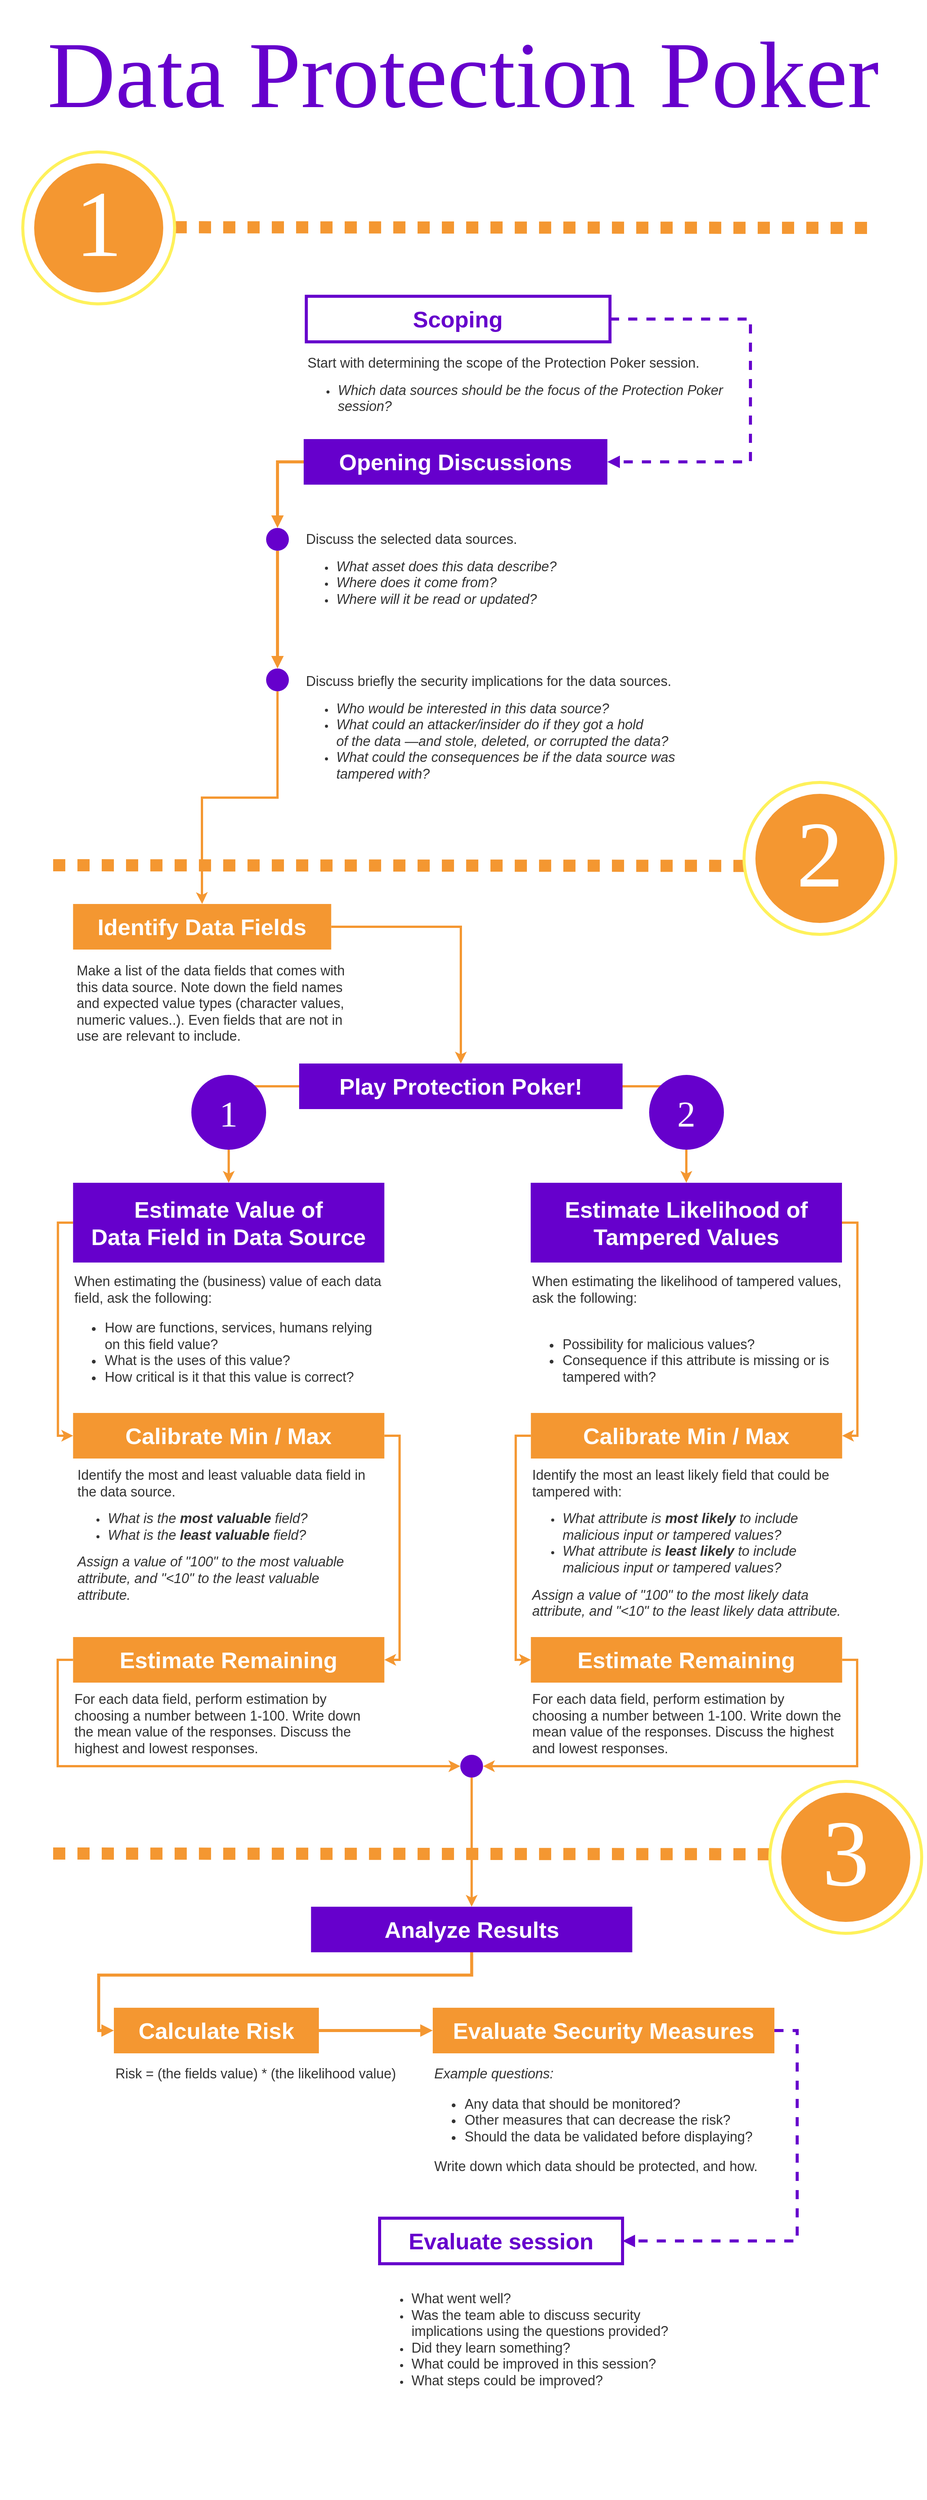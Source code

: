 <mxfile version="17.0.0" type="github" pages="5">
  <diagram id="p9IwRbp5fxrojXkzUZGU" name="Protection Poker">
    <mxGraphModel dx="1442" dy="2009" grid="1" gridSize="10" guides="1" tooltips="1" connect="1" arrows="1" fold="1" page="1" pageScale="1" pageWidth="827" pageHeight="1169" math="0" shadow="0">
      <root>
        <mxCell id="BJfxRbS1eX1y7sTFq7pi-0" />
        <mxCell id="BJfxRbS1eX1y7sTFq7pi-1" parent="BJfxRbS1eX1y7sTFq7pi-0" />
        <mxCell id="BJfxRbS1eX1y7sTFq7pi-2" value="a" style="whiteSpace=wrap;html=1;rounded=0;shadow=0;dashed=0;strokeColor=none;strokeWidth=4;fillColor=#FFFFFF;gradientColor=none;fontFamily=Helvetica;fontSize=100;fontColor=#FFFFFF;align=center;movable=0;resizable=0;rotatable=0;deletable=0;editable=0;connectable=0;" parent="BJfxRbS1eX1y7sTFq7pi-1" vertex="1">
          <mxGeometry x="10" y="-310" width="1220" height="3280" as="geometry" />
        </mxCell>
        <mxCell id="BJfxRbS1eX1y7sTFq7pi-3" value="&lt;font style=&quot;font-size: 124px&quot; face=&quot;Lobster&quot; data-font-src=&quot;https://fonts.googleapis.com/css?family=Lobster&quot; color=&quot;#6600cc&quot;&gt;Data Protection Poker&lt;/font&gt;" style="whiteSpace=wrap;html=1;rounded=0;shadow=0;dashed=0;strokeColor=none;strokeWidth=4;fillColor=#FFFFFF;gradientColor=none;fontFamily=Helvetica;fontSize=100;fontColor=#FFFFFF;align=center;movable=1;resizable=1;rotatable=1;deletable=1;editable=1;connectable=1;" parent="BJfxRbS1eX1y7sTFq7pi-1" vertex="1">
          <mxGeometry x="10" y="-320" width="1220" height="200" as="geometry" />
        </mxCell>
        <mxCell id="BJfxRbS1eX1y7sTFq7pi-4" value="" style="endArrow=none;html=1;dashed=1;dashPattern=1 1;labelBackgroundColor=none;strokeColor=#F49731;fontFamily=Helvetica;fontSize=100;fontColor=#FFFFFF;strokeWidth=16;startArrow=none;" parent="BJfxRbS1eX1y7sTFq7pi-1" edge="1">
          <mxGeometry width="50" height="50" relative="1" as="geometry">
            <mxPoint x="80" y="819" as="sourcePoint" />
            <mxPoint x="1160" y="820" as="targetPoint" />
          </mxGeometry>
        </mxCell>
        <mxCell id="BJfxRbS1eX1y7sTFq7pi-5" style="edgeStyle=orthogonalEdgeStyle;rounded=0;orthogonalLoop=1;jettySize=auto;html=1;entryX=0.5;entryY=0;entryDx=0;entryDy=0;fontFamily=Lobster;fontSource=https%3A%2F%2Ffonts.googleapis.com%2Fcss%3Ffamily%3DLobster;fontSize=124;fontColor=#FFFFFF;endArrow=block;endFill=1;strokeColor=#F49731;strokeWidth=4;" parent="BJfxRbS1eX1y7sTFq7pi-1" source="BJfxRbS1eX1y7sTFq7pi-6" target="BJfxRbS1eX1y7sTFq7pi-15" edge="1">
          <mxGeometry relative="1" as="geometry" />
        </mxCell>
        <mxCell id="BJfxRbS1eX1y7sTFq7pi-6" value="Opening Discussions" style="whiteSpace=wrap;html=1;rounded=0;shadow=0;dashed=0;strokeColor=none;strokeWidth=4;fillColor=#6600CC;gradientColor=none;fontFamily=Helvetica;fontSize=30;fontColor=#FFFFFF;align=center;fontStyle=1" parent="BJfxRbS1eX1y7sTFq7pi-1" vertex="1">
          <mxGeometry x="410" y="258" width="400" height="60" as="geometry" />
        </mxCell>
        <mxCell id="BJfxRbS1eX1y7sTFq7pi-7" value="&lt;div&gt;&lt;span style=&quot;font-size: 18px&quot;&gt;Discuss the selected data sources.&amp;nbsp;&lt;/span&gt;&lt;/div&gt;&lt;div&gt;&lt;ul&gt;&lt;li&gt;&lt;span style=&quot;font-size: 18px ; font-style: italic&quot;&gt;What asset does this data describe?&lt;/span&gt;&lt;/li&gt;&lt;li&gt;&lt;span style=&quot;font-size: 18px ; font-style: italic&quot;&gt;Where does it come from?&lt;/span&gt;&lt;/li&gt;&lt;li&gt;&lt;span style=&quot;font-size: 18px ; font-style: italic&quot;&gt;Where will it be read or updated?&lt;/span&gt;&lt;/li&gt;&lt;/ul&gt;&lt;/div&gt;" style="text;spacingTop=-5;fillColor=#ffffff;whiteSpace=wrap;html=1;align=left;fontSize=14;fontFamily=Helvetica;fillColor=none;strokeColor=none;rounded=0;shadow=0;dashed=0;fontColor=#333333;" parent="BJfxRbS1eX1y7sTFq7pi-1" vertex="1">
          <mxGeometry x="410.5" y="378" width="535" height="120" as="geometry" />
        </mxCell>
        <mxCell id="BJfxRbS1eX1y7sTFq7pi-8" style="edgeStyle=orthogonalEdgeStyle;rounded=0;orthogonalLoop=1;jettySize=auto;html=1;entryX=1;entryY=0.5;entryDx=0;entryDy=0;exitX=1;exitY=0.5;exitDx=0;exitDy=0;strokeColor=#6600CC;endArrow=block;endFill=1;strokeWidth=4;dashed=1;" parent="BJfxRbS1eX1y7sTFq7pi-1" source="BJfxRbS1eX1y7sTFq7pi-9" target="BJfxRbS1eX1y7sTFq7pi-6" edge="1">
          <mxGeometry relative="1" as="geometry">
            <Array as="points">
              <mxPoint x="998.44" y="100" />
              <mxPoint x="998.44" y="288" />
            </Array>
          </mxGeometry>
        </mxCell>
        <mxCell id="BJfxRbS1eX1y7sTFq7pi-9" value="Scoping" style="whiteSpace=wrap;html=1;rounded=0;shadow=0;dashed=0;strokeColor=#6600CC;strokeWidth=4;fillColor=none;fontFamily=Helvetica;fontSize=30;align=center;fontStyle=1;fontColor=#6600CC;" parent="BJfxRbS1eX1y7sTFq7pi-1" vertex="1">
          <mxGeometry x="413.44" y="70" width="400" height="60" as="geometry" />
        </mxCell>
        <mxCell id="BJfxRbS1eX1y7sTFq7pi-11" value="&lt;div&gt;&lt;span style=&quot;font-size: 18px&quot;&gt;Discuss briefly the security implications for the data sources.&amp;nbsp;&lt;/span&gt;&lt;/div&gt;&lt;div&gt;&lt;ul&gt;&lt;li&gt;&lt;span style=&quot;font-size: 18px&quot;&gt;&lt;i&gt;Who would be interested in this data source?&lt;/i&gt;&lt;/span&gt;&lt;/li&gt;&lt;li&gt;&lt;span style=&quot;font-size: 18px&quot;&gt;&lt;i&gt;What could an attacker/insider do if they got a hold&lt;br&gt;of the data —and stole, deleted, or corrupted the data?&lt;br&gt;&lt;/i&gt;&lt;/span&gt;&lt;/li&gt;&lt;li&gt;&lt;span style=&quot;font-size: 18px&quot;&gt;&lt;i&gt;What could the consequences be if the data source was tampered with?&lt;/i&gt;&lt;/span&gt;&lt;/li&gt;&lt;/ul&gt;&lt;/div&gt;" style="text;spacingTop=-5;fillColor=#ffffff;whiteSpace=wrap;html=1;align=left;fontSize=14;fontFamily=Helvetica;fillColor=none;strokeColor=none;rounded=0;shadow=0;dashed=0;fontColor=#333333;" parent="BJfxRbS1eX1y7sTFq7pi-1" vertex="1">
          <mxGeometry x="410.5" y="565" width="520" height="165" as="geometry" />
        </mxCell>
        <mxCell id="BJfxRbS1eX1y7sTFq7pi-13" value="&lt;div&gt;&lt;span style=&quot;font-size: 18px&quot;&gt;Start with determining the scope of the Protection Poker session.&lt;/span&gt;&lt;/div&gt;&lt;div&gt;&lt;ul&gt;&lt;li&gt;&lt;span style=&quot;font-size: 18px&quot;&gt;&lt;i&gt;Which data sources should be the focus of the Protection Poker session?&lt;/i&gt;&lt;/span&gt;&lt;/li&gt;&lt;/ul&gt;&lt;div&gt;&lt;br&gt;&lt;/div&gt;&lt;/div&gt;" style="text;spacingTop=-5;fillColor=#ffffff;whiteSpace=wrap;html=1;align=left;fontSize=14;fontFamily=Helvetica;fillColor=none;strokeColor=none;rounded=0;shadow=0;dashed=0;fontColor=#333333;fontStyle=0" parent="BJfxRbS1eX1y7sTFq7pi-1" vertex="1">
          <mxGeometry x="413.44" y="146" width="575" height="112" as="geometry" />
        </mxCell>
        <mxCell id="BJfxRbS1eX1y7sTFq7pi-14" style="edgeStyle=orthogonalEdgeStyle;rounded=0;orthogonalLoop=1;jettySize=auto;html=1;fontFamily=Lobster;fontSource=https%3A%2F%2Ffonts.googleapis.com%2Fcss%3Ffamily%3DLobster;fontSize=124;fontColor=#FFFFFF;endArrow=block;endFill=1;strokeColor=#F49731;strokeWidth=4;entryX=0.5;entryY=0;entryDx=0;entryDy=0;" parent="BJfxRbS1eX1y7sTFq7pi-1" source="BJfxRbS1eX1y7sTFq7pi-15" target="BJfxRbS1eX1y7sTFq7pi-17" edge="1">
          <mxGeometry relative="1" as="geometry">
            <mxPoint x="613.94" y="587" as="targetPoint" />
          </mxGeometry>
        </mxCell>
        <mxCell id="BJfxRbS1eX1y7sTFq7pi-15" value="" style="ellipse;whiteSpace=wrap;html=1;aspect=fixed;fontFamily=Lobster;fontSource=https%3A%2F%2Ffonts.googleapis.com%2Fcss%3Ffamily%3DLobster;fontSize=124;fontColor=#FFFFFF;strokeColor=none;fillColor=#6600CC;" parent="BJfxRbS1eX1y7sTFq7pi-1" vertex="1">
          <mxGeometry x="360.5" y="375" width="30" height="30" as="geometry" />
        </mxCell>
        <mxCell id="0E41FEYxyE0jTFK2VtoW-40" style="edgeStyle=orthogonalEdgeStyle;rounded=0;orthogonalLoop=1;jettySize=auto;html=1;entryX=0.5;entryY=0;entryDx=0;entryDy=0;fontSize=48;strokeColor=#F49731;strokeWidth=3;exitX=0.5;exitY=1;exitDx=0;exitDy=0;" parent="BJfxRbS1eX1y7sTFq7pi-1" source="BJfxRbS1eX1y7sTFq7pi-17" target="BJfxRbS1eX1y7sTFq7pi-69" edge="1">
          <mxGeometry relative="1" as="geometry">
            <Array as="points">
              <mxPoint x="376" y="730" />
              <mxPoint x="276" y="730" />
              <mxPoint x="276" y="860" />
              <mxPoint x="276" y="860" />
            </Array>
            <mxPoint x="227" y="530" as="sourcePoint" />
          </mxGeometry>
        </mxCell>
        <mxCell id="BJfxRbS1eX1y7sTFq7pi-17" value="" style="ellipse;whiteSpace=wrap;html=1;aspect=fixed;fontFamily=Lobster;fontSource=https%3A%2F%2Ffonts.googleapis.com%2Fcss%3Ffamily%3DLobster;fontSize=124;fontColor=#FFFFFF;strokeColor=none;fillColor=#6600CC;" parent="BJfxRbS1eX1y7sTFq7pi-1" vertex="1">
          <mxGeometry x="360.5" y="560" width="30" height="30" as="geometry" />
        </mxCell>
        <mxCell id="BJfxRbS1eX1y7sTFq7pi-20" value="" style="group;movable=1;resizable=1;rotatable=1;deletable=1;editable=1;connectable=1;" parent="BJfxRbS1eX1y7sTFq7pi-1" vertex="1" connectable="0">
          <mxGeometry x="990" y="710" width="200" height="200" as="geometry" />
        </mxCell>
        <mxCell id="BJfxRbS1eX1y7sTFq7pi-21" value="" style="ellipse;whiteSpace=wrap;html=1;rounded=0;shadow=0;dashed=0;strokeColor=#FEF15B;strokeWidth=4;fillColor=none;gradientColor=none;fontFamily=Helvetica;fontSize=100;fontColor=#FFFFFF;align=center;movable=0;resizable=0;rotatable=0;deletable=0;editable=0;connectable=0;" parent="BJfxRbS1eX1y7sTFq7pi-20" vertex="1">
          <mxGeometry width="200" height="200" as="geometry" />
        </mxCell>
        <mxCell id="BJfxRbS1eX1y7sTFq7pi-22" value="" style="ellipse;whiteSpace=wrap;html=1;rounded=0;shadow=0;dashed=0;strokeColor=none;strokeWidth=4;fillColor=#F49731;gradientColor=none;fontFamily=Helvetica;fontSize=100;fontColor=#FFFFFF;align=center;movable=1;resizable=1;rotatable=1;deletable=1;editable=1;connectable=1;" parent="BJfxRbS1eX1y7sTFq7pi-20" vertex="1">
          <mxGeometry x="15" y="15" width="170" height="170" as="geometry" />
        </mxCell>
        <mxCell id="BJfxRbS1eX1y7sTFq7pi-23" value="&lt;font face=&quot;Lobster&quot;&gt;2&lt;/font&gt;" style="text;html=1;strokeColor=none;fillColor=none;align=center;verticalAlign=middle;whiteSpace=wrap;rounded=0;fontFamily=Courier New;fontSize=124;fontColor=#FFFFFF;movable=1;resizable=1;rotatable=1;deletable=1;editable=1;connectable=1;" parent="BJfxRbS1eX1y7sTFq7pi-20" vertex="1">
          <mxGeometry x="70" y="85" width="60" height="30" as="geometry" />
        </mxCell>
        <mxCell id="BJfxRbS1eX1y7sTFq7pi-31" value="&lt;span style=&quot;font-size: 18px&quot;&gt;Identify the most and least valuable data field in the data source.&lt;br&gt;&lt;/span&gt;&lt;ul&gt;&lt;li&gt;&lt;span style=&quot;font-size: 18px&quot;&gt;&lt;i&gt;What is the&amp;nbsp;&lt;b&gt;most valuable&lt;/b&gt;&amp;nbsp;field?&amp;nbsp;&lt;/i&gt;&lt;/span&gt;&lt;/li&gt;&lt;li&gt;&lt;span style=&quot;font-size: 18px&quot;&gt;&lt;i&gt;What is the&amp;nbsp;&lt;b&gt;least valuable&lt;/b&gt;&amp;nbsp;field?&lt;/i&gt;&lt;/span&gt;&lt;/li&gt;&lt;/ul&gt;&lt;div&gt;&lt;span style=&quot;font-size: 18px&quot;&gt;&lt;i&gt;Assign a value of &quot;100&quot; to the most valuable attribute, and &quot;&amp;lt;10&quot; to the least valuable attribute.&lt;/i&gt;&lt;/span&gt;&lt;/div&gt;" style="text;spacingTop=-5;fillColor=#ffffff;whiteSpace=wrap;html=1;align=left;fontSize=14;fontFamily=Helvetica;fillColor=none;strokeColor=none;rounded=0;shadow=0;dashed=0;fontColor=#333333;" parent="BJfxRbS1eX1y7sTFq7pi-1" vertex="1">
          <mxGeometry x="110" y="1610" width="382.5" height="190" as="geometry" />
        </mxCell>
        <mxCell id="BJfxRbS1eX1y7sTFq7pi-49" style="edgeStyle=orthogonalEdgeStyle;rounded=0;orthogonalLoop=1;jettySize=auto;html=1;entryX=0;entryY=0.5;entryDx=0;entryDy=0;fontColor=#CC0066;endArrow=block;endFill=1;strokeColor=#F49731;strokeWidth=4;exitX=0.5;exitY=1;exitDx=0;exitDy=0;" parent="BJfxRbS1eX1y7sTFq7pi-1" source="BJfxRbS1eX1y7sTFq7pi-50" target="BJfxRbS1eX1y7sTFq7pi-53" edge="1">
          <mxGeometry relative="1" as="geometry">
            <Array as="points">
              <mxPoint x="631" y="2280" />
              <mxPoint x="140" y="2280" />
              <mxPoint x="140" y="2353" />
            </Array>
            <mxPoint x="631.267" y="2270" as="sourcePoint" />
          </mxGeometry>
        </mxCell>
        <mxCell id="BJfxRbS1eX1y7sTFq7pi-50" value="Analyze Results" style="whiteSpace=wrap;html=1;rounded=0;shadow=0;dashed=0;strokeColor=none;strokeWidth=4;fillColor=#6600CC;gradientColor=none;fontFamily=Helvetica;fontSize=30;fontColor=#FFFFFF;align=center;fontStyle=1" parent="BJfxRbS1eX1y7sTFq7pi-1" vertex="1">
          <mxGeometry x="419.69" y="2190" width="423.12" height="60" as="geometry" />
        </mxCell>
        <mxCell id="BJfxRbS1eX1y7sTFq7pi-51" value="&lt;span style=&quot;font-size: 18px&quot;&gt;Risk = (the fields value) * (the likelihood value)&lt;/span&gt;" style="text;spacingTop=-5;fillColor=#ffffff;whiteSpace=wrap;html=1;align=left;fontSize=14;fontFamily=Helvetica;fillColor=none;strokeColor=none;rounded=0;shadow=0;dashed=0;fontColor=#333333;" parent="BJfxRbS1eX1y7sTFq7pi-1" vertex="1">
          <mxGeometry x="160" y="2398" width="382.5" height="120" as="geometry" />
        </mxCell>
        <mxCell id="BJfxRbS1eX1y7sTFq7pi-52" style="edgeStyle=orthogonalEdgeStyle;rounded=0;orthogonalLoop=1;jettySize=auto;html=1;exitX=1;exitY=0.5;exitDx=0;exitDy=0;entryX=0;entryY=0.5;entryDx=0;entryDy=0;fontColor=#CC0066;endArrow=block;endFill=1;strokeColor=#F49731;strokeWidth=4;" parent="BJfxRbS1eX1y7sTFq7pi-1" source="BJfxRbS1eX1y7sTFq7pi-53" target="BJfxRbS1eX1y7sTFq7pi-54" edge="1">
          <mxGeometry relative="1" as="geometry" />
        </mxCell>
        <mxCell id="BJfxRbS1eX1y7sTFq7pi-53" value="Calculate Risk" style="whiteSpace=wrap;html=1;rounded=0;shadow=0;dashed=0;strokeColor=none;strokeWidth=4;fillColor=#F49731;gradientColor=none;fontFamily=Helvetica;fontSize=30;fontColor=#FFFFFF;align=center;fontStyle=1" parent="BJfxRbS1eX1y7sTFq7pi-1" vertex="1">
          <mxGeometry x="160" y="2323" width="270" height="60" as="geometry" />
        </mxCell>
        <mxCell id="BJfxRbS1eX1y7sTFq7pi-54" value="Evaluate Security Measures" style="whiteSpace=wrap;html=1;rounded=0;shadow=0;dashed=0;strokeColor=none;strokeWidth=4;fillColor=#F49731;gradientColor=none;fontFamily=Helvetica;fontSize=30;fontColor=#FFFFFF;align=center;fontStyle=1" parent="BJfxRbS1eX1y7sTFq7pi-1" vertex="1">
          <mxGeometry x="580" y="2323" width="450" height="60" as="geometry" />
        </mxCell>
        <mxCell id="BJfxRbS1eX1y7sTFq7pi-55" value="&lt;span style=&quot;font-size: 18px&quot;&gt;&lt;i&gt;Example questions:&lt;br&gt;&lt;/i&gt;&lt;ul&gt;&lt;li&gt;&lt;span style=&quot;font-size: 18px&quot;&gt;Any data that should be monitored?&amp;nbsp;&lt;/span&gt;&lt;/li&gt;&lt;li&gt;&lt;span style=&quot;font-size: 18px&quot;&gt;Other measures that can decrease the risk?&amp;nbsp;&lt;/span&gt;&lt;/li&gt;&lt;li&gt;&lt;span style=&quot;font-size: 18px&quot;&gt;Should the data be validated before displaying?&amp;nbsp;&lt;/span&gt;&lt;/li&gt;&lt;/ul&gt;&lt;/span&gt;&lt;span style=&quot;font-size: 18px&quot;&gt;Write down which data should be protected, and how.&lt;/span&gt;&lt;span style=&quot;font-size: 18px&quot;&gt;&lt;br&gt;&lt;/span&gt;" style="text;spacingTop=-5;fillColor=#ffffff;whiteSpace=wrap;html=1;align=left;fontSize=14;fontFamily=Helvetica;fillColor=none;strokeColor=none;rounded=0;shadow=0;dashed=0;fontColor=#333333;" parent="BJfxRbS1eX1y7sTFq7pi-1" vertex="1">
          <mxGeometry x="580" y="2398" width="440" height="162" as="geometry" />
        </mxCell>
        <mxCell id="BJfxRbS1eX1y7sTFq7pi-56" value="Evaluate session" style="whiteSpace=wrap;html=1;rounded=0;shadow=0;dashed=0;strokeColor=#6600CC;strokeWidth=4;fillColor=#FFFFFF;fontFamily=Helvetica;fontSize=30;align=center;fontStyle=1;fontColor=#6600CC;" parent="BJfxRbS1eX1y7sTFq7pi-1" vertex="1">
          <mxGeometry x="510" y="2600" width="320" height="60" as="geometry" />
        </mxCell>
        <mxCell id="BJfxRbS1eX1y7sTFq7pi-57" style="edgeStyle=orthogonalEdgeStyle;rounded=0;orthogonalLoop=1;jettySize=auto;html=1;entryX=1;entryY=0.5;entryDx=0;entryDy=0;exitX=1;exitY=0.5;exitDx=0;exitDy=0;strokeColor=#6600CC;endArrow=block;endFill=1;strokeWidth=4;dashed=1;" parent="BJfxRbS1eX1y7sTFq7pi-1" source="BJfxRbS1eX1y7sTFq7pi-54" target="BJfxRbS1eX1y7sTFq7pi-56" edge="1">
          <mxGeometry relative="1" as="geometry">
            <Array as="points">
              <mxPoint x="1060" y="2353" />
              <mxPoint x="1060" y="2630" />
            </Array>
            <mxPoint x="535" y="2500.04" as="sourcePoint" />
            <mxPoint x="770" y="2750.04" as="targetPoint" />
          </mxGeometry>
        </mxCell>
        <mxCell id="BJfxRbS1eX1y7sTFq7pi-58" value="" style="endArrow=none;html=1;dashed=1;dashPattern=1 1;labelBackgroundColor=none;strokeColor=#F49731;fontFamily=Helvetica;fontSize=100;fontColor=#FFFFFF;strokeWidth=16;startArrow=none;" parent="BJfxRbS1eX1y7sTFq7pi-1" edge="1">
          <mxGeometry width="50" height="50" relative="1" as="geometry">
            <mxPoint x="80" y="2120" as="sourcePoint" />
            <mxPoint x="1160" y="2121.0" as="targetPoint" />
          </mxGeometry>
        </mxCell>
        <mxCell id="BJfxRbS1eX1y7sTFq7pi-59" value="" style="endArrow=none;html=1;dashed=1;dashPattern=1 1;labelBackgroundColor=none;strokeColor=#F49731;fontFamily=Helvetica;fontSize=100;fontColor=#FFFFFF;strokeWidth=16;startArrow=none;" parent="BJfxRbS1eX1y7sTFq7pi-1" edge="1">
          <mxGeometry width="50" height="50" relative="1" as="geometry">
            <mxPoint x="80" y="-21.0" as="sourcePoint" />
            <mxPoint x="1160" y="-20.0" as="targetPoint" />
          </mxGeometry>
        </mxCell>
        <mxCell id="BJfxRbS1eX1y7sTFq7pi-60" value="" style="group;movable=1;resizable=1;rotatable=1;deletable=1;editable=1;connectable=1;" parent="BJfxRbS1eX1y7sTFq7pi-1" vertex="1" connectable="0">
          <mxGeometry x="40" y="-120" width="200" height="200" as="geometry" />
        </mxCell>
        <mxCell id="BJfxRbS1eX1y7sTFq7pi-61" value="" style="ellipse;whiteSpace=wrap;html=1;rounded=0;shadow=0;dashed=0;strokeColor=#FEF15B;strokeWidth=4;fillColor=none;gradientColor=none;fontFamily=Helvetica;fontSize=100;fontColor=#FFFFFF;align=center;movable=0;resizable=0;rotatable=0;deletable=0;editable=0;connectable=0;" parent="BJfxRbS1eX1y7sTFq7pi-60" vertex="1">
          <mxGeometry width="200" height="200" as="geometry" />
        </mxCell>
        <mxCell id="BJfxRbS1eX1y7sTFq7pi-62" value="" style="ellipse;whiteSpace=wrap;html=1;rounded=0;shadow=0;dashed=0;strokeColor=none;strokeWidth=4;fillColor=#F49731;gradientColor=none;fontFamily=Helvetica;fontSize=100;fontColor=#FFFFFF;align=center;movable=0;resizable=0;rotatable=0;deletable=0;editable=0;connectable=0;" parent="BJfxRbS1eX1y7sTFq7pi-60" vertex="1">
          <mxGeometry x="15" y="15" width="170" height="170" as="geometry" />
        </mxCell>
        <mxCell id="BJfxRbS1eX1y7sTFq7pi-63" value="&lt;font face=&quot;Lobster&quot;&gt;1&lt;/font&gt;" style="text;html=1;strokeColor=none;fillColor=none;align=center;verticalAlign=middle;whiteSpace=wrap;rounded=0;fontFamily=Courier New;fontSize=124;fontColor=#FFFFFF;movable=0;resizable=0;rotatable=0;deletable=0;editable=0;connectable=0;" parent="BJfxRbS1eX1y7sTFq7pi-60" vertex="1">
          <mxGeometry x="70" y="85" width="60" height="30" as="geometry" />
        </mxCell>
        <mxCell id="BJfxRbS1eX1y7sTFq7pi-64" value="" style="group;movable=1;resizable=1;rotatable=1;deletable=1;editable=1;connectable=1;" parent="BJfxRbS1eX1y7sTFq7pi-1" vertex="1" connectable="0">
          <mxGeometry x="1024" y="2025" width="200" height="200" as="geometry" />
        </mxCell>
        <mxCell id="BJfxRbS1eX1y7sTFq7pi-65" value="" style="ellipse;whiteSpace=wrap;html=1;rounded=0;shadow=0;dashed=0;strokeColor=#FEF15B;strokeWidth=4;fillColor=none;gradientColor=none;fontFamily=Helvetica;fontSize=100;fontColor=#FFFFFF;align=center;movable=0;resizable=0;rotatable=0;deletable=0;editable=0;connectable=0;" parent="BJfxRbS1eX1y7sTFq7pi-64" vertex="1">
          <mxGeometry width="200" height="200" as="geometry" />
        </mxCell>
        <mxCell id="BJfxRbS1eX1y7sTFq7pi-66" value="" style="ellipse;whiteSpace=wrap;html=1;rounded=0;shadow=0;dashed=0;strokeColor=none;strokeWidth=4;fillColor=#F49731;gradientColor=none;fontFamily=Helvetica;fontSize=100;fontColor=#FFFFFF;align=center;movable=1;resizable=1;rotatable=1;deletable=1;editable=1;connectable=1;" parent="BJfxRbS1eX1y7sTFq7pi-64" vertex="1">
          <mxGeometry x="15" y="15" width="170" height="170" as="geometry" />
        </mxCell>
        <mxCell id="BJfxRbS1eX1y7sTFq7pi-67" value="&lt;font face=&quot;Lobster&quot;&gt;3&lt;/font&gt;" style="text;html=1;strokeColor=none;fillColor=none;align=center;verticalAlign=middle;whiteSpace=wrap;rounded=0;fontFamily=Courier New;fontSize=124;fontColor=#FFFFFF;movable=1;resizable=1;rotatable=1;deletable=1;editable=1;connectable=1;" parent="BJfxRbS1eX1y7sTFq7pi-64" vertex="1">
          <mxGeometry x="70" y="85" width="60" height="30" as="geometry" />
        </mxCell>
        <mxCell id="BJfxRbS1eX1y7sTFq7pi-68" value="&lt;ul&gt;&lt;li&gt;&lt;span style=&quot;font-size: 18px&quot;&gt;What went well?&amp;nbsp;&lt;/span&gt;&lt;/li&gt;&lt;li&gt;&lt;span style=&quot;font-size: 18px&quot;&gt;Was the team able to discuss security implications using the questions provided?&lt;/span&gt;&lt;/li&gt;&lt;li&gt;&lt;span style=&quot;font-size: 18px&quot;&gt;Did they learn something?&amp;nbsp;&lt;/span&gt;&lt;/li&gt;&lt;li&gt;&lt;span style=&quot;font-size: 18px&quot;&gt;What could be improved in this session?&lt;/span&gt;&lt;/li&gt;&lt;li&gt;&lt;span style=&quot;font-size: 18px&quot;&gt;What steps could be improved?&lt;/span&gt;&lt;/li&gt;&lt;/ul&gt;&lt;span style=&quot;font-size: 18px&quot;&gt;&lt;br&gt;&lt;/span&gt;" style="text;spacingTop=-5;fillColor=#ffffff;whiteSpace=wrap;html=1;align=left;fontSize=14;fontFamily=Helvetica;fillColor=none;strokeColor=none;rounded=0;shadow=0;dashed=0;fontColor=#333333;" parent="BJfxRbS1eX1y7sTFq7pi-1" vertex="1">
          <mxGeometry x="510" y="2680" width="382.5" height="210" as="geometry" />
        </mxCell>
        <mxCell id="0E41FEYxyE0jTFK2VtoW-41" style="edgeStyle=orthogonalEdgeStyle;rounded=0;orthogonalLoop=1;jettySize=auto;html=1;exitX=1;exitY=0.5;exitDx=0;exitDy=0;entryX=0.5;entryY=0;entryDx=0;entryDy=0;fontSize=48;strokeColor=#F49731;strokeWidth=3;" parent="BJfxRbS1eX1y7sTFq7pi-1" source="BJfxRbS1eX1y7sTFq7pi-69" target="0E41FEYxyE0jTFK2VtoW-2" edge="1">
          <mxGeometry relative="1" as="geometry" />
        </mxCell>
        <mxCell id="BJfxRbS1eX1y7sTFq7pi-69" value="Identify Data Fields" style="whiteSpace=wrap;html=1;rounded=0;shadow=0;dashed=0;strokeColor=none;strokeWidth=4;fillColor=#F49731;gradientColor=none;fontFamily=Helvetica;fontSize=30;fontColor=#FFFFFF;align=center;fontStyle=1" parent="BJfxRbS1eX1y7sTFq7pi-1" vertex="1">
          <mxGeometry x="106.25" y="870" width="340" height="60" as="geometry" />
        </mxCell>
        <mxCell id="0E41FEYxyE0jTFK2VtoW-0" style="edgeStyle=orthogonalEdgeStyle;rounded=0;orthogonalLoop=1;jettySize=auto;html=1;fontSize=18;strokeColor=#F49731;strokeWidth=3;exitX=1;exitY=0.5;exitDx=0;exitDy=0;entryX=0.5;entryY=0;entryDx=0;entryDy=0;" parent="BJfxRbS1eX1y7sTFq7pi-1" source="0E41FEYxyE0jTFK2VtoW-2" target="0E41FEYxyE0jTFK2VtoW-15" edge="1">
          <mxGeometry relative="1" as="geometry">
            <Array as="points" />
            <mxPoint x="581.111" y="1095" as="sourcePoint" />
            <mxPoint x="915" y="1130" as="targetPoint" />
          </mxGeometry>
        </mxCell>
        <mxCell id="0E41FEYxyE0jTFK2VtoW-2" value="Play Protection Poker!" style="whiteSpace=wrap;html=1;rounded=0;shadow=0;dashed=0;strokeColor=none;strokeWidth=4;fillColor=#6600CC;gradientColor=none;fontFamily=Helvetica;fontSize=30;fontColor=#FFFFFF;align=center;fontStyle=1" parent="BJfxRbS1eX1y7sTFq7pi-1" vertex="1">
          <mxGeometry x="404" y="1080" width="426" height="60" as="geometry" />
        </mxCell>
        <mxCell id="0E41FEYxyE0jTFK2VtoW-3" style="edgeStyle=orthogonalEdgeStyle;rounded=0;orthogonalLoop=1;jettySize=auto;html=1;entryX=1;entryY=0.5;entryDx=0;entryDy=0;fontSize=18;strokeColor=#F49731;strokeWidth=3;exitX=1;exitY=0.5;exitDx=0;exitDy=0;" parent="BJfxRbS1eX1y7sTFq7pi-1" source="0E41FEYxyE0jTFK2VtoW-4" target="0E41FEYxyE0jTFK2VtoW-7" edge="1">
          <mxGeometry relative="1" as="geometry" />
        </mxCell>
        <mxCell id="0E41FEYxyE0jTFK2VtoW-4" value="Calibrate Min / Max" style="whiteSpace=wrap;html=1;rounded=0;shadow=0;dashed=0;strokeColor=none;strokeWidth=4;fillColor=#F49731;gradientColor=none;fontFamily=Helvetica;fontSize=30;fontColor=#FFFFFF;align=center;fontStyle=1" parent="BJfxRbS1eX1y7sTFq7pi-1" vertex="1">
          <mxGeometry x="106.25" y="1540" width="410" height="60" as="geometry" />
        </mxCell>
        <mxCell id="0E41FEYxyE0jTFK2VtoW-6" style="edgeStyle=orthogonalEdgeStyle;rounded=0;orthogonalLoop=1;jettySize=auto;html=1;entryX=0;entryY=0.5;entryDx=0;entryDy=0;fontSize=18;strokeColor=#F49731;strokeWidth=3;exitX=0;exitY=0.5;exitDx=0;exitDy=0;" parent="BJfxRbS1eX1y7sTFq7pi-1" source="0E41FEYxyE0jTFK2VtoW-7" target="0E41FEYxyE0jTFK2VtoW-21" edge="1">
          <mxGeometry relative="1" as="geometry">
            <Array as="points">
              <mxPoint x="86" y="1865" />
              <mxPoint x="86" y="2005" />
            </Array>
          </mxGeometry>
        </mxCell>
        <mxCell id="0E41FEYxyE0jTFK2VtoW-7" value="Estimate Remaining" style="whiteSpace=wrap;html=1;rounded=0;shadow=0;dashed=0;strokeColor=none;strokeWidth=4;fillColor=#F49731;gradientColor=none;fontFamily=Helvetica;fontSize=30;fontColor=#FFFFFF;align=center;fontStyle=1" parent="BJfxRbS1eX1y7sTFq7pi-1" vertex="1">
          <mxGeometry x="106.25" y="1835" width="410" height="60" as="geometry" />
        </mxCell>
        <mxCell id="0E41FEYxyE0jTFK2VtoW-8" style="edgeStyle=orthogonalEdgeStyle;rounded=0;orthogonalLoop=1;jettySize=auto;html=1;entryX=0;entryY=0.5;entryDx=0;entryDy=0;fontSize=18;strokeColor=#F49731;strokeWidth=3;exitX=0;exitY=0.5;exitDx=0;exitDy=0;" parent="BJfxRbS1eX1y7sTFq7pi-1" source="0E41FEYxyE0jTFK2VtoW-9" target="0E41FEYxyE0jTFK2VtoW-11" edge="1">
          <mxGeometry relative="1" as="geometry" />
        </mxCell>
        <mxCell id="0E41FEYxyE0jTFK2VtoW-9" value="Calibrate Min / Max" style="whiteSpace=wrap;html=1;rounded=0;shadow=0;dashed=0;strokeColor=none;strokeWidth=4;fillColor=#F49731;gradientColor=none;fontFamily=Helvetica;fontSize=30;fontColor=#FFFFFF;align=center;fontStyle=1" parent="BJfxRbS1eX1y7sTFq7pi-1" vertex="1">
          <mxGeometry x="709.25" y="1540" width="410" height="60" as="geometry" />
        </mxCell>
        <mxCell id="0E41FEYxyE0jTFK2VtoW-10" style="edgeStyle=orthogonalEdgeStyle;rounded=0;orthogonalLoop=1;jettySize=auto;html=1;entryX=1;entryY=0.5;entryDx=0;entryDy=0;fontSize=18;strokeColor=#F49731;strokeWidth=3;exitX=1;exitY=0.5;exitDx=0;exitDy=0;" parent="BJfxRbS1eX1y7sTFq7pi-1" source="0E41FEYxyE0jTFK2VtoW-11" target="0E41FEYxyE0jTFK2VtoW-21" edge="1">
          <mxGeometry relative="1" as="geometry">
            <Array as="points">
              <mxPoint x="1139" y="1865" />
              <mxPoint x="1139" y="2005" />
            </Array>
          </mxGeometry>
        </mxCell>
        <mxCell id="0E41FEYxyE0jTFK2VtoW-11" value="Estimate Remaining" style="whiteSpace=wrap;html=1;rounded=0;shadow=0;dashed=0;strokeColor=none;strokeWidth=4;fillColor=#F49731;gradientColor=none;fontFamily=Helvetica;fontSize=30;fontColor=#FFFFFF;align=center;fontStyle=1" parent="BJfxRbS1eX1y7sTFq7pi-1" vertex="1">
          <mxGeometry x="709.25" y="1835" width="410" height="60" as="geometry" />
        </mxCell>
        <mxCell id="0E41FEYxyE0jTFK2VtoW-12" style="edgeStyle=orthogonalEdgeStyle;rounded=0;orthogonalLoop=1;jettySize=auto;html=1;entryX=0;entryY=0.5;entryDx=0;entryDy=0;fontSize=18;strokeColor=#F49731;strokeWidth=3;exitX=0;exitY=0.5;exitDx=0;exitDy=0;" parent="BJfxRbS1eX1y7sTFq7pi-1" source="0E41FEYxyE0jTFK2VtoW-13" target="0E41FEYxyE0jTFK2VtoW-4" edge="1">
          <mxGeometry relative="1" as="geometry" />
        </mxCell>
        <mxCell id="0E41FEYxyE0jTFK2VtoW-13" value="Estimate Value of &lt;br&gt;Data Field in Data Source" style="whiteSpace=wrap;html=1;rounded=0;shadow=0;dashed=0;strokeColor=none;strokeWidth=4;fillColor=#6600CC;gradientColor=none;fontFamily=Helvetica;fontSize=30;fontColor=#FFFFFF;align=center;fontStyle=1" parent="BJfxRbS1eX1y7sTFq7pi-1" vertex="1">
          <mxGeometry x="106.25" y="1237" width="410" height="105" as="geometry" />
        </mxCell>
        <mxCell id="0E41FEYxyE0jTFK2VtoW-14" style="edgeStyle=orthogonalEdgeStyle;rounded=0;orthogonalLoop=1;jettySize=auto;html=1;entryX=1;entryY=0.5;entryDx=0;entryDy=0;fontSize=18;strokeColor=#F49731;strokeWidth=3;exitX=1;exitY=0.5;exitDx=0;exitDy=0;" parent="BJfxRbS1eX1y7sTFq7pi-1" source="0E41FEYxyE0jTFK2VtoW-15" target="0E41FEYxyE0jTFK2VtoW-9" edge="1">
          <mxGeometry relative="1" as="geometry" />
        </mxCell>
        <mxCell id="0E41FEYxyE0jTFK2VtoW-15" value="Estimate Likelihood of Tampered Values" style="whiteSpace=wrap;html=1;rounded=0;shadow=0;dashed=0;strokeColor=none;strokeWidth=4;fillColor=#6600CC;gradientColor=none;fontFamily=Helvetica;fontSize=30;fontColor=#FFFFFF;align=center;fontStyle=1" parent="BJfxRbS1eX1y7sTFq7pi-1" vertex="1">
          <mxGeometry x="709" y="1237" width="410" height="105" as="geometry" />
        </mxCell>
        <mxCell id="0E41FEYxyE0jTFK2VtoW-17" style="edgeStyle=orthogonalEdgeStyle;rounded=0;orthogonalLoop=1;jettySize=auto;html=1;entryX=0.5;entryY=0;entryDx=0;entryDy=0;fontSize=18;strokeColor=#F49731;strokeWidth=3;exitX=0;exitY=0.5;exitDx=0;exitDy=0;" parent="BJfxRbS1eX1y7sTFq7pi-1" source="0E41FEYxyE0jTFK2VtoW-2" target="0E41FEYxyE0jTFK2VtoW-13" edge="1">
          <mxGeometry relative="1" as="geometry" />
        </mxCell>
        <mxCell id="0E41FEYxyE0jTFK2VtoW-39" style="edgeStyle=orthogonalEdgeStyle;rounded=0;orthogonalLoop=1;jettySize=auto;html=1;exitX=0.5;exitY=1;exitDx=0;exitDy=0;entryX=0.5;entryY=0;entryDx=0;entryDy=0;fontSize=48;strokeColor=#F49731;strokeWidth=3;" parent="BJfxRbS1eX1y7sTFq7pi-1" source="0E41FEYxyE0jTFK2VtoW-21" target="BJfxRbS1eX1y7sTFq7pi-50" edge="1">
          <mxGeometry relative="1" as="geometry" />
        </mxCell>
        <mxCell id="0E41FEYxyE0jTFK2VtoW-21" value="" style="ellipse;whiteSpace=wrap;html=1;aspect=fixed;fontFamily=Lobster;fontSource=https%3A%2F%2Ffonts.googleapis.com%2Fcss%3Ffamily%3DLobster;fontSize=124;fontColor=#FFFFFF;strokeColor=none;fillColor=#6600CC;" parent="BJfxRbS1eX1y7sTFq7pi-1" vertex="1">
          <mxGeometry x="616.25" y="1990" width="30" height="30" as="geometry" />
        </mxCell>
        <mxCell id="0E41FEYxyE0jTFK2VtoW-27" value="" style="group" parent="BJfxRbS1eX1y7sTFq7pi-1" vertex="1" connectable="0">
          <mxGeometry x="262" y="1095" width="98.5" height="98.5" as="geometry" />
        </mxCell>
        <mxCell id="0E41FEYxyE0jTFK2VtoW-18" value="" style="ellipse;whiteSpace=wrap;html=1;aspect=fixed;fontFamily=Lobster;fontSource=https%3A%2F%2Ffonts.googleapis.com%2Fcss%3Ffamily%3DLobster;fontSize=124;fontColor=#FFFFFF;strokeColor=none;fillColor=#6600CC;" parent="0E41FEYxyE0jTFK2VtoW-27" vertex="1">
          <mxGeometry width="98.5" height="98.5" as="geometry" />
        </mxCell>
        <mxCell id="0E41FEYxyE0jTFK2VtoW-24" value="&lt;font face=&quot;Lobster&quot; style=&quot;font-size: 48px&quot;&gt;1&lt;/font&gt;" style="text;html=1;strokeColor=none;fillColor=none;align=center;verticalAlign=middle;whiteSpace=wrap;rounded=0;fontFamily=Courier New;fontSize=124;fontColor=#FFFFFF;movable=1;resizable=1;rotatable=1;deletable=1;editable=1;connectable=1;" parent="0E41FEYxyE0jTFK2VtoW-27" vertex="1">
          <mxGeometry x="19.25" y="20" width="60" height="30" as="geometry" />
        </mxCell>
        <mxCell id="0E41FEYxyE0jTFK2VtoW-37" value="&lt;span style=&quot;font-size: 18px&quot;&gt;When estimating the (business) value of each data field, ask the following:&lt;br&gt;&lt;ul&gt;&lt;li&gt;How are functions, services, humans relying on this field value?&lt;/li&gt;&lt;li&gt;What is the uses of this value?&lt;/li&gt;&lt;li&gt;How critical is it that this value is correct?&lt;/li&gt;&lt;/ul&gt;&lt;/span&gt;" style="text;spacingTop=-5;fillColor=#ffffff;whiteSpace=wrap;html=1;align=left;fontSize=14;fontFamily=Helvetica;fillColor=none;strokeColor=none;rounded=0;shadow=0;dashed=0;fontColor=#333333;verticalAlign=top;" parent="BJfxRbS1eX1y7sTFq7pi-1" vertex="1">
          <mxGeometry x="106.25" y="1355" width="413.75" height="180" as="geometry" />
        </mxCell>
        <mxCell id="0E41FEYxyE0jTFK2VtoW-38" value="&lt;font style=&quot;font-size: 18px&quot;&gt;&lt;font style=&quot;font-size: 18px&quot;&gt;When estimating the likelihood of tampered values,&lt;/font&gt;&lt;font style=&quot;font-size: 18px&quot;&gt;&lt;font style=&quot;font-size: 18px&quot;&gt; ask the following:&lt;br&gt;&lt;/font&gt;&lt;br&gt;&lt;/font&gt;&lt;/font&gt;&lt;ul style=&quot;font-size: 18px&quot;&gt;&lt;li&gt;&lt;font style=&quot;font-size: 18px&quot;&gt;Possibility for malicious values?&lt;/font&gt;&lt;/li&gt;&lt;li&gt;&lt;font style=&quot;font-size: 18px&quot;&gt;Consequence if this attribute is missing or is tampered with?&lt;/font&gt;&lt;/li&gt;&lt;/ul&gt;" style="text;spacingTop=-5;fillColor=#ffffff;whiteSpace=wrap;html=1;align=left;fontSize=14;fontFamily=Helvetica;fillColor=none;strokeColor=none;rounded=0;shadow=0;dashed=0;fontColor=#333333;" parent="BJfxRbS1eX1y7sTFq7pi-1" vertex="1">
          <mxGeometry x="709" y="1355" width="411" height="180" as="geometry" />
        </mxCell>
        <mxCell id="0E41FEYxyE0jTFK2VtoW-42" value="" style="group" parent="BJfxRbS1eX1y7sTFq7pi-1" vertex="1" connectable="0">
          <mxGeometry x="865" y="1095" width="98.5" height="98.5" as="geometry" />
        </mxCell>
        <mxCell id="0E41FEYxyE0jTFK2VtoW-33" value="" style="ellipse;whiteSpace=wrap;html=1;aspect=fixed;fontFamily=Lobster;fontSource=https%3A%2F%2Ffonts.googleapis.com%2Fcss%3Ffamily%3DLobster;fontSize=124;fontColor=#FFFFFF;strokeColor=none;fillColor=#6600CC;" parent="0E41FEYxyE0jTFK2VtoW-42" vertex="1">
          <mxGeometry width="98.5" height="98.5" as="geometry" />
        </mxCell>
        <mxCell id="0E41FEYxyE0jTFK2VtoW-34" value="&lt;font face=&quot;Lobster&quot; style=&quot;font-size: 48px&quot;&gt;2&lt;/font&gt;" style="text;html=1;strokeColor=none;fillColor=none;align=center;verticalAlign=middle;whiteSpace=wrap;rounded=0;fontFamily=Courier New;fontSize=124;fontColor=#FFFFFF;movable=1;resizable=1;rotatable=1;deletable=1;editable=1;connectable=1;" parent="0E41FEYxyE0jTFK2VtoW-42" vertex="1">
          <mxGeometry x="19.25" y="20" width="60" height="30" as="geometry" />
        </mxCell>
        <mxCell id="TUGoz3oCo1rcu_Hf4Khh-0" value="&lt;span style=&quot;font-size: 18px&quot;&gt;Make a list of the data fields that comes with this data source. Note down the field names and expected value types (character values, numeric values..). Even fields that are not in use are relevant to include.&lt;/span&gt;" style="text;spacingTop=-5;fillColor=#ffffff;whiteSpace=wrap;html=1;align=left;fontSize=14;fontFamily=Helvetica;fillColor=none;strokeColor=none;rounded=0;shadow=0;dashed=0;fontColor=#333333;" parent="BJfxRbS1eX1y7sTFq7pi-1" vertex="1">
          <mxGeometry x="109" y="945.75" width="382.5" height="120" as="geometry" />
        </mxCell>
        <mxCell id="TUGoz3oCo1rcu_Hf4Khh-1" value="&lt;div&gt;&lt;span style=&quot;font-size: 18px&quot;&gt;Identify the most an least likely field that could be tampered with:&lt;/span&gt;&lt;/div&gt;&lt;div&gt;&lt;ul&gt;&lt;li&gt;&lt;span style=&quot;font-size: 18px&quot;&gt;&lt;i&gt;What attribute is &lt;b&gt;most likely &lt;/b&gt;to include malicious input or tampered values?&lt;/i&gt;&lt;/span&gt;&lt;/li&gt;&lt;li&gt;&lt;span style=&quot;font-size: 18px&quot;&gt;&lt;i&gt;What attribute is &lt;b&gt;least likely &lt;/b&gt;to include malicious input or tampered values?&lt;/i&gt;&lt;/span&gt;&lt;/li&gt;&lt;/ul&gt;&lt;div&gt;&lt;span style=&quot;font-size: 18px&quot;&gt;&lt;i&gt;Assign a value of &quot;100&quot; to the most likely data attribute, and &quot;&amp;lt;10&quot; to the least likely data attribute.&lt;/i&gt;&lt;/span&gt;&lt;/div&gt;&lt;/div&gt;" style="text;spacingTop=-5;fillColor=#ffffff;whiteSpace=wrap;html=1;align=left;fontSize=14;fontFamily=Helvetica;fillColor=none;strokeColor=none;rounded=0;shadow=0;dashed=0;fontColor=#333333;" parent="BJfxRbS1eX1y7sTFq7pi-1" vertex="1">
          <mxGeometry x="709.25" y="1610" width="430" height="215" as="geometry" />
        </mxCell>
        <mxCell id="TUGoz3oCo1rcu_Hf4Khh-4" value="&lt;span style=&quot;font-size: 18px&quot;&gt;For each data field, perform estimation by choosing a number between 1-100. Write down the mean value of the responses. Discuss the highest and lowest responses.&lt;/span&gt;" style="text;spacingTop=-5;fillColor=#ffffff;whiteSpace=wrap;html=1;align=left;fontSize=14;fontFamily=Helvetica;fillColor=none;strokeColor=none;rounded=0;shadow=0;dashed=0;fontColor=#333333;verticalAlign=top;" parent="BJfxRbS1eX1y7sTFq7pi-1" vertex="1">
          <mxGeometry x="106.25" y="1905" width="397.25" height="100" as="geometry" />
        </mxCell>
        <mxCell id="TUGoz3oCo1rcu_Hf4Khh-6" value="&lt;span style=&quot;font-size: 18px&quot;&gt;For each data field, perform estimation by choosing a number between 1-100. Write down the mean value of the responses. Discuss the highest and lowest responses.&lt;/span&gt;" style="text;spacingTop=-5;fillColor=#ffffff;whiteSpace=wrap;html=1;align=left;fontSize=14;fontFamily=Helvetica;fillColor=none;strokeColor=none;rounded=0;shadow=0;dashed=0;fontColor=#333333;verticalAlign=top;" parent="BJfxRbS1eX1y7sTFq7pi-1" vertex="1">
          <mxGeometry x="709.25" y="1905" width="410.75" height="100" as="geometry" />
        </mxCell>
      </root>
    </mxGraphModel>
  </diagram>
  <diagram name="Full DPP" id="ExXSrvqFVTh5v97WXuQn">
    <mxGraphModel dx="3709" dy="3329" grid="1" gridSize="10" guides="1" tooltips="1" connect="1" arrows="1" fold="1" page="1" pageScale="1" pageWidth="827" pageHeight="1169" math="0" shadow="0">
      <root>
        <mxCell id="NqWNPHAbfOI8lqnvCR6U-0" />
        <mxCell id="NqWNPHAbfOI8lqnvCR6U-1" parent="NqWNPHAbfOI8lqnvCR6U-0" />
        <mxCell id="NqWNPHAbfOI8lqnvCR6U-2" value="a" style="whiteSpace=wrap;html=1;rounded=0;shadow=0;dashed=0;strokeColor=none;strokeWidth=4;fillColor=#FFFFFF;gradientColor=none;fontFamily=Helvetica;fontSize=100;fontColor=#FFFFFF;align=center;movable=0;resizable=0;rotatable=0;deletable=0;editable=0;connectable=0;" vertex="1" parent="NqWNPHAbfOI8lqnvCR6U-1">
          <mxGeometry x="10" y="-310" width="1220" height="3280" as="geometry" />
        </mxCell>
        <mxCell id="NqWNPHAbfOI8lqnvCR6U-3" value="&lt;font style=&quot;font-size: 124px&quot; face=&quot;Lobster&quot; data-font-src=&quot;https://fonts.googleapis.com/css?family=Lobster&quot; color=&quot;#6600cc&quot;&gt;Data Protection Poker&lt;/font&gt;" style="whiteSpace=wrap;html=1;rounded=0;shadow=0;dashed=0;strokeColor=none;strokeWidth=4;fillColor=#FFFFFF;gradientColor=none;fontFamily=Helvetica;fontSize=100;fontColor=#FFFFFF;align=center;movable=1;resizable=1;rotatable=1;deletable=1;editable=1;connectable=1;" vertex="1" parent="NqWNPHAbfOI8lqnvCR6U-1">
          <mxGeometry x="10" y="-320" width="1220" height="200" as="geometry" />
        </mxCell>
        <mxCell id="NqWNPHAbfOI8lqnvCR6U-4" value="" style="endArrow=none;html=1;dashed=1;dashPattern=1 1;labelBackgroundColor=none;strokeColor=#F49731;fontFamily=Helvetica;fontSize=100;fontColor=#FFFFFF;strokeWidth=16;startArrow=none;" edge="1" parent="NqWNPHAbfOI8lqnvCR6U-1">
          <mxGeometry width="50" height="50" relative="1" as="geometry">
            <mxPoint x="80" y="689" as="sourcePoint" />
            <mxPoint x="1160" y="690" as="targetPoint" />
          </mxGeometry>
        </mxCell>
        <mxCell id="NqWNPHAbfOI8lqnvCR6U-5" style="edgeStyle=orthogonalEdgeStyle;rounded=0;orthogonalLoop=1;jettySize=auto;html=1;entryX=0.5;entryY=0;entryDx=0;entryDy=0;fontFamily=Lobster;fontSource=https%3A%2F%2Ffonts.googleapis.com%2Fcss%3Ffamily%3DLobster;fontSize=124;fontColor=#FFFFFF;endArrow=block;endFill=1;strokeColor=#F49731;strokeWidth=4;" edge="1" parent="NqWNPHAbfOI8lqnvCR6U-1" source="NqWNPHAbfOI8lqnvCR6U-6" target="NqWNPHAbfOI8lqnvCR6U-13">
          <mxGeometry relative="1" as="geometry" />
        </mxCell>
        <mxCell id="NqWNPHAbfOI8lqnvCR6U-6" value="Opening Discussions" style="whiteSpace=wrap;html=1;rounded=0;shadow=0;dashed=0;strokeColor=none;strokeWidth=4;fillColor=#6600CC;gradientColor=none;fontFamily=Helvetica;fontSize=30;fontColor=#FFFFFF;align=center;fontStyle=1" vertex="1" parent="NqWNPHAbfOI8lqnvCR6U-1">
          <mxGeometry x="410" y="258" width="400" height="60" as="geometry" />
        </mxCell>
        <mxCell id="NqWNPHAbfOI8lqnvCR6U-7" value="&lt;div&gt;&lt;span style=&quot;font-size: 18px&quot;&gt;&lt;b&gt;Discuss the selected data source.&amp;nbsp;&lt;/b&gt;&lt;/span&gt;&lt;/div&gt;&lt;div&gt;&lt;ul&gt;&lt;li&gt;&lt;span style=&quot;font-size: 18px ; font-style: italic&quot;&gt;What asset does this data describe?&lt;/span&gt;&lt;/li&gt;&lt;li&gt;&lt;span style=&quot;font-size: 18px ; font-style: italic&quot;&gt;Where does it come from?&lt;/span&gt;&lt;/li&gt;&lt;li&gt;&lt;span style=&quot;font-size: 18px ; font-style: italic&quot;&gt;See &lt;font color=&quot;#6600cc&quot;&gt;&lt;b&gt;Cheat Sheet #1&lt;/b&gt;&lt;/font&gt; for more examples.&lt;/span&gt;&lt;/li&gt;&lt;/ul&gt;&lt;/div&gt;" style="text;spacingTop=-5;fillColor=#ffffff;whiteSpace=wrap;html=1;align=left;fontSize=14;fontFamily=Helvetica;fillColor=none;strokeColor=none;rounded=0;shadow=0;dashed=0;fontColor=#333333;" vertex="1" parent="NqWNPHAbfOI8lqnvCR6U-1">
          <mxGeometry x="410" y="375" width="535" height="120" as="geometry" />
        </mxCell>
        <mxCell id="NqWNPHAbfOI8lqnvCR6U-8" style="edgeStyle=orthogonalEdgeStyle;rounded=0;orthogonalLoop=1;jettySize=auto;html=1;entryX=1;entryY=0.5;entryDx=0;entryDy=0;exitX=1;exitY=0.5;exitDx=0;exitDy=0;strokeColor=#6600CC;endArrow=block;endFill=1;strokeWidth=4;dashed=1;" edge="1" parent="NqWNPHAbfOI8lqnvCR6U-1" source="NqWNPHAbfOI8lqnvCR6U-9" target="NqWNPHAbfOI8lqnvCR6U-6">
          <mxGeometry relative="1" as="geometry">
            <Array as="points">
              <mxPoint x="998" y="60" />
              <mxPoint x="998" y="288" />
            </Array>
          </mxGeometry>
        </mxCell>
        <mxCell id="NqWNPHAbfOI8lqnvCR6U-9" value="Scoping" style="whiteSpace=wrap;html=1;rounded=0;shadow=0;dashed=0;strokeColor=#6600CC;strokeWidth=4;fillColor=none;fontFamily=Helvetica;fontSize=30;align=center;fontStyle=1;fontColor=#6600CC;" vertex="1" parent="NqWNPHAbfOI8lqnvCR6U-1">
          <mxGeometry x="414" y="30" width="400" height="60" as="geometry" />
        </mxCell>
        <mxCell id="NqWNPHAbfOI8lqnvCR6U-10" value="&lt;div&gt;&lt;span style=&quot;font-size: 18px&quot;&gt;&lt;b&gt;Discuss the security implications for the data source.&amp;nbsp;&lt;/b&gt;&lt;/span&gt;&lt;/div&gt;&lt;div&gt;&lt;ul&gt;&lt;li&gt;&lt;span style=&quot;font-size: 18px&quot;&gt;&lt;i&gt;Who would be interested in this data source?&lt;/i&gt;&lt;/span&gt;&lt;/li&gt;&lt;li&gt;&lt;span style=&quot;font-size: 18px&quot;&gt;&lt;i&gt;What can an attacker influence through this data source?&amp;nbsp;&lt;/i&gt;&lt;/span&gt;&lt;/li&gt;&lt;li&gt;&lt;span style=&quot;font-size: 18px ; font-style: italic&quot;&gt;See&amp;nbsp;&lt;font color=&quot;#6600cc&quot;&gt;&lt;b&gt;Cheat Sheet #2&lt;/b&gt;&lt;/font&gt;&amp;nbsp;for more examples.&lt;/span&gt;&lt;/li&gt;&lt;/ul&gt;&lt;/div&gt;" style="text;spacingTop=-5;fillColor=#ffffff;whiteSpace=wrap;html=1;align=left;fontSize=14;fontFamily=Helvetica;fillColor=none;strokeColor=none;rounded=0;shadow=0;dashed=0;fontColor=#333333;" vertex="1" parent="NqWNPHAbfOI8lqnvCR6U-1">
          <mxGeometry x="410" y="510" width="520" height="165" as="geometry" />
        </mxCell>
        <mxCell id="NqWNPHAbfOI8lqnvCR6U-11" value="&lt;div&gt;&lt;span style=&quot;font-size: 18px&quot;&gt;Start with determining the scope of the Protection Poker session.&lt;/span&gt;&lt;/div&gt;&lt;div&gt;&lt;ul&gt;&lt;li&gt;&lt;span style=&quot;font-size: 18px&quot;&gt;&lt;i&gt;What data source should be the focus of the Protection Poker session?&lt;/i&gt;&lt;/span&gt;&lt;/li&gt;&lt;li&gt;&lt;span style=&quot;font-size: 18px&quot;&gt;&lt;i&gt;&lt;b&gt;Tip:&lt;/b&gt; When inviting participants for the session, think about also inviting someone with expert knowledge of the data source.&lt;/i&gt;&lt;/span&gt;&lt;/li&gt;&lt;/ul&gt;&lt;div&gt;&lt;br&gt;&lt;/div&gt;&lt;/div&gt;" style="text;spacingTop=-5;fillColor=#ffffff;whiteSpace=wrap;html=1;align=left;fontSize=14;fontFamily=Helvetica;fillColor=none;strokeColor=none;rounded=0;shadow=0;dashed=0;fontColor=#333333;fontStyle=0" vertex="1" parent="NqWNPHAbfOI8lqnvCR6U-1">
          <mxGeometry x="414" y="100" width="575" height="140" as="geometry" />
        </mxCell>
        <mxCell id="NqWNPHAbfOI8lqnvCR6U-12" style="edgeStyle=orthogonalEdgeStyle;rounded=0;orthogonalLoop=1;jettySize=auto;html=1;fontFamily=Lobster;fontSource=https%3A%2F%2Ffonts.googleapis.com%2Fcss%3Ffamily%3DLobster;fontSize=124;fontColor=#FFFFFF;endArrow=block;endFill=1;strokeColor=#F49731;strokeWidth=4;entryX=0.5;entryY=0;entryDx=0;entryDy=0;" edge="1" parent="NqWNPHAbfOI8lqnvCR6U-1" source="NqWNPHAbfOI8lqnvCR6U-13" target="NqWNPHAbfOI8lqnvCR6U-15">
          <mxGeometry relative="1" as="geometry">
            <mxPoint x="613.94" y="587" as="targetPoint" />
          </mxGeometry>
        </mxCell>
        <mxCell id="NqWNPHAbfOI8lqnvCR6U-13" value="" style="ellipse;whiteSpace=wrap;html=1;aspect=fixed;fontFamily=Lobster;fontSource=https%3A%2F%2Ffonts.googleapis.com%2Fcss%3Ffamily%3DLobster;fontSize=124;fontColor=#FFFFFF;strokeColor=none;fillColor=#6600CC;" vertex="1" parent="NqWNPHAbfOI8lqnvCR6U-1">
          <mxGeometry x="360.5" y="375" width="30" height="30" as="geometry" />
        </mxCell>
        <mxCell id="NqWNPHAbfOI8lqnvCR6U-14" style="edgeStyle=orthogonalEdgeStyle;rounded=0;orthogonalLoop=1;jettySize=auto;html=1;entryX=0.5;entryY=0;entryDx=0;entryDy=0;fontSize=48;strokeColor=#F49731;strokeWidth=3;exitX=0.5;exitY=1;exitDx=0;exitDy=0;" edge="1" parent="NqWNPHAbfOI8lqnvCR6U-1" source="NqWNPHAbfOI8lqnvCR6U-15" target="NqWNPHAbfOI8lqnvCR6U-42">
          <mxGeometry relative="1" as="geometry">
            <Array as="points">
              <mxPoint x="375" y="640" />
              <mxPoint x="276" y="640" />
            </Array>
            <mxPoint x="227" y="530" as="sourcePoint" />
          </mxGeometry>
        </mxCell>
        <mxCell id="NqWNPHAbfOI8lqnvCR6U-15" value="" style="ellipse;whiteSpace=wrap;html=1;aspect=fixed;fontFamily=Lobster;fontSource=https%3A%2F%2Ffonts.googleapis.com%2Fcss%3Ffamily%3DLobster;fontSize=124;fontColor=#FFFFFF;strokeColor=none;fillColor=#6600CC;" vertex="1" parent="NqWNPHAbfOI8lqnvCR6U-1">
          <mxGeometry x="360.5" y="510" width="30" height="30" as="geometry" />
        </mxCell>
        <mxCell id="NqWNPHAbfOI8lqnvCR6U-16" value="" style="group;movable=1;resizable=1;rotatable=1;deletable=1;editable=1;connectable=1;" vertex="1" connectable="0" parent="NqWNPHAbfOI8lqnvCR6U-1">
          <mxGeometry x="990" y="580" width="200" height="200" as="geometry" />
        </mxCell>
        <mxCell id="NqWNPHAbfOI8lqnvCR6U-17" value="" style="ellipse;whiteSpace=wrap;html=1;rounded=0;shadow=0;dashed=0;strokeColor=#FEF15B;strokeWidth=4;fillColor=none;gradientColor=none;fontFamily=Helvetica;fontSize=100;fontColor=#FFFFFF;align=center;movable=0;resizable=0;rotatable=0;deletable=0;editable=0;connectable=0;" vertex="1" parent="NqWNPHAbfOI8lqnvCR6U-16">
          <mxGeometry width="200" height="200" as="geometry" />
        </mxCell>
        <mxCell id="NqWNPHAbfOI8lqnvCR6U-18" value="" style="ellipse;whiteSpace=wrap;html=1;rounded=0;shadow=0;dashed=0;strokeColor=none;strokeWidth=4;fillColor=#F49731;gradientColor=none;fontFamily=Helvetica;fontSize=100;fontColor=#FFFFFF;align=center;movable=1;resizable=1;rotatable=1;deletable=1;editable=1;connectable=1;" vertex="1" parent="NqWNPHAbfOI8lqnvCR6U-16">
          <mxGeometry x="15" y="15" width="170" height="170" as="geometry" />
        </mxCell>
        <mxCell id="NqWNPHAbfOI8lqnvCR6U-19" value="&lt;font face=&quot;Lobster&quot;&gt;2&lt;/font&gt;" style="text;html=1;strokeColor=none;fillColor=none;align=center;verticalAlign=middle;whiteSpace=wrap;rounded=0;fontFamily=Courier New;fontSize=124;fontColor=#FFFFFF;movable=1;resizable=1;rotatable=1;deletable=1;editable=1;connectable=1;" vertex="1" parent="NqWNPHAbfOI8lqnvCR6U-16">
          <mxGeometry x="70" y="85" width="60" height="30" as="geometry" />
        </mxCell>
        <mxCell id="NqWNPHAbfOI8lqnvCR6U-20" value="&lt;span style=&quot;font-size: 18px&quot;&gt;Answer the following:&lt;br&gt;&lt;/span&gt;&lt;ul&gt;&lt;li&gt;&lt;span style=&quot;font-size: 18px&quot;&gt;&lt;i&gt;What is the&amp;nbsp;&lt;b&gt;most valuable&lt;/b&gt;&amp;nbsp;data field?&amp;nbsp;&lt;/i&gt;&lt;/span&gt;&lt;/li&gt;&lt;li&gt;&lt;span style=&quot;font-size: 18px&quot;&gt;&lt;i&gt;What is the&amp;nbsp;&lt;b&gt;least valuable&lt;/b&gt;&amp;nbsp;data field?&lt;/i&gt;&lt;/span&gt;&lt;/li&gt;&lt;/ul&gt;&lt;div&gt;&lt;span style=&quot;font-size: 18px&quot;&gt;&lt;i&gt;Assign a value of &quot;100&quot; to the most valuable field, and &quot;&amp;lt;10&quot; to the least valuable field.&lt;/i&gt;&lt;/span&gt;&lt;/div&gt;" style="text;spacingTop=-5;fillColor=#ffffff;whiteSpace=wrap;html=1;align=left;fontSize=14;fontFamily=Helvetica;fillColor=none;strokeColor=none;rounded=0;shadow=0;dashed=0;fontColor=#333333;" vertex="1" parent="NqWNPHAbfOI8lqnvCR6U-1">
          <mxGeometry x="110" y="1520" width="382.5" height="190" as="geometry" />
        </mxCell>
        <mxCell id="NqWNPHAbfOI8lqnvCR6U-21" style="edgeStyle=orthogonalEdgeStyle;rounded=0;orthogonalLoop=1;jettySize=auto;html=1;entryX=0;entryY=0.5;entryDx=0;entryDy=0;fontColor=#CC0066;endArrow=block;endFill=1;strokeColor=#F49731;strokeWidth=4;exitX=0.5;exitY=1;exitDx=0;exitDy=0;" edge="1" parent="NqWNPHAbfOI8lqnvCR6U-1" source="NqWNPHAbfOI8lqnvCR6U-22" target="NqWNPHAbfOI8lqnvCR6U-25">
          <mxGeometry relative="1" as="geometry">
            <Array as="points">
              <mxPoint x="631" y="2190" />
              <mxPoint x="140" y="2190" />
              <mxPoint x="140" y="2263" />
            </Array>
            <mxPoint x="631.267" y="2180" as="sourcePoint" />
          </mxGeometry>
        </mxCell>
        <mxCell id="NqWNPHAbfOI8lqnvCR6U-22" value="Analyze Results" style="whiteSpace=wrap;html=1;rounded=0;shadow=0;dashed=0;strokeColor=none;strokeWidth=4;fillColor=#6600CC;gradientColor=none;fontFamily=Helvetica;fontSize=30;fontColor=#FFFFFF;align=center;fontStyle=1" vertex="1" parent="NqWNPHAbfOI8lqnvCR6U-1">
          <mxGeometry x="419.69" y="2075" width="423.12" height="60" as="geometry" />
        </mxCell>
        <mxCell id="NqWNPHAbfOI8lqnvCR6U-23" value="&lt;span style=&quot;font-size: 18px&quot;&gt;For each data field, calculate its risk based on the following formula:&lt;br&gt;&lt;br&gt;&lt;b&gt;Risk&lt;/b&gt; = &lt;b&gt;(Field Value)&lt;/b&gt; * &lt;b&gt;(Likelihood of Tampered Value)&lt;/b&gt;&lt;/span&gt;" style="text;spacingTop=-5;fillColor=#ffffff;whiteSpace=wrap;html=1;align=left;fontSize=14;fontFamily=Helvetica;fillColor=none;strokeColor=none;rounded=0;shadow=0;dashed=0;fontColor=#333333;" vertex="1" parent="NqWNPHAbfOI8lqnvCR6U-1">
          <mxGeometry x="160" y="2308" width="382.5" height="120" as="geometry" />
        </mxCell>
        <mxCell id="NqWNPHAbfOI8lqnvCR6U-24" style="edgeStyle=orthogonalEdgeStyle;rounded=0;orthogonalLoop=1;jettySize=auto;html=1;exitX=1;exitY=0.5;exitDx=0;exitDy=0;entryX=0;entryY=0.5;entryDx=0;entryDy=0;fontColor=#CC0066;endArrow=block;endFill=1;strokeColor=#F49731;strokeWidth=4;" edge="1" parent="NqWNPHAbfOI8lqnvCR6U-1" source="NqWNPHAbfOI8lqnvCR6U-25" target="NqWNPHAbfOI8lqnvCR6U-26">
          <mxGeometry relative="1" as="geometry" />
        </mxCell>
        <mxCell id="NqWNPHAbfOI8lqnvCR6U-25" value="Calculate Risk" style="whiteSpace=wrap;html=1;rounded=0;shadow=0;dashed=0;strokeColor=none;strokeWidth=4;fillColor=#F49731;gradientColor=none;fontFamily=Helvetica;fontSize=30;fontColor=#FFFFFF;align=center;fontStyle=1" vertex="1" parent="NqWNPHAbfOI8lqnvCR6U-1">
          <mxGeometry x="160" y="2233" width="270" height="60" as="geometry" />
        </mxCell>
        <mxCell id="NqWNPHAbfOI8lqnvCR6U-26" value="Evaluate Security Measures" style="whiteSpace=wrap;html=1;rounded=0;shadow=0;dashed=0;strokeColor=#6600CC;strokeWidth=4;fillColor=#FFFFFF;gradientColor=none;fontFamily=Helvetica;fontSize=30;fontColor=#6600CC;align=center;fontStyle=1" vertex="1" parent="NqWNPHAbfOI8lqnvCR6U-1">
          <mxGeometry x="580" y="2233" width="450" height="60" as="geometry" />
        </mxCell>
        <mxCell id="NqWNPHAbfOI8lqnvCR6U-27" value="&lt;span style=&quot;font-size: 18px&quot;&gt;Based on the calculated risks for each data field,&amp;nbsp;&lt;/span&gt;&lt;span style=&quot;font-size: 18px&quot;&gt;ask the following questions for the data source:&lt;/span&gt;&lt;span style=&quot;font-size: 18px&quot;&gt;&lt;br&gt;&lt;ul&gt;&lt;li&gt;Is the current handling of the data source sufficient?&lt;/li&gt;&lt;li&gt;&lt;span style=&quot;font-size: 18px&quot;&gt;Should we fortify the security when handling the data source (especially if higher risk data fields exists)?&amp;nbsp;&lt;/span&gt;&lt;/li&gt;&lt;ul&gt;&lt;li&gt;&lt;b&gt;Validation&lt;/b&gt; (type-checking? min/max values? min/max length?)&lt;/li&gt;&lt;li&gt;&lt;b&gt;Sanitization&lt;/b&gt;&lt;/li&gt;&lt;li&gt;&lt;b&gt;Monitoring&lt;/b&gt; (anomaly detection, correlation, auditing)&lt;/li&gt;&lt;/ul&gt;&lt;li&gt;&lt;span style=&quot;font-size: 18px&quot;&gt;Other measures that can decrease the risk?&lt;/span&gt;&lt;/li&gt;&lt;/ul&gt;&lt;/span&gt;&lt;span style=&quot;font-size: 18px&quot;&gt;&lt;/span&gt;&lt;span style=&quot;font-size: 18px&quot;&gt;&lt;b&gt;Remember to document this security measure evaluation.&lt;/b&gt;&lt;/span&gt;&lt;span style=&quot;font-size: 18px&quot;&gt;&lt;br&gt;&lt;/span&gt;" style="text;spacingTop=-5;fillColor=#ffffff;whiteSpace=wrap;html=1;align=left;fontSize=14;fontFamily=Helvetica;fillColor=none;strokeColor=none;rounded=0;shadow=0;dashed=0;fontColor=#333333;" vertex="1" parent="NqWNPHAbfOI8lqnvCR6U-1">
          <mxGeometry x="580" y="2308" width="440" height="382" as="geometry" />
        </mxCell>
        <mxCell id="NqWNPHAbfOI8lqnvCR6U-30" value="" style="endArrow=none;html=1;dashed=1;dashPattern=1 1;labelBackgroundColor=none;strokeColor=#F49731;fontFamily=Helvetica;fontSize=100;fontColor=#FFFFFF;strokeWidth=16;startArrow=none;" edge="1" parent="NqWNPHAbfOI8lqnvCR6U-1">
          <mxGeometry width="50" height="50" relative="1" as="geometry">
            <mxPoint x="80" y="2030" as="sourcePoint" />
            <mxPoint x="1160" y="2031.0" as="targetPoint" />
          </mxGeometry>
        </mxCell>
        <mxCell id="NqWNPHAbfOI8lqnvCR6U-31" value="" style="endArrow=none;html=1;dashed=1;dashPattern=1 1;labelBackgroundColor=none;strokeColor=#F49731;fontFamily=Helvetica;fontSize=100;fontColor=#FFFFFF;strokeWidth=16;startArrow=none;" edge="1" parent="NqWNPHAbfOI8lqnvCR6U-1">
          <mxGeometry width="50" height="50" relative="1" as="geometry">
            <mxPoint x="80" y="-21.0" as="sourcePoint" />
            <mxPoint x="1160" y="-20.0" as="targetPoint" />
          </mxGeometry>
        </mxCell>
        <mxCell id="NqWNPHAbfOI8lqnvCR6U-32" value="" style="group;movable=1;resizable=1;rotatable=1;deletable=1;editable=1;connectable=1;" vertex="1" connectable="0" parent="NqWNPHAbfOI8lqnvCR6U-1">
          <mxGeometry x="40" y="-120" width="200" height="200" as="geometry" />
        </mxCell>
        <mxCell id="NqWNPHAbfOI8lqnvCR6U-33" value="" style="ellipse;whiteSpace=wrap;html=1;rounded=0;shadow=0;dashed=0;strokeColor=#FEF15B;strokeWidth=4;fillColor=none;gradientColor=none;fontFamily=Helvetica;fontSize=100;fontColor=#FFFFFF;align=center;movable=0;resizable=0;rotatable=0;deletable=0;editable=0;connectable=0;" vertex="1" parent="NqWNPHAbfOI8lqnvCR6U-32">
          <mxGeometry width="200" height="200" as="geometry" />
        </mxCell>
        <mxCell id="NqWNPHAbfOI8lqnvCR6U-34" value="" style="ellipse;whiteSpace=wrap;html=1;rounded=0;shadow=0;dashed=0;strokeColor=none;strokeWidth=4;fillColor=#F49731;gradientColor=none;fontFamily=Helvetica;fontSize=100;fontColor=#FFFFFF;align=center;movable=0;resizable=0;rotatable=0;deletable=0;editable=0;connectable=0;" vertex="1" parent="NqWNPHAbfOI8lqnvCR6U-32">
          <mxGeometry x="15" y="15" width="170" height="170" as="geometry" />
        </mxCell>
        <mxCell id="NqWNPHAbfOI8lqnvCR6U-35" value="&lt;font face=&quot;Lobster&quot;&gt;1&lt;/font&gt;" style="text;html=1;strokeColor=none;fillColor=none;align=center;verticalAlign=middle;whiteSpace=wrap;rounded=0;fontFamily=Courier New;fontSize=124;fontColor=#FFFFFF;movable=0;resizable=0;rotatable=0;deletable=0;editable=0;connectable=0;" vertex="1" parent="NqWNPHAbfOI8lqnvCR6U-32">
          <mxGeometry x="70" y="85" width="60" height="30" as="geometry" />
        </mxCell>
        <mxCell id="NqWNPHAbfOI8lqnvCR6U-36" value="" style="group;movable=1;resizable=1;rotatable=1;deletable=1;editable=1;connectable=1;" vertex="1" connectable="0" parent="NqWNPHAbfOI8lqnvCR6U-1">
          <mxGeometry x="1024" y="1935" width="200" height="200" as="geometry" />
        </mxCell>
        <mxCell id="NqWNPHAbfOI8lqnvCR6U-37" value="" style="ellipse;whiteSpace=wrap;html=1;rounded=0;shadow=0;dashed=0;strokeColor=#FEF15B;strokeWidth=4;fillColor=none;gradientColor=none;fontFamily=Helvetica;fontSize=100;fontColor=#FFFFFF;align=center;movable=0;resizable=0;rotatable=0;deletable=0;editable=0;connectable=0;" vertex="1" parent="NqWNPHAbfOI8lqnvCR6U-36">
          <mxGeometry width="200" height="200" as="geometry" />
        </mxCell>
        <mxCell id="NqWNPHAbfOI8lqnvCR6U-38" value="" style="ellipse;whiteSpace=wrap;html=1;rounded=0;shadow=0;dashed=0;strokeColor=none;strokeWidth=4;fillColor=#F49731;gradientColor=none;fontFamily=Helvetica;fontSize=100;fontColor=#FFFFFF;align=center;movable=1;resizable=1;rotatable=1;deletable=1;editable=1;connectable=1;" vertex="1" parent="NqWNPHAbfOI8lqnvCR6U-36">
          <mxGeometry x="15" y="15" width="170" height="170" as="geometry" />
        </mxCell>
        <mxCell id="NqWNPHAbfOI8lqnvCR6U-39" value="&lt;font face=&quot;Lobster&quot;&gt;3&lt;/font&gt;" style="text;html=1;strokeColor=none;fillColor=none;align=center;verticalAlign=middle;whiteSpace=wrap;rounded=0;fontFamily=Courier New;fontSize=124;fontColor=#FFFFFF;movable=1;resizable=1;rotatable=1;deletable=1;editable=1;connectable=1;" vertex="1" parent="NqWNPHAbfOI8lqnvCR6U-36">
          <mxGeometry x="70" y="85" width="60" height="30" as="geometry" />
        </mxCell>
        <mxCell id="NqWNPHAbfOI8lqnvCR6U-41" style="edgeStyle=orthogonalEdgeStyle;rounded=0;orthogonalLoop=1;jettySize=auto;html=1;exitX=1;exitY=0.5;exitDx=0;exitDy=0;entryX=0.5;entryY=0;entryDx=0;entryDy=0;fontSize=48;strokeColor=#F49731;strokeWidth=3;" edge="1" parent="NqWNPHAbfOI8lqnvCR6U-1" source="NqWNPHAbfOI8lqnvCR6U-42" target="NqWNPHAbfOI8lqnvCR6U-44">
          <mxGeometry relative="1" as="geometry" />
        </mxCell>
        <mxCell id="NqWNPHAbfOI8lqnvCR6U-42" value="Identify Data Fields" style="whiteSpace=wrap;html=1;rounded=0;shadow=0;dashed=0;strokeColor=none;strokeWidth=4;fillColor=#F49731;gradientColor=none;fontFamily=Helvetica;fontSize=30;fontColor=#FFFFFF;align=center;fontStyle=1" vertex="1" parent="NqWNPHAbfOI8lqnvCR6U-1">
          <mxGeometry x="106.25" y="740" width="340" height="60" as="geometry" />
        </mxCell>
        <mxCell id="NqWNPHAbfOI8lqnvCR6U-43" style="edgeStyle=orthogonalEdgeStyle;rounded=0;orthogonalLoop=1;jettySize=auto;html=1;fontSize=18;strokeColor=#F49731;strokeWidth=3;exitX=1;exitY=0.5;exitDx=0;exitDy=0;entryX=0.5;entryY=0;entryDx=0;entryDy=0;" edge="1" parent="NqWNPHAbfOI8lqnvCR6U-1" source="NqWNPHAbfOI8lqnvCR6U-44" target="NqWNPHAbfOI8lqnvCR6U-56">
          <mxGeometry relative="1" as="geometry">
            <Array as="points" />
            <mxPoint x="581.111" y="1005" as="sourcePoint" />
            <mxPoint x="915" y="1040" as="targetPoint" />
          </mxGeometry>
        </mxCell>
        <mxCell id="NqWNPHAbfOI8lqnvCR6U-44" value="Play Protection Poker!" style="whiteSpace=wrap;html=1;rounded=0;shadow=0;dashed=0;strokeColor=none;strokeWidth=4;fillColor=#6600CC;gradientColor=none;fontFamily=Helvetica;fontSize=30;fontColor=#FFFFFF;align=center;fontStyle=1" vertex="1" parent="NqWNPHAbfOI8lqnvCR6U-1">
          <mxGeometry x="404" y="990" width="426" height="60" as="geometry" />
        </mxCell>
        <mxCell id="NqWNPHAbfOI8lqnvCR6U-45" style="edgeStyle=orthogonalEdgeStyle;rounded=0;orthogonalLoop=1;jettySize=auto;html=1;entryX=1;entryY=0.5;entryDx=0;entryDy=0;fontSize=18;strokeColor=#F49731;strokeWidth=3;exitX=1;exitY=0.5;exitDx=0;exitDy=0;" edge="1" parent="NqWNPHAbfOI8lqnvCR6U-1" source="NqWNPHAbfOI8lqnvCR6U-46" target="NqWNPHAbfOI8lqnvCR6U-48">
          <mxGeometry relative="1" as="geometry" />
        </mxCell>
        <mxCell id="NqWNPHAbfOI8lqnvCR6U-46" value="Calibrate Min / Max" style="whiteSpace=wrap;html=1;rounded=0;shadow=0;dashed=0;strokeColor=none;strokeWidth=4;fillColor=#F49731;gradientColor=none;fontFamily=Helvetica;fontSize=30;fontColor=#FFFFFF;align=center;fontStyle=1" vertex="1" parent="NqWNPHAbfOI8lqnvCR6U-1">
          <mxGeometry x="106.25" y="1450" width="410" height="60" as="geometry" />
        </mxCell>
        <mxCell id="NqWNPHAbfOI8lqnvCR6U-47" style="edgeStyle=orthogonalEdgeStyle;rounded=0;orthogonalLoop=1;jettySize=auto;html=1;entryX=0;entryY=0.5;entryDx=0;entryDy=0;fontSize=18;strokeColor=#F49731;strokeWidth=3;exitX=0;exitY=0.5;exitDx=0;exitDy=0;" edge="1" parent="NqWNPHAbfOI8lqnvCR6U-1" source="NqWNPHAbfOI8lqnvCR6U-48" target="NqWNPHAbfOI8lqnvCR6U-59">
          <mxGeometry relative="1" as="geometry">
            <Array as="points">
              <mxPoint x="86" y="1775" />
              <mxPoint x="86" y="1915" />
            </Array>
          </mxGeometry>
        </mxCell>
        <mxCell id="NqWNPHAbfOI8lqnvCR6U-48" value="Estimate Remaining" style="whiteSpace=wrap;html=1;rounded=0;shadow=0;dashed=0;strokeColor=none;strokeWidth=4;fillColor=#F49731;gradientColor=none;fontFamily=Helvetica;fontSize=30;fontColor=#FFFFFF;align=center;fontStyle=1" vertex="1" parent="NqWNPHAbfOI8lqnvCR6U-1">
          <mxGeometry x="106.25" y="1745" width="410" height="60" as="geometry" />
        </mxCell>
        <mxCell id="NqWNPHAbfOI8lqnvCR6U-49" style="edgeStyle=orthogonalEdgeStyle;rounded=0;orthogonalLoop=1;jettySize=auto;html=1;entryX=0;entryY=0.5;entryDx=0;entryDy=0;fontSize=18;strokeColor=#F49731;strokeWidth=3;exitX=0;exitY=0.5;exitDx=0;exitDy=0;" edge="1" parent="NqWNPHAbfOI8lqnvCR6U-1" source="NqWNPHAbfOI8lqnvCR6U-50" target="NqWNPHAbfOI8lqnvCR6U-52">
          <mxGeometry relative="1" as="geometry" />
        </mxCell>
        <mxCell id="NqWNPHAbfOI8lqnvCR6U-50" value="Calibrate Min / Max" style="whiteSpace=wrap;html=1;rounded=0;shadow=0;dashed=0;strokeColor=none;strokeWidth=4;fillColor=#F49731;gradientColor=none;fontFamily=Helvetica;fontSize=30;fontColor=#FFFFFF;align=center;fontStyle=1" vertex="1" parent="NqWNPHAbfOI8lqnvCR6U-1">
          <mxGeometry x="709.25" y="1450" width="410" height="60" as="geometry" />
        </mxCell>
        <mxCell id="NqWNPHAbfOI8lqnvCR6U-51" style="edgeStyle=orthogonalEdgeStyle;rounded=0;orthogonalLoop=1;jettySize=auto;html=1;entryX=1;entryY=0.5;entryDx=0;entryDy=0;fontSize=18;strokeColor=#F49731;strokeWidth=3;exitX=1;exitY=0.5;exitDx=0;exitDy=0;" edge="1" parent="NqWNPHAbfOI8lqnvCR6U-1" source="NqWNPHAbfOI8lqnvCR6U-52" target="NqWNPHAbfOI8lqnvCR6U-59">
          <mxGeometry relative="1" as="geometry">
            <Array as="points">
              <mxPoint x="1139" y="1775" />
              <mxPoint x="1139" y="1915" />
            </Array>
          </mxGeometry>
        </mxCell>
        <mxCell id="NqWNPHAbfOI8lqnvCR6U-52" value="Estimate Remaining" style="whiteSpace=wrap;html=1;rounded=0;shadow=0;dashed=0;strokeColor=none;strokeWidth=4;fillColor=#F49731;gradientColor=none;fontFamily=Helvetica;fontSize=30;fontColor=#FFFFFF;align=center;fontStyle=1" vertex="1" parent="NqWNPHAbfOI8lqnvCR6U-1">
          <mxGeometry x="709.25" y="1745" width="410" height="60" as="geometry" />
        </mxCell>
        <mxCell id="NqWNPHAbfOI8lqnvCR6U-53" style="edgeStyle=orthogonalEdgeStyle;rounded=0;orthogonalLoop=1;jettySize=auto;html=1;entryX=0;entryY=0.5;entryDx=0;entryDy=0;fontSize=18;strokeColor=#F49731;strokeWidth=3;exitX=0;exitY=0.5;exitDx=0;exitDy=0;" edge="1" parent="NqWNPHAbfOI8lqnvCR6U-1" source="NqWNPHAbfOI8lqnvCR6U-54" target="NqWNPHAbfOI8lqnvCR6U-46">
          <mxGeometry relative="1" as="geometry" />
        </mxCell>
        <mxCell id="NqWNPHAbfOI8lqnvCR6U-54" value="Estimate Value of &lt;br&gt;Data Field in Data Source" style="whiteSpace=wrap;html=1;rounded=0;shadow=0;dashed=0;strokeColor=none;strokeWidth=4;fillColor=#6600CC;gradientColor=none;fontFamily=Helvetica;fontSize=30;fontColor=#FFFFFF;align=center;fontStyle=1" vertex="1" parent="NqWNPHAbfOI8lqnvCR6U-1">
          <mxGeometry x="106.25" y="1147" width="410" height="105" as="geometry" />
        </mxCell>
        <mxCell id="NqWNPHAbfOI8lqnvCR6U-55" style="edgeStyle=orthogonalEdgeStyle;rounded=0;orthogonalLoop=1;jettySize=auto;html=1;entryX=1;entryY=0.5;entryDx=0;entryDy=0;fontSize=18;strokeColor=#F49731;strokeWidth=3;exitX=1;exitY=0.5;exitDx=0;exitDy=0;" edge="1" parent="NqWNPHAbfOI8lqnvCR6U-1" source="NqWNPHAbfOI8lqnvCR6U-56" target="NqWNPHAbfOI8lqnvCR6U-50">
          <mxGeometry relative="1" as="geometry" />
        </mxCell>
        <mxCell id="NqWNPHAbfOI8lqnvCR6U-56" value="Estimate Likelihood of Tampered Values" style="whiteSpace=wrap;html=1;rounded=0;shadow=0;dashed=0;strokeColor=none;strokeWidth=4;fillColor=#6600CC;gradientColor=none;fontFamily=Helvetica;fontSize=30;fontColor=#FFFFFF;align=center;fontStyle=1" vertex="1" parent="NqWNPHAbfOI8lqnvCR6U-1">
          <mxGeometry x="709" y="1147" width="410" height="105" as="geometry" />
        </mxCell>
        <mxCell id="NqWNPHAbfOI8lqnvCR6U-57" style="edgeStyle=orthogonalEdgeStyle;rounded=0;orthogonalLoop=1;jettySize=auto;html=1;entryX=0.5;entryY=0;entryDx=0;entryDy=0;fontSize=18;strokeColor=#F49731;strokeWidth=3;exitX=0;exitY=0.5;exitDx=0;exitDy=0;" edge="1" parent="NqWNPHAbfOI8lqnvCR6U-1" source="NqWNPHAbfOI8lqnvCR6U-44" target="NqWNPHAbfOI8lqnvCR6U-54">
          <mxGeometry relative="1" as="geometry" />
        </mxCell>
        <mxCell id="NqWNPHAbfOI8lqnvCR6U-58" style="edgeStyle=orthogonalEdgeStyle;rounded=0;orthogonalLoop=1;jettySize=auto;html=1;exitX=0.5;exitY=1;exitDx=0;exitDy=0;entryX=0.5;entryY=0;entryDx=0;entryDy=0;fontSize=48;strokeColor=#F49731;strokeWidth=3;" edge="1" parent="NqWNPHAbfOI8lqnvCR6U-1" source="NqWNPHAbfOI8lqnvCR6U-59" target="NqWNPHAbfOI8lqnvCR6U-22">
          <mxGeometry relative="1" as="geometry" />
        </mxCell>
        <mxCell id="NqWNPHAbfOI8lqnvCR6U-59" value="" style="ellipse;whiteSpace=wrap;html=1;aspect=fixed;fontFamily=Lobster;fontSource=https%3A%2F%2Ffonts.googleapis.com%2Fcss%3Ffamily%3DLobster;fontSize=124;fontColor=#FFFFFF;strokeColor=none;fillColor=#6600CC;" vertex="1" parent="NqWNPHAbfOI8lqnvCR6U-1">
          <mxGeometry x="616.25" y="1900" width="30" height="30" as="geometry" />
        </mxCell>
        <mxCell id="NqWNPHAbfOI8lqnvCR6U-60" value="" style="group" vertex="1" connectable="0" parent="NqWNPHAbfOI8lqnvCR6U-1">
          <mxGeometry x="262" y="1005" width="98.5" height="98.5" as="geometry" />
        </mxCell>
        <mxCell id="NqWNPHAbfOI8lqnvCR6U-61" value="" style="ellipse;whiteSpace=wrap;html=1;aspect=fixed;fontFamily=Lobster;fontSource=https%3A%2F%2Ffonts.googleapis.com%2Fcss%3Ffamily%3DLobster;fontSize=124;fontColor=#FFFFFF;strokeColor=none;fillColor=#6600CC;" vertex="1" parent="NqWNPHAbfOI8lqnvCR6U-60">
          <mxGeometry width="98.5" height="98.5" as="geometry" />
        </mxCell>
        <mxCell id="NqWNPHAbfOI8lqnvCR6U-62" value="&lt;font face=&quot;Lobster&quot; style=&quot;font-size: 48px&quot;&gt;1&lt;/font&gt;" style="text;html=1;strokeColor=none;fillColor=none;align=center;verticalAlign=middle;whiteSpace=wrap;rounded=0;fontFamily=Courier New;fontSize=124;fontColor=#FFFFFF;movable=1;resizable=1;rotatable=1;deletable=1;editable=1;connectable=1;" vertex="1" parent="NqWNPHAbfOI8lqnvCR6U-60">
          <mxGeometry x="19.25" y="20" width="60" height="30" as="geometry" />
        </mxCell>
        <mxCell id="NqWNPHAbfOI8lqnvCR6U-64" value="&lt;font style=&quot;font-size: 18px&quot;&gt;&lt;font style=&quot;font-size: 18px&quot;&gt;When estimating the likelihood of tampered values,&lt;/font&gt;&lt;font style=&quot;font-size: 18px&quot;&gt;&lt;font style=&quot;font-size: 18px&quot;&gt; ask the following:&lt;/font&gt;&lt;/font&gt;&lt;/font&gt;&lt;ul style=&quot;font-size: 18px&quot;&gt;&lt;li&gt;&lt;font style=&quot;font-size: 18px&quot;&gt;What is the consequence if this field is missing or is tampered with?&lt;/font&gt;&lt;/li&gt;&lt;/ul&gt;&lt;div&gt;&lt;span style=&quot;font-size: 18px ; font-style: italic&quot;&gt;See&amp;nbsp;&lt;font color=&quot;#6600cc&quot;&gt;&lt;b&gt;Cheat Sheet&amp;nbsp;&lt;/b&gt;&lt;/font&gt;&lt;/span&gt;&lt;font color=&quot;#6600cc&quot; style=&quot;color: rgb(102 , 0 , 204) ; font-size: 18px ; font-style: italic&quot;&gt;&lt;b&gt;#4&lt;/b&gt;&lt;/font&gt;&lt;span style=&quot;font-size: 18px ; font-style: italic&quot;&gt;&amp;nbsp;&lt;/span&gt;&lt;span style=&quot;font-size: 18px ; font-style: italic&quot;&gt;for more examples.&lt;/span&gt;&lt;span style=&quot;font-size: 18px&quot;&gt;&lt;br&gt;&lt;/span&gt;&lt;/div&gt;" style="text;spacingTop=-5;fillColor=#ffffff;whiteSpace=wrap;html=1;align=left;fontSize=14;fontFamily=Helvetica;fillColor=none;strokeColor=none;rounded=0;shadow=0;dashed=0;fontColor=#333333;" vertex="1" parent="NqWNPHAbfOI8lqnvCR6U-1">
          <mxGeometry x="709" y="1265" width="411" height="180" as="geometry" />
        </mxCell>
        <mxCell id="NqWNPHAbfOI8lqnvCR6U-65" value="" style="group" vertex="1" connectable="0" parent="NqWNPHAbfOI8lqnvCR6U-1">
          <mxGeometry x="865" y="1005" width="98.5" height="98.5" as="geometry" />
        </mxCell>
        <mxCell id="NqWNPHAbfOI8lqnvCR6U-66" value="" style="ellipse;whiteSpace=wrap;html=1;aspect=fixed;fontFamily=Lobster;fontSource=https%3A%2F%2Ffonts.googleapis.com%2Fcss%3Ffamily%3DLobster;fontSize=124;fontColor=#FFFFFF;strokeColor=none;fillColor=#6600CC;" vertex="1" parent="NqWNPHAbfOI8lqnvCR6U-65">
          <mxGeometry width="98.5" height="98.5" as="geometry" />
        </mxCell>
        <mxCell id="NqWNPHAbfOI8lqnvCR6U-67" value="&lt;font face=&quot;Lobster&quot; style=&quot;font-size: 48px&quot;&gt;2&lt;/font&gt;" style="text;html=1;strokeColor=none;fillColor=none;align=center;verticalAlign=middle;whiteSpace=wrap;rounded=0;fontFamily=Courier New;fontSize=124;fontColor=#FFFFFF;movable=1;resizable=1;rotatable=1;deletable=1;editable=1;connectable=1;" vertex="1" parent="NqWNPHAbfOI8lqnvCR6U-65">
          <mxGeometry x="19.25" y="20" width="60" height="30" as="geometry" />
        </mxCell>
        <mxCell id="NqWNPHAbfOI8lqnvCR6U-68" value="&lt;span style=&quot;font-size: 18px&quot;&gt;Make a list of the data fields that comes with this data source. Note down the field names and expected value types (character values, numeric values..).&lt;br&gt;&lt;ul&gt;&lt;li&gt;&lt;span style=&quot;font-size: 18px&quot;&gt;&lt;b&gt;Tip:&lt;/b&gt; If physically co-located, you can write the data fields on a white-board.&lt;/span&gt;&lt;/li&gt;&lt;/ul&gt;&lt;/span&gt;" style="text;spacingTop=-5;fillColor=#ffffff;whiteSpace=wrap;html=1;align=left;fontSize=14;fontFamily=Helvetica;fillColor=none;strokeColor=none;rounded=0;shadow=0;dashed=0;fontColor=#333333;" vertex="1" parent="NqWNPHAbfOI8lqnvCR6U-1">
          <mxGeometry x="106.25" y="810" width="382.5" height="170" as="geometry" />
        </mxCell>
        <mxCell id="NqWNPHAbfOI8lqnvCR6U-69" value="&lt;div&gt;&lt;span style=&quot;font-size: 18px&quot;&gt;Answer the following:&lt;/span&gt;&lt;/div&gt;&lt;div&gt;&lt;ul&gt;&lt;li&gt;&lt;span style=&quot;font-size: 18px&quot;&gt;&lt;i&gt;What data field is&amp;nbsp;&lt;b&gt;most likely &lt;/b&gt;to be tampered with by an attacker or inside threat?&lt;/i&gt;&lt;/span&gt;&lt;/li&gt;&lt;li&gt;&lt;span style=&quot;font-size: 18px&quot;&gt;&lt;i&gt;What data field is&amp;nbsp;&lt;b&gt;least likely&amp;nbsp;&lt;/b&gt;to be tampered with by an attacker or inside threat?&lt;/i&gt;&lt;/span&gt;&lt;/li&gt;&lt;/ul&gt;&lt;div&gt;&lt;span style=&quot;font-size: 18px&quot;&gt;&lt;i&gt;Assign a value of &quot;100&quot; to the data field most likely to include tampered values, and &quot;&amp;lt;10&quot; to the least likely data field.&lt;/i&gt;&lt;/span&gt;&lt;/div&gt;&lt;/div&gt;" style="text;spacingTop=-5;fillColor=#ffffff;whiteSpace=wrap;html=1;align=left;fontSize=14;fontFamily=Helvetica;fillColor=none;strokeColor=none;rounded=0;shadow=0;dashed=0;fontColor=#333333;" vertex="1" parent="NqWNPHAbfOI8lqnvCR6U-1">
          <mxGeometry x="709.25" y="1520" width="430" height="215" as="geometry" />
        </mxCell>
        <mxCell id="NqWNPHAbfOI8lqnvCR6U-70" value="&lt;span style=&quot;font-size: 18px&quot;&gt;See&amp;nbsp;&lt;/span&gt;&lt;span style=&quot;font-size: 18px ; font-style: italic&quot;&gt;&lt;font color=&quot;#6600cc&quot;&gt;&lt;b&gt;Cheat Sheet&amp;nbsp;&lt;/b&gt;&lt;/font&gt;&lt;/span&gt;&lt;font color=&quot;#6600cc&quot; style=&quot;color: rgb(102 , 0 , 204) ; font-size: 18px ; font-style: italic&quot;&gt;&lt;b&gt;- Estimation Technique&amp;nbsp;&lt;/b&gt;&lt;/font&gt;&lt;span style=&quot;font-size: 18px&quot;&gt;for how this is done.&amp;nbsp;&lt;/span&gt;&lt;font color=&quot;#6600cc&quot; style=&quot;color: rgb(102 , 0 , 204) ; font-size: 18px ; font-style: italic&quot;&gt;&lt;b&gt;&lt;br&gt;&amp;nbsp;&lt;/b&gt;&lt;/font&gt;" style="text;spacingTop=-5;fillColor=#ffffff;whiteSpace=wrap;html=1;align=left;fontSize=14;fontFamily=Helvetica;fillColor=none;strokeColor=none;rounded=0;shadow=0;dashed=0;fontColor=#333333;verticalAlign=top;" vertex="1" parent="NqWNPHAbfOI8lqnvCR6U-1">
          <mxGeometry x="106.25" y="1810" width="393.5" height="95" as="geometry" />
        </mxCell>
        <mxCell id="NqWNPHAbfOI8lqnvCR6U-73" value="&lt;div&gt;&lt;span style=&quot;color: rgb(51 , 51 , 51) ; font-size: 18px&quot;&gt;When estimating the (business) value of each data field, ask the following:&lt;/span&gt;&lt;br style=&quot;color: rgb(51 , 51 , 51) ; font-size: 18px&quot;&gt;&lt;ul style=&quot;color: rgb(51 , 51 , 51) ; font-size: 18px&quot;&gt;&lt;li&gt;How are functions, services, humans relying on this field?&lt;/li&gt;&lt;/ul&gt;&lt;/div&gt;&lt;div&gt;&lt;span style=&quot;color: rgb(51 , 51 , 51) ; font-size: 18px ; font-style: italic&quot;&gt;See&amp;nbsp;&lt;font color=&quot;#6600cc&quot;&gt;&lt;b&gt;Cheat Sheet&amp;nbsp;&lt;/b&gt;&lt;/font&gt;&lt;/span&gt;&lt;font color=&quot;#6600cc&quot; style=&quot;font-size: 18px ; font-style: italic&quot;&gt;&lt;b&gt;#3&lt;/b&gt;&lt;/font&gt;&lt;span style=&quot;color: rgb(51 , 51 , 51) ; font-size: 18px ; font-style: italic&quot;&gt;&amp;nbsp;&lt;/span&gt;&lt;span style=&quot;color: rgb(51 , 51 , 51) ; font-size: 18px ; font-style: italic&quot;&gt;for more examples.&lt;/span&gt;&lt;br&gt;&lt;/div&gt;" style="text;html=1;strokeColor=none;fillColor=none;align=left;verticalAlign=top;whiteSpace=wrap;rounded=0;fontColor=#6600CC;" vertex="1" parent="NqWNPHAbfOI8lqnvCR6U-1">
          <mxGeometry x="106.25" y="1265" width="420" height="185" as="geometry" />
        </mxCell>
        <mxCell id="-NMUyhy2wiSlgqSWJlRP-0" value="&lt;span style=&quot;font-size: 18px&quot;&gt;See&amp;nbsp;&lt;/span&gt;&lt;span style=&quot;font-size: 18px ; font-style: italic&quot;&gt;&lt;font color=&quot;#6600cc&quot;&gt;&lt;b&gt;Cheat Sheet&amp;nbsp;&lt;/b&gt;&lt;/font&gt;&lt;/span&gt;&lt;font color=&quot;#6600cc&quot; style=&quot;color: rgb(102 , 0 , 204) ; font-size: 18px ; font-style: italic&quot;&gt;&lt;b&gt;- Estimation Technique&amp;nbsp;&lt;/b&gt;&lt;/font&gt;&lt;span style=&quot;font-size: 18px&quot;&gt;for how this is done.&amp;nbsp;&lt;/span&gt;&lt;font color=&quot;#6600cc&quot; style=&quot;color: rgb(102 , 0 , 204) ; font-size: 18px ; font-style: italic&quot;&gt;&lt;b&gt;&lt;br&gt;&amp;nbsp;&lt;/b&gt;&lt;/font&gt;" style="text;spacingTop=-5;fillColor=#ffffff;whiteSpace=wrap;html=1;align=left;fontSize=14;fontFamily=Helvetica;fillColor=none;strokeColor=none;rounded=0;shadow=0;dashed=0;fontColor=#333333;verticalAlign=top;" vertex="1" parent="NqWNPHAbfOI8lqnvCR6U-1">
          <mxGeometry x="709" y="1810" width="393.5" height="95" as="geometry" />
        </mxCell>
      </root>
    </mxGraphModel>
  </diagram>
  <diagram name="Mini DPP" id="c-2SiKkuOx0GtQ25cCb1">
    <mxGraphModel dx="2884" dy="2849" grid="1" gridSize="10" guides="1" tooltips="1" connect="1" arrows="1" fold="1" page="1" pageScale="1" pageWidth="827" pageHeight="1169" math="0" shadow="0">
      <root>
        <mxCell id="o4S7IhhKO7sKTb8eB5Ju-0" />
        <mxCell id="o4S7IhhKO7sKTb8eB5Ju-1" parent="o4S7IhhKO7sKTb8eB5Ju-0" />
        <mxCell id="o4S7IhhKO7sKTb8eB5Ju-2" value="a" style="whiteSpace=wrap;html=1;rounded=0;shadow=0;dashed=0;strokeColor=none;strokeWidth=4;fillColor=#FFFFFF;gradientColor=none;fontFamily=Helvetica;fontSize=100;fontColor=#FFFFFF;align=center;movable=1;resizable=1;rotatable=1;deletable=1;editable=1;connectable=1;" vertex="1" parent="o4S7IhhKO7sKTb8eB5Ju-1">
          <mxGeometry x="10" y="-310" width="1220" height="1860" as="geometry" />
        </mxCell>
        <mxCell id="o4S7IhhKO7sKTb8eB5Ju-3" value="&lt;font style=&quot;font-size: 124px&quot; face=&quot;Lobster&quot; data-font-src=&quot;https://fonts.googleapis.com/css?family=Lobster&quot; color=&quot;#6600cc&quot;&gt;Data Protection Poker&lt;/font&gt;" style="whiteSpace=wrap;html=1;rounded=0;shadow=0;dashed=0;strokeColor=none;strokeWidth=4;fillColor=#FFFFFF;gradientColor=none;fontFamily=Helvetica;fontSize=100;fontColor=#FFFFFF;align=center;movable=1;resizable=1;rotatable=1;deletable=1;editable=1;connectable=1;" vertex="1" parent="o4S7IhhKO7sKTb8eB5Ju-1">
          <mxGeometry x="10" y="-320" width="1220" height="200" as="geometry" />
        </mxCell>
        <mxCell id="o4S7IhhKO7sKTb8eB5Ju-4" value="" style="endArrow=none;html=1;dashed=1;dashPattern=1 1;labelBackgroundColor=none;strokeColor=#F49731;fontFamily=Helvetica;fontSize=100;fontColor=#FFFFFF;strokeWidth=16;startArrow=none;" edge="1" parent="o4S7IhhKO7sKTb8eB5Ju-1">
          <mxGeometry width="50" height="50" relative="1" as="geometry">
            <mxPoint x="76.25" y="399" as="sourcePoint" />
            <mxPoint x="1156.25" y="400" as="targetPoint" />
          </mxGeometry>
        </mxCell>
        <mxCell id="o4S7IhhKO7sKTb8eB5Ju-5" style="edgeStyle=orthogonalEdgeStyle;rounded=0;orthogonalLoop=1;jettySize=auto;html=1;entryX=0.5;entryY=0;entryDx=0;entryDy=0;fontFamily=Lobster;fontSource=https%3A%2F%2Ffonts.googleapis.com%2Fcss%3Ffamily%3DLobster;fontSize=124;fontColor=#FFFFFF;endArrow=block;endFill=1;strokeColor=#F49731;strokeWidth=4;" edge="1" parent="o4S7IhhKO7sKTb8eB5Ju-1" source="o4S7IhhKO7sKTb8eB5Ju-6" target="o4S7IhhKO7sKTb8eB5Ju-13">
          <mxGeometry relative="1" as="geometry" />
        </mxCell>
        <mxCell id="o4S7IhhKO7sKTb8eB5Ju-6" value="Opening Discussions" style="whiteSpace=wrap;html=1;rounded=0;shadow=0;dashed=0;strokeColor=none;strokeWidth=4;fillColor=#6600CC;gradientColor=none;fontFamily=Helvetica;fontSize=30;fontColor=#FFFFFF;align=center;fontStyle=1" vertex="1" parent="o4S7IhhKO7sKTb8eB5Ju-1">
          <mxGeometry x="417" y="140" width="400" height="60" as="geometry" />
        </mxCell>
        <mxCell id="o4S7IhhKO7sKTb8eB5Ju-7" value="&lt;div&gt;&lt;span style=&quot;font-size: 18px&quot;&gt;&lt;b&gt;Discuss the selected data source.&amp;nbsp;&lt;/b&gt;&lt;/span&gt;&lt;/div&gt;&lt;div&gt;&lt;ul&gt;&lt;li&gt;&lt;span style=&quot;font-size: 18px ; font-style: italic&quot;&gt;See &lt;font color=&quot;#6600cc&quot;&gt;&lt;b&gt;Cheat Sheet #1&lt;/b&gt;&lt;/font&gt; for examples.&lt;/span&gt;&lt;/li&gt;&lt;/ul&gt;&lt;/div&gt;" style="text;spacingTop=-5;fillColor=#ffffff;whiteSpace=wrap;html=1;align=left;fontSize=14;fontFamily=Helvetica;fillColor=none;strokeColor=none;rounded=0;shadow=0;dashed=0;fontColor=#333333;" vertex="1" parent="o4S7IhhKO7sKTb8eB5Ju-1">
          <mxGeometry x="417" y="220" width="535" height="65" as="geometry" />
        </mxCell>
        <mxCell id="o4S7IhhKO7sKTb8eB5Ju-8" style="edgeStyle=orthogonalEdgeStyle;rounded=0;orthogonalLoop=1;jettySize=auto;html=1;entryX=1;entryY=0.5;entryDx=0;entryDy=0;exitX=1;exitY=0.5;exitDx=0;exitDy=0;strokeColor=#6600CC;endArrow=block;endFill=1;strokeWidth=4;dashed=1;" edge="1" parent="o4S7IhhKO7sKTb8eB5Ju-1" source="o4S7IhhKO7sKTb8eB5Ju-9" target="o4S7IhhKO7sKTb8eB5Ju-6">
          <mxGeometry relative="1" as="geometry">
            <Array as="points">
              <mxPoint x="998" y="60" />
              <mxPoint x="998" y="170" />
            </Array>
          </mxGeometry>
        </mxCell>
        <mxCell id="o4S7IhhKO7sKTb8eB5Ju-9" value="Scoping" style="whiteSpace=wrap;html=1;rounded=0;shadow=0;dashed=0;strokeColor=#6600CC;strokeWidth=4;fillColor=none;fontFamily=Helvetica;fontSize=30;align=center;fontStyle=1;fontColor=#6600CC;" vertex="1" parent="o4S7IhhKO7sKTb8eB5Ju-1">
          <mxGeometry x="414" y="30" width="400" height="60" as="geometry" />
        </mxCell>
        <mxCell id="o4S7IhhKO7sKTb8eB5Ju-10" value="&lt;div&gt;&lt;span style=&quot;font-size: 18px&quot;&gt;&lt;b&gt;Discuss the security implications for the data source.&amp;nbsp;&lt;/b&gt;&lt;/span&gt;&lt;i style=&quot;font-size: 18px&quot;&gt;&amp;nbsp;&lt;/i&gt;&lt;/div&gt;&lt;div&gt;&lt;ul&gt;&lt;li&gt;&lt;span style=&quot;font-size: 18px ; font-style: italic&quot;&gt;See&amp;nbsp;&lt;font color=&quot;#6600cc&quot;&gt;&lt;b&gt;Cheat Sheet #2&lt;/b&gt;&lt;/font&gt;&amp;nbsp;for examples.&lt;/span&gt;&lt;/li&gt;&lt;/ul&gt;&lt;/div&gt;" style="text;spacingTop=-5;fillColor=#ffffff;whiteSpace=wrap;html=1;align=left;fontSize=14;fontFamily=Helvetica;fillColor=none;strokeColor=none;rounded=0;shadow=0;dashed=0;fontColor=#333333;" vertex="1" parent="o4S7IhhKO7sKTb8eB5Ju-1">
          <mxGeometry x="414" y="310" width="520" height="70" as="geometry" />
        </mxCell>
        <mxCell id="o4S7IhhKO7sKTb8eB5Ju-12" style="edgeStyle=orthogonalEdgeStyle;rounded=0;orthogonalLoop=1;jettySize=auto;html=1;fontFamily=Lobster;fontSource=https%3A%2F%2Ffonts.googleapis.com%2Fcss%3Ffamily%3DLobster;fontSize=124;fontColor=#FFFFFF;endArrow=block;endFill=1;strokeColor=#F49731;strokeWidth=4;entryX=0.5;entryY=0;entryDx=0;entryDy=0;" edge="1" parent="o4S7IhhKO7sKTb8eB5Ju-1" source="o4S7IhhKO7sKTb8eB5Ju-13" target="o4S7IhhKO7sKTb8eB5Ju-15">
          <mxGeometry relative="1" as="geometry">
            <mxPoint x="613.94" y="587" as="targetPoint" />
          </mxGeometry>
        </mxCell>
        <mxCell id="o4S7IhhKO7sKTb8eB5Ju-13" value="" style="ellipse;whiteSpace=wrap;html=1;aspect=fixed;fontFamily=Lobster;fontSource=https%3A%2F%2Ffonts.googleapis.com%2Fcss%3Ffamily%3DLobster;fontSize=124;fontColor=#FFFFFF;strokeColor=none;fillColor=#6600CC;" vertex="1" parent="o4S7IhhKO7sKTb8eB5Ju-1">
          <mxGeometry x="360.5" y="220" width="30" height="30" as="geometry" />
        </mxCell>
        <mxCell id="o4S7IhhKO7sKTb8eB5Ju-14" style="edgeStyle=orthogonalEdgeStyle;rounded=0;orthogonalLoop=1;jettySize=auto;html=1;entryX=0.5;entryY=0;entryDx=0;entryDy=0;fontSize=48;strokeColor=#F49731;strokeWidth=3;exitX=0.5;exitY=1;exitDx=0;exitDy=0;" edge="1" parent="o4S7IhhKO7sKTb8eB5Ju-1" source="o4S7IhhKO7sKTb8eB5Ju-15" target="o4S7IhhKO7sKTb8eB5Ju-39">
          <mxGeometry relative="1" as="geometry">
            <Array as="points">
              <mxPoint x="376" y="450" />
            </Array>
            <mxPoint x="227" y="530" as="sourcePoint" />
          </mxGeometry>
        </mxCell>
        <mxCell id="o4S7IhhKO7sKTb8eB5Ju-15" value="" style="ellipse;whiteSpace=wrap;html=1;aspect=fixed;fontFamily=Lobster;fontSource=https%3A%2F%2Ffonts.googleapis.com%2Fcss%3Ffamily%3DLobster;fontSize=124;fontColor=#FFFFFF;strokeColor=none;fillColor=#6600CC;" vertex="1" parent="o4S7IhhKO7sKTb8eB5Ju-1">
          <mxGeometry x="360.5" y="310" width="30" height="30" as="geometry" />
        </mxCell>
        <mxCell id="o4S7IhhKO7sKTb8eB5Ju-16" value="" style="group;movable=1;resizable=1;rotatable=1;deletable=1;editable=1;connectable=1;" vertex="1" connectable="0" parent="o4S7IhhKO7sKTb8eB5Ju-1">
          <mxGeometry x="986.25" y="290" width="200" height="200" as="geometry" />
        </mxCell>
        <mxCell id="o4S7IhhKO7sKTb8eB5Ju-17" value="" style="ellipse;whiteSpace=wrap;html=1;rounded=0;shadow=0;dashed=0;strokeColor=#FEF15B;strokeWidth=4;fillColor=none;gradientColor=none;fontFamily=Helvetica;fontSize=100;fontColor=#FFFFFF;align=center;movable=0;resizable=0;rotatable=0;deletable=0;editable=0;connectable=0;" vertex="1" parent="o4S7IhhKO7sKTb8eB5Ju-16">
          <mxGeometry width="200" height="200" as="geometry" />
        </mxCell>
        <mxCell id="o4S7IhhKO7sKTb8eB5Ju-18" value="" style="ellipse;whiteSpace=wrap;html=1;rounded=0;shadow=0;dashed=0;strokeColor=none;strokeWidth=4;fillColor=#F49731;gradientColor=none;fontFamily=Helvetica;fontSize=100;fontColor=#FFFFFF;align=center;movable=1;resizable=1;rotatable=1;deletable=1;editable=1;connectable=1;" vertex="1" parent="o4S7IhhKO7sKTb8eB5Ju-16">
          <mxGeometry x="15" y="15" width="170" height="170" as="geometry" />
        </mxCell>
        <mxCell id="o4S7IhhKO7sKTb8eB5Ju-19" value="&lt;font face=&quot;Lobster&quot;&gt;2&lt;/font&gt;" style="text;html=1;strokeColor=none;fillColor=none;align=center;verticalAlign=middle;whiteSpace=wrap;rounded=0;fontFamily=Courier New;fontSize=124;fontColor=#FFFFFF;movable=1;resizable=1;rotatable=1;deletable=1;editable=1;connectable=1;" vertex="1" parent="o4S7IhhKO7sKTb8eB5Ju-16">
          <mxGeometry x="70" y="85" width="60" height="30" as="geometry" />
        </mxCell>
        <mxCell id="o4S7IhhKO7sKTb8eB5Ju-21" style="edgeStyle=orthogonalEdgeStyle;rounded=0;orthogonalLoop=1;jettySize=auto;html=1;entryX=0;entryY=0.5;entryDx=0;entryDy=0;fontColor=#CC0066;endArrow=block;endFill=1;strokeColor=#F49731;strokeWidth=4;exitX=0.5;exitY=1;exitDx=0;exitDy=0;" edge="1" parent="o4S7IhhKO7sKTb8eB5Ju-1" source="o4S7IhhKO7sKTb8eB5Ju-22" target="o4S7IhhKO7sKTb8eB5Ju-25">
          <mxGeometry relative="1" as="geometry">
            <Array as="points">
              <mxPoint x="607" y="1330" />
              <mxPoint x="130" y="1330" />
              <mxPoint x="130" y="1403" />
            </Array>
            <mxPoint x="621.267" y="1320" as="sourcePoint" />
          </mxGeometry>
        </mxCell>
        <mxCell id="o4S7IhhKO7sKTb8eB5Ju-22" value="Analyze Results" style="whiteSpace=wrap;html=1;rounded=0;shadow=0;dashed=0;strokeColor=none;strokeWidth=4;fillColor=#6600CC;gradientColor=none;fontFamily=Helvetica;fontSize=30;fontColor=#FFFFFF;align=center;fontStyle=1" vertex="1" parent="o4S7IhhKO7sKTb8eB5Ju-1">
          <mxGeometry x="395.44" y="1220" width="423.12" height="60" as="geometry" />
        </mxCell>
        <mxCell id="o4S7IhhKO7sKTb8eB5Ju-24" style="edgeStyle=orthogonalEdgeStyle;rounded=0;orthogonalLoop=1;jettySize=auto;html=1;exitX=1;exitY=0.5;exitDx=0;exitDy=0;entryX=0;entryY=0.5;entryDx=0;entryDy=0;fontColor=#CC0066;endArrow=block;endFill=1;strokeColor=#F49731;strokeWidth=4;" edge="1" parent="o4S7IhhKO7sKTb8eB5Ju-1" source="o4S7IhhKO7sKTb8eB5Ju-25" target="o4S7IhhKO7sKTb8eB5Ju-26">
          <mxGeometry relative="1" as="geometry" />
        </mxCell>
        <mxCell id="o4S7IhhKO7sKTb8eB5Ju-25" value="Calculate Risk" style="whiteSpace=wrap;html=1;rounded=0;shadow=0;dashed=0;strokeColor=none;strokeWidth=4;fillColor=#F49731;gradientColor=none;fontFamily=Helvetica;fontSize=30;fontColor=#FFFFFF;align=center;fontStyle=1" vertex="1" parent="o4S7IhhKO7sKTb8eB5Ju-1">
          <mxGeometry x="167.65" y="1373" width="270" height="60" as="geometry" />
        </mxCell>
        <mxCell id="o4S7IhhKO7sKTb8eB5Ju-26" value="Evaluate Security Measures" style="whiteSpace=wrap;html=1;rounded=0;shadow=0;dashed=0;strokeColor=#6600CC;strokeWidth=4;fillColor=#FFFFFF;gradientColor=none;fontFamily=Helvetica;fontSize=30;fontColor=#6600CC;align=center;fontStyle=1" vertex="1" parent="o4S7IhhKO7sKTb8eB5Ju-1">
          <mxGeometry x="570" y="1373" width="450" height="60" as="geometry" />
        </mxCell>
        <mxCell id="o4S7IhhKO7sKTb8eB5Ju-28" value="" style="endArrow=none;html=1;dashed=1;dashPattern=1 1;labelBackgroundColor=none;strokeColor=#F49731;fontFamily=Helvetica;fontSize=100;fontColor=#FFFFFF;strokeWidth=16;startArrow=none;" edge="1" parent="o4S7IhhKO7sKTb8eB5Ju-1">
          <mxGeometry width="50" height="50" relative="1" as="geometry">
            <mxPoint x="70" y="1165" as="sourcePoint" />
            <mxPoint x="1150" y="1166.0" as="targetPoint" />
          </mxGeometry>
        </mxCell>
        <mxCell id="o4S7IhhKO7sKTb8eB5Ju-29" value="" style="endArrow=none;html=1;dashed=1;dashPattern=1 1;labelBackgroundColor=none;strokeColor=#F49731;fontFamily=Helvetica;fontSize=100;fontColor=#FFFFFF;strokeWidth=16;startArrow=none;" edge="1" parent="o4S7IhhKO7sKTb8eB5Ju-1">
          <mxGeometry width="50" height="50" relative="1" as="geometry">
            <mxPoint x="80" y="-21.0" as="sourcePoint" />
            <mxPoint x="1160" y="-20.0" as="targetPoint" />
          </mxGeometry>
        </mxCell>
        <mxCell id="o4S7IhhKO7sKTb8eB5Ju-30" value="" style="group;movable=1;resizable=1;rotatable=1;deletable=1;editable=1;connectable=1;" vertex="1" connectable="0" parent="o4S7IhhKO7sKTb8eB5Ju-1">
          <mxGeometry x="40" y="-120" width="200" height="200" as="geometry" />
        </mxCell>
        <mxCell id="o4S7IhhKO7sKTb8eB5Ju-31" value="" style="ellipse;whiteSpace=wrap;html=1;rounded=0;shadow=0;dashed=0;strokeColor=#FEF15B;strokeWidth=4;fillColor=none;gradientColor=none;fontFamily=Helvetica;fontSize=100;fontColor=#FFFFFF;align=center;movable=0;resizable=0;rotatable=0;deletable=0;editable=0;connectable=0;" vertex="1" parent="o4S7IhhKO7sKTb8eB5Ju-30">
          <mxGeometry width="200" height="200" as="geometry" />
        </mxCell>
        <mxCell id="o4S7IhhKO7sKTb8eB5Ju-32" value="" style="ellipse;whiteSpace=wrap;html=1;rounded=0;shadow=0;dashed=0;strokeColor=none;strokeWidth=4;fillColor=#F49731;gradientColor=none;fontFamily=Helvetica;fontSize=100;fontColor=#FFFFFF;align=center;movable=0;resizable=0;rotatable=0;deletable=0;editable=0;connectable=0;" vertex="1" parent="o4S7IhhKO7sKTb8eB5Ju-30">
          <mxGeometry x="15" y="15" width="170" height="170" as="geometry" />
        </mxCell>
        <mxCell id="o4S7IhhKO7sKTb8eB5Ju-33" value="&lt;font face=&quot;Lobster&quot;&gt;1&lt;/font&gt;" style="text;html=1;strokeColor=none;fillColor=none;align=center;verticalAlign=middle;whiteSpace=wrap;rounded=0;fontFamily=Courier New;fontSize=124;fontColor=#FFFFFF;movable=0;resizable=0;rotatable=0;deletable=0;editable=0;connectable=0;" vertex="1" parent="o4S7IhhKO7sKTb8eB5Ju-30">
          <mxGeometry x="70" y="85" width="60" height="30" as="geometry" />
        </mxCell>
        <mxCell id="o4S7IhhKO7sKTb8eB5Ju-34" value="" style="group;movable=1;resizable=1;rotatable=1;deletable=1;editable=1;connectable=1;" vertex="1" connectable="0" parent="o4S7IhhKO7sKTb8eB5Ju-1">
          <mxGeometry x="1014" y="1070" width="200" height="200" as="geometry" />
        </mxCell>
        <mxCell id="o4S7IhhKO7sKTb8eB5Ju-35" value="" style="ellipse;whiteSpace=wrap;html=1;rounded=0;shadow=0;dashed=0;strokeColor=#FEF15B;strokeWidth=4;fillColor=none;gradientColor=none;fontFamily=Helvetica;fontSize=100;fontColor=#FFFFFF;align=center;movable=0;resizable=0;rotatable=0;deletable=0;editable=0;connectable=0;" vertex="1" parent="o4S7IhhKO7sKTb8eB5Ju-34">
          <mxGeometry width="200" height="200" as="geometry" />
        </mxCell>
        <mxCell id="o4S7IhhKO7sKTb8eB5Ju-36" value="" style="ellipse;whiteSpace=wrap;html=1;rounded=0;shadow=0;dashed=0;strokeColor=none;strokeWidth=4;fillColor=#F49731;gradientColor=none;fontFamily=Helvetica;fontSize=100;fontColor=#FFFFFF;align=center;movable=1;resizable=1;rotatable=1;deletable=1;editable=1;connectable=1;" vertex="1" parent="o4S7IhhKO7sKTb8eB5Ju-34">
          <mxGeometry x="15" y="15" width="170" height="170" as="geometry" />
        </mxCell>
        <mxCell id="o4S7IhhKO7sKTb8eB5Ju-37" value="&lt;font face=&quot;Lobster&quot;&gt;3&lt;/font&gt;" style="text;html=1;strokeColor=none;fillColor=none;align=center;verticalAlign=middle;whiteSpace=wrap;rounded=0;fontFamily=Courier New;fontSize=124;fontColor=#FFFFFF;movable=1;resizable=1;rotatable=1;deletable=1;editable=1;connectable=1;" vertex="1" parent="o4S7IhhKO7sKTb8eB5Ju-34">
          <mxGeometry x="70" y="85" width="60" height="30" as="geometry" />
        </mxCell>
        <mxCell id="o4S7IhhKO7sKTb8eB5Ju-38" style="edgeStyle=orthogonalEdgeStyle;rounded=0;orthogonalLoop=1;jettySize=auto;html=1;exitX=1;exitY=0.5;exitDx=0;exitDy=0;entryX=0.5;entryY=0;entryDx=0;entryDy=0;fontSize=48;strokeColor=#F49731;strokeWidth=3;" edge="1" parent="o4S7IhhKO7sKTb8eB5Ju-1" source="o4S7IhhKO7sKTb8eB5Ju-39" target="o4S7IhhKO7sKTb8eB5Ju-41">
          <mxGeometry relative="1" as="geometry" />
        </mxCell>
        <mxCell id="o4S7IhhKO7sKTb8eB5Ju-39" value="Identify Data Fields" style="whiteSpace=wrap;html=1;rounded=0;shadow=0;dashed=0;strokeColor=none;strokeWidth=4;fillColor=#F49731;gradientColor=none;fontFamily=Helvetica;fontSize=30;fontColor=#FFFFFF;align=center;fontStyle=1" vertex="1" parent="o4S7IhhKO7sKTb8eB5Ju-1">
          <mxGeometry x="205.5" y="450" width="340" height="60" as="geometry" />
        </mxCell>
        <mxCell id="o4S7IhhKO7sKTb8eB5Ju-40" style="edgeStyle=orthogonalEdgeStyle;rounded=0;orthogonalLoop=1;jettySize=auto;html=1;fontSize=18;strokeColor=#F49731;strokeWidth=3;exitX=1;exitY=0.5;exitDx=0;exitDy=0;entryX=0.5;entryY=0;entryDx=0;entryDy=0;" edge="1" parent="o4S7IhhKO7sKTb8eB5Ju-1" source="o4S7IhhKO7sKTb8eB5Ju-41" target="o4S7IhhKO7sKTb8eB5Ju-53">
          <mxGeometry relative="1" as="geometry">
            <Array as="points" />
            <mxPoint x="571.111" y="600" as="sourcePoint" />
            <mxPoint x="905" y="635" as="targetPoint" />
          </mxGeometry>
        </mxCell>
        <mxCell id="o4S7IhhKO7sKTb8eB5Ju-41" value="Play Protection Poker!" style="whiteSpace=wrap;html=1;rounded=0;shadow=0;dashed=0;strokeColor=none;strokeWidth=4;fillColor=#6600CC;gradientColor=none;fontFamily=Helvetica;fontSize=30;fontColor=#FFFFFF;align=center;fontStyle=1" vertex="1" parent="o4S7IhhKO7sKTb8eB5Ju-1">
          <mxGeometry x="394" y="585" width="426" height="60" as="geometry" />
        </mxCell>
        <mxCell id="o4S7IhhKO7sKTb8eB5Ju-42" style="edgeStyle=orthogonalEdgeStyle;rounded=0;orthogonalLoop=1;jettySize=auto;html=1;entryX=1;entryY=0.5;entryDx=0;entryDy=0;fontSize=18;strokeColor=#F49731;strokeWidth=3;exitX=1;exitY=0.5;exitDx=0;exitDy=0;" edge="1" parent="o4S7IhhKO7sKTb8eB5Ju-1" source="o4S7IhhKO7sKTb8eB5Ju-43" target="o4S7IhhKO7sKTb8eB5Ju-45">
          <mxGeometry relative="1" as="geometry" />
        </mxCell>
        <mxCell id="o4S7IhhKO7sKTb8eB5Ju-43" value="Calibrate" style="whiteSpace=wrap;html=1;rounded=0;shadow=0;dashed=0;strokeColor=none;strokeWidth=4;fillColor=#F49731;gradientColor=none;fontFamily=Helvetica;fontSize=30;fontColor=#FFFFFF;align=center;fontStyle=1" vertex="1" parent="o4S7IhhKO7sKTb8eB5Ju-1">
          <mxGeometry x="96.15" y="865" width="410" height="60" as="geometry" />
        </mxCell>
        <mxCell id="o4S7IhhKO7sKTb8eB5Ju-44" style="edgeStyle=orthogonalEdgeStyle;rounded=0;orthogonalLoop=1;jettySize=auto;html=1;entryX=0;entryY=0.5;entryDx=0;entryDy=0;fontSize=18;strokeColor=#F49731;strokeWidth=3;exitX=0;exitY=0.5;exitDx=0;exitDy=0;" edge="1" parent="o4S7IhhKO7sKTb8eB5Ju-1" source="o4S7IhhKO7sKTb8eB5Ju-45" target="o4S7IhhKO7sKTb8eB5Ju-56">
          <mxGeometry relative="1" as="geometry">
            <Array as="points">
              <mxPoint x="77" y="975" />
              <mxPoint x="77" y="1045" />
            </Array>
          </mxGeometry>
        </mxCell>
        <mxCell id="o4S7IhhKO7sKTb8eB5Ju-45" value="Estimate" style="whiteSpace=wrap;html=1;rounded=0;shadow=0;dashed=0;strokeColor=none;strokeWidth=4;fillColor=#F49731;gradientColor=none;fontFamily=Helvetica;fontSize=30;fontColor=#FFFFFF;align=center;fontStyle=1" vertex="1" parent="o4S7IhhKO7sKTb8eB5Ju-1">
          <mxGeometry x="97.65" y="945" width="410" height="60" as="geometry" />
        </mxCell>
        <mxCell id="o4S7IhhKO7sKTb8eB5Ju-46" style="edgeStyle=orthogonalEdgeStyle;rounded=0;orthogonalLoop=1;jettySize=auto;html=1;entryX=0;entryY=0.5;entryDx=0;entryDy=0;fontSize=18;strokeColor=#F49731;strokeWidth=3;exitX=0;exitY=0.5;exitDx=0;exitDy=0;" edge="1" parent="o4S7IhhKO7sKTb8eB5Ju-1" source="o4S7IhhKO7sKTb8eB5Ju-47" target="o4S7IhhKO7sKTb8eB5Ju-49">
          <mxGeometry relative="1" as="geometry" />
        </mxCell>
        <mxCell id="o4S7IhhKO7sKTb8eB5Ju-47" value="Calibrate" style="whiteSpace=wrap;html=1;rounded=0;shadow=0;dashed=0;strokeColor=none;strokeWidth=4;fillColor=#F49731;gradientColor=none;fontFamily=Helvetica;fontSize=30;fontColor=#FFFFFF;align=center;fontStyle=1" vertex="1" parent="o4S7IhhKO7sKTb8eB5Ju-1">
          <mxGeometry x="699.15" y="865" width="410" height="60" as="geometry" />
        </mxCell>
        <mxCell id="o4S7IhhKO7sKTb8eB5Ju-48" style="edgeStyle=orthogonalEdgeStyle;rounded=0;orthogonalLoop=1;jettySize=auto;html=1;entryX=1;entryY=0.5;entryDx=0;entryDy=0;fontSize=18;strokeColor=#F49731;strokeWidth=3;exitX=1;exitY=0.5;exitDx=0;exitDy=0;" edge="1" parent="o4S7IhhKO7sKTb8eB5Ju-1" source="o4S7IhhKO7sKTb8eB5Ju-49" target="o4S7IhhKO7sKTb8eB5Ju-56">
          <mxGeometry relative="1" as="geometry">
            <Array as="points">
              <mxPoint x="1130" y="975" />
              <mxPoint x="1130" y="1045" />
            </Array>
          </mxGeometry>
        </mxCell>
        <mxCell id="o4S7IhhKO7sKTb8eB5Ju-49" value="Estimate" style="whiteSpace=wrap;html=1;rounded=0;shadow=0;dashed=0;strokeColor=none;strokeWidth=4;fillColor=#F49731;gradientColor=none;fontFamily=Helvetica;fontSize=30;fontColor=#FFFFFF;align=center;fontStyle=1" vertex="1" parent="o4S7IhhKO7sKTb8eB5Ju-1">
          <mxGeometry x="700.65" y="945" width="410" height="60" as="geometry" />
        </mxCell>
        <mxCell id="o4S7IhhKO7sKTb8eB5Ju-50" style="edgeStyle=orthogonalEdgeStyle;rounded=0;orthogonalLoop=1;jettySize=auto;html=1;entryX=0;entryY=0.5;entryDx=0;entryDy=0;fontSize=18;strokeColor=#F49731;strokeWidth=3;exitX=0;exitY=0.5;exitDx=0;exitDy=0;" edge="1" parent="o4S7IhhKO7sKTb8eB5Ju-1" source="o4S7IhhKO7sKTb8eB5Ju-51" target="o4S7IhhKO7sKTb8eB5Ju-43">
          <mxGeometry relative="1" as="geometry" />
        </mxCell>
        <mxCell id="o4S7IhhKO7sKTb8eB5Ju-51" value="Estimate Value of &lt;br&gt;Data Field in Data Source" style="whiteSpace=wrap;html=1;rounded=0;shadow=0;dashed=0;strokeColor=none;strokeWidth=4;fillColor=#6600CC;gradientColor=none;fontFamily=Helvetica;fontSize=30;fontColor=#FFFFFF;align=center;fontStyle=1" vertex="1" parent="o4S7IhhKO7sKTb8eB5Ju-1">
          <mxGeometry x="96.25" y="742" width="410" height="105" as="geometry" />
        </mxCell>
        <mxCell id="o4S7IhhKO7sKTb8eB5Ju-52" style="edgeStyle=orthogonalEdgeStyle;rounded=0;orthogonalLoop=1;jettySize=auto;html=1;entryX=1;entryY=0.5;entryDx=0;entryDy=0;fontSize=18;strokeColor=#F49731;strokeWidth=3;exitX=1;exitY=0.5;exitDx=0;exitDy=0;" edge="1" parent="o4S7IhhKO7sKTb8eB5Ju-1" source="o4S7IhhKO7sKTb8eB5Ju-53" target="o4S7IhhKO7sKTb8eB5Ju-47">
          <mxGeometry relative="1" as="geometry" />
        </mxCell>
        <mxCell id="o4S7IhhKO7sKTb8eB5Ju-53" value="Estimate Likelihood of Tampered Values" style="whiteSpace=wrap;html=1;rounded=0;shadow=0;dashed=0;strokeColor=none;strokeWidth=4;fillColor=#6600CC;gradientColor=none;fontFamily=Helvetica;fontSize=30;fontColor=#FFFFFF;align=center;fontStyle=1" vertex="1" parent="o4S7IhhKO7sKTb8eB5Ju-1">
          <mxGeometry x="699" y="742" width="410" height="105" as="geometry" />
        </mxCell>
        <mxCell id="o4S7IhhKO7sKTb8eB5Ju-54" style="edgeStyle=orthogonalEdgeStyle;rounded=0;orthogonalLoop=1;jettySize=auto;html=1;entryX=0.5;entryY=0;entryDx=0;entryDy=0;fontSize=18;strokeColor=#F49731;strokeWidth=3;exitX=0;exitY=0.5;exitDx=0;exitDy=0;" edge="1" parent="o4S7IhhKO7sKTb8eB5Ju-1" source="o4S7IhhKO7sKTb8eB5Ju-41" target="o4S7IhhKO7sKTb8eB5Ju-51">
          <mxGeometry relative="1" as="geometry" />
        </mxCell>
        <mxCell id="o4S7IhhKO7sKTb8eB5Ju-55" style="edgeStyle=orthogonalEdgeStyle;rounded=0;orthogonalLoop=1;jettySize=auto;html=1;exitX=0.5;exitY=1;exitDx=0;exitDy=0;entryX=0.5;entryY=0;entryDx=0;entryDy=0;fontSize=48;strokeColor=#F49731;strokeWidth=3;" edge="1" parent="o4S7IhhKO7sKTb8eB5Ju-1" source="o4S7IhhKO7sKTb8eB5Ju-56" target="o4S7IhhKO7sKTb8eB5Ju-22">
          <mxGeometry relative="1" as="geometry" />
        </mxCell>
        <mxCell id="o4S7IhhKO7sKTb8eB5Ju-56" value="" style="ellipse;whiteSpace=wrap;html=1;aspect=fixed;fontFamily=Lobster;fontSource=https%3A%2F%2Ffonts.googleapis.com%2Fcss%3Ffamily%3DLobster;fontSize=124;fontColor=#FFFFFF;strokeColor=none;fillColor=#6600CC;" vertex="1" parent="o4S7IhhKO7sKTb8eB5Ju-1">
          <mxGeometry x="592" y="1030" width="30" height="30" as="geometry" />
        </mxCell>
        <mxCell id="o4S7IhhKO7sKTb8eB5Ju-57" value="" style="group" vertex="1" connectable="0" parent="o4S7IhhKO7sKTb8eB5Ju-1">
          <mxGeometry x="252" y="600" width="98.5" height="98.5" as="geometry" />
        </mxCell>
        <mxCell id="o4S7IhhKO7sKTb8eB5Ju-58" value="" style="ellipse;whiteSpace=wrap;html=1;aspect=fixed;fontFamily=Lobster;fontSource=https%3A%2F%2Ffonts.googleapis.com%2Fcss%3Ffamily%3DLobster;fontSize=124;fontColor=#FFFFFF;strokeColor=none;fillColor=#6600CC;" vertex="1" parent="o4S7IhhKO7sKTb8eB5Ju-57">
          <mxGeometry width="98.5" height="98.5" as="geometry" />
        </mxCell>
        <mxCell id="o4S7IhhKO7sKTb8eB5Ju-59" value="&lt;font face=&quot;Lobster&quot; style=&quot;font-size: 48px&quot;&gt;1&lt;/font&gt;" style="text;html=1;strokeColor=none;fillColor=none;align=center;verticalAlign=middle;whiteSpace=wrap;rounded=0;fontFamily=Courier New;fontSize=124;fontColor=#FFFFFF;movable=1;resizable=1;rotatable=1;deletable=1;editable=1;connectable=1;" vertex="1" parent="o4S7IhhKO7sKTb8eB5Ju-57">
          <mxGeometry x="19.25" y="20" width="60" height="30" as="geometry" />
        </mxCell>
        <mxCell id="o4S7IhhKO7sKTb8eB5Ju-61" value="" style="group" vertex="1" connectable="0" parent="o4S7IhhKO7sKTb8eB5Ju-1">
          <mxGeometry x="855" y="600" width="98.5" height="98.5" as="geometry" />
        </mxCell>
        <mxCell id="o4S7IhhKO7sKTb8eB5Ju-62" value="" style="ellipse;whiteSpace=wrap;html=1;aspect=fixed;fontFamily=Lobster;fontSource=https%3A%2F%2Ffonts.googleapis.com%2Fcss%3Ffamily%3DLobster;fontSize=124;fontColor=#FFFFFF;strokeColor=none;fillColor=#6600CC;" vertex="1" parent="o4S7IhhKO7sKTb8eB5Ju-61">
          <mxGeometry width="98.5" height="98.5" as="geometry" />
        </mxCell>
        <mxCell id="o4S7IhhKO7sKTb8eB5Ju-63" value="&lt;font face=&quot;Lobster&quot; style=&quot;font-size: 48px&quot;&gt;2&lt;/font&gt;" style="text;html=1;strokeColor=none;fillColor=none;align=center;verticalAlign=middle;whiteSpace=wrap;rounded=0;fontFamily=Courier New;fontSize=124;fontColor=#FFFFFF;movable=1;resizable=1;rotatable=1;deletable=1;editable=1;connectable=1;" vertex="1" parent="o4S7IhhKO7sKTb8eB5Ju-61">
          <mxGeometry x="19.25" y="20" width="60" height="30" as="geometry" />
        </mxCell>
      </root>
    </mxGraphModel>
  </diagram>
  <diagram name="Page-1" id="5348f1db-0dfa-24cf-5d06-2057accb5106">
    <mxGraphModel dx="2878" dy="2627.5" grid="1" gridSize="10" guides="1" tooltips="1" connect="1" arrows="1" fold="1" page="1" pageScale="1.5" pageWidth="826" pageHeight="1169" background="none" math="0" shadow="0">
      <root>
        <mxCell id="0" style=";html=1;" />
        <mxCell id="1" style=";html=1;" parent="0" />
        <mxCell id="55dd390204d0f602-3" value="a" style="whiteSpace=wrap;html=1;rounded=0;shadow=0;dashed=0;strokeColor=none;strokeWidth=4;fillColor=#FFFFFF;gradientColor=none;fontFamily=Helvetica;fontSize=100;fontColor=#FFFFFF;align=center;movable=1;resizable=1;rotatable=1;deletable=1;editable=1;connectable=1;" parent="1" vertex="1">
          <mxGeometry x="10" y="-310" width="1220" height="3280" as="geometry" />
        </mxCell>
        <mxCell id="55dd390204d0f602-1" value="&lt;font style=&quot;font-size: 124px&quot; face=&quot;Lobster&quot; data-font-src=&quot;https://fonts.googleapis.com/css?family=Lobster&quot; color=&quot;#6600cc&quot;&gt;Data Protection Poker&lt;/font&gt;" style="whiteSpace=wrap;html=1;rounded=0;shadow=0;dashed=0;strokeColor=none;strokeWidth=4;fillColor=#FFFFFF;gradientColor=none;fontFamily=Helvetica;fontSize=100;fontColor=#FFFFFF;align=center;movable=1;resizable=1;rotatable=1;deletable=1;editable=1;connectable=1;" parent="1" vertex="1">
          <mxGeometry x="10" y="-320" width="1220" height="200" as="geometry" />
        </mxCell>
        <mxCell id="55dd390204d0f602-5" value="" style="endArrow=none;html=1;dashed=1;dashPattern=1 1;labelBackgroundColor=none;strokeColor=#F49731;fontFamily=Helvetica;fontSize=100;fontColor=#FFFFFF;strokeWidth=16;startArrow=none;" parent="1" edge="1">
          <mxGeometry width="50" height="50" relative="1" as="geometry">
            <mxPoint x="80" y="819" as="sourcePoint" />
            <mxPoint x="1160" y="820" as="targetPoint" />
          </mxGeometry>
        </mxCell>
        <mxCell id="w6yaQcpusODNISTfGhFw-10" style="edgeStyle=orthogonalEdgeStyle;rounded=0;orthogonalLoop=1;jettySize=auto;html=1;entryX=0.5;entryY=0;entryDx=0;entryDy=0;fontFamily=Lobster;fontSource=https%3A%2F%2Ffonts.googleapis.com%2Fcss%3Ffamily%3DLobster;fontSize=124;fontColor=#FFFFFF;endArrow=block;endFill=1;strokeColor=#F49731;strokeWidth=4;" parent="1" source="55dd390204d0f602-6" target="w6yaQcpusODNISTfGhFw-8" edge="1">
          <mxGeometry relative="1" as="geometry" />
        </mxCell>
        <mxCell id="55dd390204d0f602-6" value="Opening Discussions" style="whiteSpace=wrap;html=1;rounded=0;shadow=0;dashed=0;strokeColor=none;strokeWidth=4;fillColor=#6600CC;gradientColor=none;fontFamily=Helvetica;fontSize=30;fontColor=#FFFFFF;align=center;fontStyle=1" parent="1" vertex="1">
          <mxGeometry x="500" y="330" width="400" height="60" as="geometry" />
        </mxCell>
        <mxCell id="55dd390204d0f602-8" value="&lt;div&gt;&lt;span style=&quot;font-size: 18px&quot;&gt;Discuss the selected data sources.&amp;nbsp;&lt;/span&gt;&lt;/div&gt;&lt;div&gt;&lt;ul&gt;&lt;li&gt;&lt;span style=&quot;font-size: 18px ; font-style: italic&quot;&gt;What asset does this data describe?&lt;/span&gt;&lt;/li&gt;&lt;li&gt;&lt;span style=&quot;font-size: 18px ; font-style: italic&quot;&gt;Where does it come from?&lt;/span&gt;&lt;/li&gt;&lt;li&gt;&lt;span style=&quot;font-size: 18px ; font-style: italic&quot;&gt;Where will it be read or updated?&lt;/span&gt;&lt;/li&gt;&lt;/ul&gt;&lt;/div&gt;" style="text;spacingTop=-5;fillColor=#ffffff;whiteSpace=wrap;html=1;align=left;fontSize=14;fontFamily=Helvetica;fillColor=none;strokeColor=none;rounded=0;shadow=0;dashed=0;fontColor=#333333;" parent="1" vertex="1">
          <mxGeometry x="500" y="440" width="535" height="120" as="geometry" />
        </mxCell>
        <mxCell id="w6yaQcpusODNISTfGhFw-2" style="edgeStyle=orthogonalEdgeStyle;rounded=0;orthogonalLoop=1;jettySize=auto;html=1;entryX=1;entryY=0.5;entryDx=0;entryDy=0;exitX=1;exitY=0.5;exitDx=0;exitDy=0;strokeColor=#6600CC;endArrow=block;endFill=1;strokeWidth=4;dashed=1;" parent="1" source="3tE7MyT1pkHbfJzvaQT5-1" target="55dd390204d0f602-6" edge="1">
          <mxGeometry relative="1" as="geometry">
            <Array as="points">
              <mxPoint x="1030" y="110" />
              <mxPoint x="1030" y="360" />
            </Array>
          </mxGeometry>
        </mxCell>
        <mxCell id="3tE7MyT1pkHbfJzvaQT5-1" value="Scoping" style="whiteSpace=wrap;html=1;rounded=0;shadow=0;dashed=0;strokeColor=#6600CC;strokeWidth=4;fillColor=none;fontFamily=Helvetica;fontSize=30;align=center;fontStyle=1;fontColor=#6600CC;" parent="1" vertex="1">
          <mxGeometry x="265" y="80" width="400" height="60" as="geometry" />
        </mxCell>
        <mxCell id="3tE7MyT1pkHbfJzvaQT5-4" value="&lt;font style=&quot;font-size: 24px&quot;&gt;&amp;lt; 5 min&lt;/font&gt;" style="text;spacingTop=-5;fillColor=#ffffff;whiteSpace=wrap;html=1;align=center;fontSize=24;fontFamily=Helvetica;fillColor=none;strokeColor=none;rounded=0;shadow=0;dashed=0;fontColor=#333333;verticalAlign=top;fontStyle=1" parent="1" vertex="1">
          <mxGeometry x="500" y="405" width="100" height="35" as="geometry" />
        </mxCell>
        <mxCell id="3tE7MyT1pkHbfJzvaQT5-7" value="&lt;div&gt;&lt;span style=&quot;font-size: 18px&quot;&gt;Discuss briefly the security implications for the data sources.&amp;nbsp;&lt;/span&gt;&lt;/div&gt;&lt;div&gt;&lt;ul&gt;&lt;li&gt;&lt;span style=&quot;font-size: 18px&quot;&gt;&lt;i&gt;Who would be interested in this data source?&lt;/i&gt;&lt;/span&gt;&lt;/li&gt;&lt;li&gt;&lt;span style=&quot;font-size: 18px&quot;&gt;&lt;i&gt;What could an attacker/insider do if they got a hold&lt;br&gt;of the data —and stole, deleted, or corrupted the data?&lt;br&gt;&lt;/i&gt;&lt;/span&gt;&lt;/li&gt;&lt;li&gt;&lt;span style=&quot;font-size: 18px&quot;&gt;&lt;i&gt;What could the consequences be if the data source was tampered with?&lt;/i&gt;&lt;/span&gt;&lt;/li&gt;&lt;/ul&gt;&lt;/div&gt;" style="text;spacingTop=-5;fillColor=#ffffff;whiteSpace=wrap;html=1;align=left;fontSize=14;fontFamily=Helvetica;fillColor=none;strokeColor=none;rounded=0;shadow=0;dashed=0;fontColor=#333333;" parent="1" vertex="1">
          <mxGeometry x="500" y="595" width="520" height="165" as="geometry" />
        </mxCell>
        <mxCell id="3tE7MyT1pkHbfJzvaQT5-8" value="&lt;font style=&quot;font-size: 24px&quot;&gt;&amp;lt; 10 min&lt;/font&gt;" style="text;spacingTop=-5;fillColor=#ffffff;whiteSpace=wrap;html=1;align=left;fontSize=24;fontFamily=Helvetica;fillColor=none;strokeColor=none;rounded=0;shadow=0;dashed=0;fontColor=#333333;verticalAlign=top;fontStyle=1" parent="1" vertex="1">
          <mxGeometry x="500" y="560" width="170" height="35" as="geometry" />
        </mxCell>
        <mxCell id="w6yaQcpusODNISTfGhFw-7" value="&lt;div&gt;&lt;span style=&quot;font-size: 18px&quot;&gt;Start with determining the scope of the Protection Poker session.&lt;/span&gt;&lt;/div&gt;&lt;div&gt;&lt;ul&gt;&lt;li&gt;&lt;span style=&quot;font-size: 18px&quot;&gt;&lt;i&gt;Which data sources should be the focus of the Protection Poker session?&lt;/i&gt;&lt;/span&gt;&lt;/li&gt;&lt;/ul&gt;&lt;div&gt;&lt;br&gt;&lt;/div&gt;&lt;/div&gt;" style="text;spacingTop=-5;fillColor=#ffffff;whiteSpace=wrap;html=1;align=left;fontSize=14;fontFamily=Helvetica;fillColor=none;strokeColor=none;rounded=0;shadow=0;dashed=0;fontColor=#333333;fontStyle=0" parent="1" vertex="1">
          <mxGeometry x="265" y="156" width="575" height="112" as="geometry" />
        </mxCell>
        <mxCell id="w6yaQcpusODNISTfGhFw-11" style="edgeStyle=orthogonalEdgeStyle;rounded=0;orthogonalLoop=1;jettySize=auto;html=1;fontFamily=Lobster;fontSource=https%3A%2F%2Ffonts.googleapis.com%2Fcss%3Ffamily%3DLobster;fontSize=124;fontColor=#FFFFFF;endArrow=block;endFill=1;strokeColor=#F49731;strokeWidth=4;entryX=0.5;entryY=0;entryDx=0;entryDy=0;" parent="1" source="w6yaQcpusODNISTfGhFw-8" target="w6yaQcpusODNISTfGhFw-9" edge="1">
          <mxGeometry relative="1" as="geometry">
            <mxPoint x="465" y="560" as="targetPoint" />
          </mxGeometry>
        </mxCell>
        <mxCell id="w6yaQcpusODNISTfGhFw-8" value="" style="ellipse;whiteSpace=wrap;html=1;aspect=fixed;fontFamily=Lobster;fontSource=https%3A%2F%2Ffonts.googleapis.com%2Fcss%3Ffamily%3DLobster;fontSize=124;fontColor=#FFFFFF;strokeColor=none;fillColor=#6600CC;" parent="1" vertex="1">
          <mxGeometry x="450" y="410" width="30" height="30" as="geometry" />
        </mxCell>
        <mxCell id="w6yaQcpusODNISTfGhFw-31" style="edgeStyle=orthogonalEdgeStyle;rounded=0;orthogonalLoop=1;jettySize=auto;html=1;entryX=0.5;entryY=0;entryDx=0;entryDy=0;fontFamily=Lobster;fontSource=https%3A%2F%2Ffonts.googleapis.com%2Fcss%3Ffamily%3DLobster;fontSize=124;fontColor=#333333;endArrow=block;endFill=1;strokeColor=#F49731;strokeWidth=4;" parent="1" source="w6yaQcpusODNISTfGhFw-9" target="w6yaQcpusODNISTfGhFw-29" edge="1">
          <mxGeometry relative="1" as="geometry">
            <Array as="points">
              <mxPoint x="465" y="790" />
              <mxPoint x="713" y="790" />
            </Array>
          </mxGeometry>
        </mxCell>
        <mxCell id="w6yaQcpusODNISTfGhFw-9" value="" style="ellipse;whiteSpace=wrap;html=1;aspect=fixed;fontFamily=Lobster;fontSource=https%3A%2F%2Ffonts.googleapis.com%2Fcss%3Ffamily%3DLobster;fontSize=124;fontColor=#FFFFFF;strokeColor=none;fillColor=#6600CC;" parent="1" vertex="1">
          <mxGeometry x="450" y="560" width="30" height="30" as="geometry" />
        </mxCell>
        <mxCell id="w6yaQcpusODNISTfGhFw-14" value="&lt;div&gt;&lt;span style=&quot;font-size: 18px&quot;&gt;Value of data source attributes:&lt;/span&gt;&lt;/div&gt;&lt;div&gt;&lt;ul&gt;&lt;li&gt;&lt;span style=&quot;font-size: 18px&quot;&gt;&lt;i&gt;What is the most valuable attribute?&amp;nbsp;&lt;/i&gt;&lt;/span&gt;&lt;/li&gt;&lt;li&gt;&lt;span style=&quot;font-size: 18px&quot;&gt;&lt;i&gt;What is the least valuable attribute?&lt;/i&gt;&lt;/span&gt;&lt;/li&gt;&lt;/ul&gt;&lt;div&gt;&lt;span style=&quot;font-size: 18px&quot;&gt;&lt;i&gt;Assign a value of &quot;100&quot; to the most valuable attribute, and &quot;&amp;lt;10&quot; to the least valuable attribute.&lt;/i&gt;&lt;/span&gt;&lt;/div&gt;&lt;/div&gt;" style="text;spacingTop=-5;fillColor=#ffffff;whiteSpace=wrap;html=1;align=left;fontSize=14;fontFamily=Helvetica;fillColor=none;strokeColor=none;rounded=0;shadow=0;dashed=0;fontColor=#333333;" parent="1" vertex="1">
          <mxGeometry x="132" y="1201" width="420" height="159" as="geometry" />
        </mxCell>
        <mxCell id="w6yaQcpusODNISTfGhFw-16" value="&lt;div&gt;&lt;span style=&quot;font-size: 18px&quot;&gt;Ease of attack of data source:&lt;/span&gt;&lt;/div&gt;&lt;div&gt;&lt;ul&gt;&lt;li&gt;&lt;span style=&quot;font-size: 18px&quot;&gt;&lt;i&gt;What is the most exposed attribute?&lt;/i&gt;&lt;/span&gt;&lt;/li&gt;&lt;li&gt;&lt;span style=&quot;font-size: 18px&quot;&gt;&lt;i&gt;What is the least exposed attribute?&lt;/i&gt;&lt;/span&gt;&lt;/li&gt;&lt;/ul&gt;&lt;div&gt;&lt;span style=&quot;font-size: 18px&quot;&gt;&lt;i&gt;Assign a value of &quot;100&quot; to the most exposed data attribute, and &quot;&amp;lt;10&quot; to the least exposed data attribute.&lt;/i&gt;&lt;/span&gt;&lt;/div&gt;&lt;/div&gt;" style="text;spacingTop=-5;fillColor=#ffffff;whiteSpace=wrap;html=1;align=left;fontSize=14;fontFamily=Helvetica;fillColor=none;strokeColor=none;rounded=0;shadow=0;dashed=0;fontColor=#333333;" parent="1" vertex="1">
          <mxGeometry x="670" y="1203" width="430" height="215" as="geometry" />
        </mxCell>
        <mxCell id="w6yaQcpusODNISTfGhFw-18" value="" style="group;movable=1;resizable=1;rotatable=1;deletable=1;editable=1;connectable=1;" parent="1" vertex="1" connectable="0">
          <mxGeometry x="990" y="710" width="200" height="200" as="geometry" />
        </mxCell>
        <mxCell id="w6yaQcpusODNISTfGhFw-19" value="" style="ellipse;whiteSpace=wrap;html=1;rounded=0;shadow=0;dashed=0;strokeColor=#FEF15B;strokeWidth=4;fillColor=none;gradientColor=none;fontFamily=Helvetica;fontSize=100;fontColor=#FFFFFF;align=center;movable=0;resizable=0;rotatable=0;deletable=0;editable=0;connectable=0;" parent="w6yaQcpusODNISTfGhFw-18" vertex="1">
          <mxGeometry width="200" height="200" as="geometry" />
        </mxCell>
        <mxCell id="w6yaQcpusODNISTfGhFw-20" value="" style="ellipse;whiteSpace=wrap;html=1;rounded=0;shadow=0;dashed=0;strokeColor=none;strokeWidth=4;fillColor=#F49731;gradientColor=none;fontFamily=Helvetica;fontSize=100;fontColor=#FFFFFF;align=center;movable=1;resizable=1;rotatable=1;deletable=1;editable=1;connectable=1;" parent="w6yaQcpusODNISTfGhFw-18" vertex="1">
          <mxGeometry x="15" y="15" width="170" height="170" as="geometry" />
        </mxCell>
        <mxCell id="w6yaQcpusODNISTfGhFw-21" value="&lt;font face=&quot;Lobster&quot;&gt;2&lt;/font&gt;" style="text;html=1;strokeColor=none;fillColor=none;align=center;verticalAlign=middle;whiteSpace=wrap;rounded=0;fontFamily=Courier New;fontSize=124;fontColor=#FFFFFF;movable=1;resizable=1;rotatable=1;deletable=1;editable=1;connectable=1;" parent="w6yaQcpusODNISTfGhFw-18" vertex="1">
          <mxGeometry x="70" y="85" width="60" height="30" as="geometry" />
        </mxCell>
        <mxCell id="w6yaQcpusODNISTfGhFw-34" style="edgeStyle=orthogonalEdgeStyle;rounded=0;orthogonalLoop=1;jettySize=auto;html=1;entryX=0;entryY=0.5;entryDx=0;entryDy=0;fontFamily=Lobster;fontSource=https%3A%2F%2Ffonts.googleapis.com%2Fcss%3Ffamily%3DLobster;fontSize=124;fontColor=#333333;endArrow=block;endFill=1;strokeColor=#F49731;strokeWidth=4;" parent="1" source="w6yaQcpusODNISTfGhFw-23" target="w6yaQcpusODNISTfGhFw-25" edge="1">
          <mxGeometry relative="1" as="geometry" />
        </mxCell>
        <mxCell id="Q1lsUq-iQJRJmkU6oDN0-34" style="edgeStyle=orthogonalEdgeStyle;rounded=0;orthogonalLoop=1;jettySize=auto;html=1;dashed=1;fontSize=24;fontColor=#CC0066;endArrow=none;endFill=0;strokeColor=#6600CC;strokeWidth=2;entryX=1;entryY=0.5;entryDx=0;entryDy=0;" parent="1" source="w6yaQcpusODNISTfGhFw-23" target="Q1lsUq-iQJRJmkU6oDN0-37" edge="1">
          <mxGeometry relative="1" as="geometry">
            <mxPoint x="-40" y="1130" as="targetPoint" />
          </mxGeometry>
        </mxCell>
        <mxCell id="Q1lsUq-iQJRJmkU6oDN0-40" style="edgeStyle=orthogonalEdgeStyle;rounded=0;orthogonalLoop=1;jettySize=auto;html=1;entryX=1;entryY=0.5;entryDx=0;entryDy=0;dashed=1;fontSize=24;fontColor=#CC0066;endArrow=none;endFill=0;strokeColor=#6600CC;strokeWidth=2;" parent="1" source="w6yaQcpusODNISTfGhFw-23" target="Q1lsUq-iQJRJmkU6oDN0-39" edge="1">
          <mxGeometry relative="1" as="geometry">
            <Array as="points">
              <mxPoint x="50" y="1162" />
              <mxPoint x="50" y="1315" />
            </Array>
          </mxGeometry>
        </mxCell>
        <mxCell id="w6yaQcpusODNISTfGhFw-23" value="Data Source Value" style="whiteSpace=wrap;html=1;rounded=0;shadow=0;dashed=0;strokeColor=none;strokeWidth=4;fillColor=#F49731;gradientColor=none;fontFamily=Helvetica;fontSize=30;fontColor=#FFFFFF;align=center;fontStyle=1" parent="1" vertex="1">
          <mxGeometry x="120" y="1131.5" width="400" height="60" as="geometry" />
        </mxCell>
        <mxCell id="w6yaQcpusODNISTfGhFw-35" style="edgeStyle=orthogonalEdgeStyle;rounded=0;orthogonalLoop=1;jettySize=auto;html=1;fontFamily=Lobster;fontSource=https%3A%2F%2Ffonts.googleapis.com%2Fcss%3Ffamily%3DLobster;fontSize=124;fontColor=#333333;endArrow=block;endFill=1;strokeColor=#F49731;strokeWidth=4;entryX=1;entryY=0.5;entryDx=0;entryDy=0;" parent="1" source="w6yaQcpusODNISTfGhFw-25" target="3_Sey8iNE5y7-YSFSz8z-2" edge="1">
          <mxGeometry relative="1" as="geometry">
            <mxPoint x="980" y="1640" as="targetPoint" />
            <Array as="points">
              <mxPoint x="1140" y="1162" />
              <mxPoint x="1140" y="1640" />
            </Array>
          </mxGeometry>
        </mxCell>
        <mxCell id="Q1lsUq-iQJRJmkU6oDN0-53" style="edgeStyle=orthogonalEdgeStyle;rounded=0;orthogonalLoop=1;jettySize=auto;html=1;entryX=0;entryY=0.5;entryDx=0;entryDy=0;dashed=1;fontSize=24;fontColor=#009900;endArrow=none;endFill=0;strokeColor=#6600CC;strokeWidth=2;exitX=0.75;exitY=0;exitDx=0;exitDy=0;" parent="1" source="w6yaQcpusODNISTfGhFw-25" target="Q1lsUq-iQJRJmkU6oDN0-50" edge="1">
          <mxGeometry relative="1" as="geometry" />
        </mxCell>
        <mxCell id="Q1lsUq-iQJRJmkU6oDN0-54" style="edgeStyle=orthogonalEdgeStyle;rounded=0;orthogonalLoop=1;jettySize=auto;html=1;entryX=0;entryY=0.5;entryDx=0;entryDy=0;dashed=1;fontSize=24;fontColor=#009900;endArrow=none;endFill=0;strokeColor=#6600CC;strokeWidth=2;exitX=0.75;exitY=0;exitDx=0;exitDy=0;" parent="1" source="w6yaQcpusODNISTfGhFw-25" target="Q1lsUq-iQJRJmkU6oDN0-52" edge="1">
          <mxGeometry relative="1" as="geometry" />
        </mxCell>
        <mxCell id="w6yaQcpusODNISTfGhFw-25" value="Data Source Exposure" style="whiteSpace=wrap;html=1;rounded=0;shadow=0;dashed=0;strokeColor=none;strokeWidth=4;fillColor=#F49731;gradientColor=none;fontFamily=Helvetica;fontSize=30;fontColor=#FFFFFF;align=center;fontStyle=1" parent="1" vertex="1">
          <mxGeometry x="670" y="1131.5" width="400" height="60" as="geometry" />
        </mxCell>
        <mxCell id="w6yaQcpusODNISTfGhFw-27" value="10 min" style="text;spacingTop=-5;fillColor=#ffffff;whiteSpace=wrap;html=1;align=left;fontSize=24;fontFamily=Helvetica;fillColor=none;strokeColor=none;rounded=0;shadow=0;dashed=0;fontColor=#333333;verticalAlign=top;fontStyle=1" parent="1" vertex="1">
          <mxGeometry x="580" y="950" width="170" height="35" as="geometry" />
        </mxCell>
        <mxCell id="w6yaQcpusODNISTfGhFw-28" value="&lt;span style=&quot;font-size: 18px&quot;&gt;Identify the most and least valuable and exposed data sources in the system. Identifying these will help estimation efforts later.&lt;/span&gt;" style="text;spacingTop=-5;fillColor=#ffffff;whiteSpace=wrap;html=1;align=left;fontSize=14;fontFamily=Helvetica;fillColor=none;strokeColor=none;rounded=0;shadow=0;dashed=0;fontColor=#333333;" parent="1" vertex="1">
          <mxGeometry x="580.5" y="985.5" width="382.5" height="104.5" as="geometry" />
        </mxCell>
        <mxCell id="w6yaQcpusODNISTfGhFw-32" style="edgeStyle=orthogonalEdgeStyle;rounded=0;orthogonalLoop=1;jettySize=auto;html=1;entryX=0;entryY=0.5;entryDx=0;entryDy=0;fontFamily=Lobster;fontSource=https%3A%2F%2Ffonts.googleapis.com%2Fcss%3Ffamily%3DLobster;fontSize=124;fontColor=#333333;endArrow=block;endFill=1;strokeColor=#F49731;strokeWidth=4;exitX=0;exitY=0.5;exitDx=0;exitDy=0;" parent="1" source="3_Sey8iNE5y7-YSFSz8z-51" target="w6yaQcpusODNISTfGhFw-23" edge="1">
          <mxGeometry relative="1" as="geometry">
            <Array as="points">
              <mxPoint x="80" y="910" />
              <mxPoint x="80" y="1162" />
            </Array>
          </mxGeometry>
        </mxCell>
        <mxCell id="3_Sey8iNE5y7-YSFSz8z-52" style="edgeStyle=orthogonalEdgeStyle;rounded=0;orthogonalLoop=1;jettySize=auto;html=1;exitX=0;exitY=0.5;exitDx=0;exitDy=0;entryX=1;entryY=0.5;entryDx=0;entryDy=0;fontColor=#CC0066;endArrow=block;endFill=1;strokeColor=#F49731;strokeWidth=4;" parent="1" source="w6yaQcpusODNISTfGhFw-29" target="3_Sey8iNE5y7-YSFSz8z-51" edge="1">
          <mxGeometry relative="1" as="geometry" />
        </mxCell>
        <mxCell id="w6yaQcpusODNISTfGhFw-29" value="Calibration" style="whiteSpace=wrap;html=1;rounded=0;shadow=0;dashed=0;strokeColor=none;strokeWidth=4;fillColor=#6600CC;gradientColor=none;fontFamily=Helvetica;fontSize=30;fontColor=#FFFFFF;align=center;fontStyle=1" parent="1" vertex="1">
          <mxGeometry x="580" y="880" width="266.25" height="60" as="geometry" />
        </mxCell>
        <mxCell id="3_Sey8iNE5y7-YSFSz8z-34" style="edgeStyle=orthogonalEdgeStyle;rounded=0;orthogonalLoop=1;jettySize=auto;html=1;entryX=0;entryY=0.5;entryDx=0;entryDy=0;strokeColor=#F49731;strokeWidth=4;endArrow=block;endFill=1;exitX=0;exitY=0.5;exitDx=0;exitDy=0;" parent="1" source="3_Sey8iNE5y7-YSFSz8z-2" target="3_Sey8iNE5y7-YSFSz8z-11" edge="1">
          <mxGeometry relative="1" as="geometry">
            <Array as="points">
              <mxPoint x="140" y="1640" />
              <mxPoint x="140" y="1810" />
            </Array>
          </mxGeometry>
        </mxCell>
        <mxCell id="3_Sey8iNE5y7-YSFSz8z-2" value="Protection Poker GO!" style="whiteSpace=wrap;html=1;rounded=0;shadow=0;dashed=0;strokeColor=none;strokeWidth=4;fillColor=#6600CC;gradientColor=none;fontFamily=Helvetica;fontSize=30;fontColor=#FFFFFF;align=center;fontStyle=1" parent="1" vertex="1">
          <mxGeometry x="386.25" y="1610" width="423.12" height="60" as="geometry" />
        </mxCell>
        <mxCell id="3_Sey8iNE5y7-YSFSz8z-3" value="&lt;span style=&quot;font-size: 18px&quot;&gt;For the selected data attributes in each data source, collaboratively estimate their value and exposure by performing Protection Poker.&lt;/span&gt;" style="text;spacingTop=-5;fillColor=#ffffff;whiteSpace=wrap;html=1;align=left;fontSize=14;fontFamily=Helvetica;fillColor=none;strokeColor=none;rounded=0;shadow=0;dashed=0;fontColor=#333333;" parent="1" vertex="1">
          <mxGeometry x="386.25" y="1680" width="423.75" height="80" as="geometry" />
        </mxCell>
        <mxCell id="3_Sey8iNE5y7-YSFSz8z-4" value="" style="endArrow=none;html=1;dashed=1;dashPattern=1 1;labelBackgroundColor=none;strokeColor=#F49731;fontFamily=Helvetica;fontSize=100;fontColor=#FFFFFF;strokeWidth=16;startArrow=none;" parent="1" edge="1">
          <mxGeometry width="50" height="50" relative="1" as="geometry">
            <mxPoint x="80" y="1550.0" as="sourcePoint" />
            <mxPoint x="1160" y="1551.0" as="targetPoint" />
          </mxGeometry>
        </mxCell>
        <mxCell id="3_Sey8iNE5y7-YSFSz8z-5" value="" style="group;movable=1;resizable=1;rotatable=1;deletable=1;editable=1;connectable=1;" parent="1" vertex="1" connectable="0">
          <mxGeometry x="40" y="1450" width="200" height="200" as="geometry" />
        </mxCell>
        <mxCell id="3_Sey8iNE5y7-YSFSz8z-6" value="" style="ellipse;whiteSpace=wrap;html=1;rounded=0;shadow=0;dashed=0;strokeColor=#FEF15B;strokeWidth=4;fillColor=none;gradientColor=none;fontFamily=Helvetica;fontSize=100;fontColor=#FFFFFF;align=center;movable=0;resizable=0;rotatable=0;deletable=0;editable=0;connectable=0;" parent="3_Sey8iNE5y7-YSFSz8z-5" vertex="1">
          <mxGeometry width="200" height="200" as="geometry" />
        </mxCell>
        <mxCell id="3_Sey8iNE5y7-YSFSz8z-7" value="" style="ellipse;whiteSpace=wrap;html=1;rounded=0;shadow=0;dashed=0;strokeColor=none;strokeWidth=4;fillColor=#F49731;gradientColor=none;fontFamily=Helvetica;fontSize=100;fontColor=#FFFFFF;align=center;movable=1;resizable=1;rotatable=1;deletable=1;editable=1;connectable=1;" parent="3_Sey8iNE5y7-YSFSz8z-5" vertex="1">
          <mxGeometry x="15" y="15" width="170" height="170" as="geometry" />
        </mxCell>
        <mxCell id="3_Sey8iNE5y7-YSFSz8z-8" value="&lt;font face=&quot;Lobster&quot;&gt;3&lt;/font&gt;" style="text;html=1;strokeColor=none;fillColor=none;align=center;verticalAlign=middle;whiteSpace=wrap;rounded=0;fontFamily=Courier New;fontSize=124;fontColor=#FFFFFF;movable=1;resizable=1;rotatable=1;deletable=1;editable=1;connectable=1;" parent="3_Sey8iNE5y7-YSFSz8z-5" vertex="1">
          <mxGeometry x="70" y="85" width="60" height="30" as="geometry" />
        </mxCell>
        <mxCell id="3_Sey8iNE5y7-YSFSz8z-35" style="edgeStyle=orthogonalEdgeStyle;rounded=0;orthogonalLoop=1;jettySize=auto;html=1;exitX=1;exitY=0.5;exitDx=0;exitDy=0;entryX=0;entryY=0.5;entryDx=0;entryDy=0;endArrow=block;endFill=1;strokeColor=#F49731;strokeWidth=4;" parent="1" source="3_Sey8iNE5y7-YSFSz8z-11" target="3_Sey8iNE5y7-YSFSz8z-13" edge="1">
          <mxGeometry relative="1" as="geometry" />
        </mxCell>
        <mxCell id="Q1lsUq-iQJRJmkU6oDN0-78" style="edgeStyle=orthogonalEdgeStyle;rounded=0;orthogonalLoop=1;jettySize=auto;html=1;entryX=0.5;entryY=0;entryDx=0;entryDy=0;dashed=1;fontSize=18;fontColor=#009900;endArrow=none;endFill=0;strokeColor=#6600CC;strokeWidth=2;" parent="1" source="3_Sey8iNE5y7-YSFSz8z-11" target="Q1lsUq-iQJRJmkU6oDN0-59" edge="1">
          <mxGeometry relative="1" as="geometry">
            <Array as="points">
              <mxPoint x="35" y="1810" />
              <mxPoint x="35" y="1700" />
              <mxPoint x="-245" y="1700" />
            </Array>
          </mxGeometry>
        </mxCell>
        <mxCell id="3_Sey8iNE5y7-YSFSz8z-11" value="Estimating Values" style="whiteSpace=wrap;html=1;rounded=0;shadow=0;dashed=0;strokeColor=none;strokeWidth=4;fillColor=#F49731;gradientColor=none;fontFamily=Helvetica;fontSize=30;fontColor=#FFFFFF;align=center;fontStyle=1" parent="1" vertex="1">
          <mxGeometry x="210" y="1780" width="300" height="60" as="geometry" />
        </mxCell>
        <mxCell id="3_Sey8iNE5y7-YSFSz8z-12" value="&lt;span style=&quot;font-size: 18px&quot;&gt;When estimating the attribute value, ask the following:&lt;br&gt;&lt;ul&gt;&lt;li&gt;How is functions, services, humans relying on this attribute value?&lt;/li&gt;&lt;li&gt;Possibility for malicious values?&lt;/li&gt;&lt;li&gt;Consequence if this attribute is missing or is tampered with?&lt;/li&gt;&lt;/ul&gt;&lt;/span&gt;" style="text;spacingTop=-5;fillColor=#ffffff;whiteSpace=wrap;html=1;align=left;fontSize=14;fontFamily=Helvetica;fillColor=none;strokeColor=none;rounded=0;shadow=0;dashed=0;fontColor=#333333;" parent="1" vertex="1">
          <mxGeometry x="210" y="1850" width="382.5" height="180" as="geometry" />
        </mxCell>
        <mxCell id="3_Sey8iNE5y7-YSFSz8z-44" style="edgeStyle=orthogonalEdgeStyle;rounded=0;orthogonalLoop=1;jettySize=auto;html=1;exitX=1;exitY=0.5;exitDx=0;exitDy=0;entryX=1;entryY=0.5;entryDx=0;entryDy=0;fontColor=#CC0066;endArrow=block;endFill=1;strokeColor=#F49731;strokeWidth=4;" parent="1" source="3_Sey8iNE5y7-YSFSz8z-13" target="3_Sey8iNE5y7-YSFSz8z-20" edge="1">
          <mxGeometry relative="1" as="geometry" />
        </mxCell>
        <mxCell id="Q1lsUq-iQJRJmkU6oDN0-110" style="edgeStyle=orthogonalEdgeStyle;rounded=0;orthogonalLoop=1;jettySize=auto;html=1;entryX=0.25;entryY=0;entryDx=0;entryDy=0;dashed=1;fontSize=18;fontColor=#009900;endArrow=none;endFill=0;strokeColor=#6600CC;strokeWidth=2;" parent="1" source="3_Sey8iNE5y7-YSFSz8z-13" target="Q1lsUq-iQJRJmkU6oDN0-83" edge="1">
          <mxGeometry relative="1" as="geometry">
            <Array as="points">
              <mxPoint x="885" y="1750" />
              <mxPoint x="1473" y="1750" />
            </Array>
          </mxGeometry>
        </mxCell>
        <mxCell id="3_Sey8iNE5y7-YSFSz8z-13" value="Estimating Exposure" style="whiteSpace=wrap;html=1;rounded=0;shadow=0;dashed=0;strokeColor=none;strokeWidth=4;fillColor=#F49731;gradientColor=none;fontFamily=Helvetica;fontSize=30;fontColor=#FFFFFF;align=center;fontStyle=1" parent="1" vertex="1">
          <mxGeometry x="720" y="1780" width="330" height="60" as="geometry" />
        </mxCell>
        <mxCell id="3_Sey8iNE5y7-YSFSz8z-14" value="&lt;font style=&quot;font-size: 18px&quot;&gt;When estimating the data source exposure, or &quot;ease of attack&quot;, ask the following:&lt;/font&gt;&lt;br&gt;&lt;ul&gt;&lt;li&gt;&lt;span style=&quot;font-size: 18px&quot;&gt;Data source validation&lt;/span&gt;&lt;/li&gt;&lt;li&gt;&lt;span style=&quot;font-size: 18px&quot;&gt;Data transportation&amp;nbsp;&lt;/span&gt;&lt;/li&gt;&lt;li&gt;&lt;span style=&quot;font-size: 18px&quot;&gt;External, internal,&amp;nbsp;&amp;nbsp;&lt;/span&gt;&lt;/li&gt;&lt;li&gt;&lt;span style=&quot;font-size: 18px&quot;&gt;CIA, DoS&lt;/span&gt;&lt;/li&gt;&lt;/ul&gt;" style="text;spacingTop=-5;fillColor=#ffffff;whiteSpace=wrap;html=1;align=left;fontSize=14;fontFamily=Helvetica;fillColor=none;strokeColor=none;rounded=0;shadow=0;dashed=0;fontColor=#333333;" parent="1" vertex="1">
          <mxGeometry x="717.5" y="1850" width="332.5" height="180" as="geometry" />
        </mxCell>
        <mxCell id="3_Sey8iNE5y7-YSFSz8z-45" style="edgeStyle=orthogonalEdgeStyle;rounded=0;orthogonalLoop=1;jettySize=auto;html=1;entryX=0;entryY=0.5;entryDx=0;entryDy=0;fontColor=#CC0066;endArrow=block;endFill=1;strokeColor=#F49731;strokeWidth=4;" parent="1" source="3_Sey8iNE5y7-YSFSz8z-20" target="3_Sey8iNE5y7-YSFSz8z-22" edge="1">
          <mxGeometry relative="1" as="geometry">
            <Array as="points">
              <mxPoint x="140" y="2183" />
              <mxPoint x="140" y="2293" />
            </Array>
          </mxGeometry>
        </mxCell>
        <mxCell id="3_Sey8iNE5y7-YSFSz8z-20" value="Analyze Results" style="whiteSpace=wrap;html=1;rounded=0;shadow=0;dashed=0;strokeColor=none;strokeWidth=4;fillColor=#6600CC;gradientColor=none;fontFamily=Helvetica;fontSize=30;fontColor=#FFFFFF;align=center;fontStyle=1" parent="1" vertex="1">
          <mxGeometry x="400" y="2153" width="423.12" height="60" as="geometry" />
        </mxCell>
        <mxCell id="3_Sey8iNE5y7-YSFSz8z-21" value="&lt;span style=&quot;font-size: 18px&quot;&gt;Risk = (the sum of the value of all assets that could be exploited with a successful attack) * (the exposure value). Show in Excel sheet one by one.&lt;/span&gt;" style="text;spacingTop=-5;fillColor=#ffffff;whiteSpace=wrap;html=1;align=left;fontSize=14;fontFamily=Helvetica;fillColor=none;strokeColor=none;rounded=0;shadow=0;dashed=0;fontColor=#333333;" parent="1" vertex="1">
          <mxGeometry x="168.75" y="2343" width="382.5" height="120" as="geometry" />
        </mxCell>
        <mxCell id="3_Sey8iNE5y7-YSFSz8z-46" style="edgeStyle=orthogonalEdgeStyle;rounded=0;orthogonalLoop=1;jettySize=auto;html=1;exitX=1;exitY=0.5;exitDx=0;exitDy=0;entryX=0;entryY=0.5;entryDx=0;entryDy=0;fontColor=#CC0066;endArrow=block;endFill=1;strokeColor=#F49731;strokeWidth=4;" parent="1" source="3_Sey8iNE5y7-YSFSz8z-22" target="3_Sey8iNE5y7-YSFSz8z-23" edge="1">
          <mxGeometry relative="1" as="geometry" />
        </mxCell>
        <mxCell id="Q1lsUq-iQJRJmkU6oDN0-135" style="edgeStyle=orthogonalEdgeStyle;rounded=0;orthogonalLoop=1;jettySize=auto;html=1;dashed=1;fontSize=18;fontColor=#009900;endArrow=none;endFill=0;strokeColor=#6600CC;strokeWidth=2;" parent="1" source="3_Sey8iNE5y7-YSFSz8z-22" edge="1">
          <mxGeometry relative="1" as="geometry">
            <mxPoint x="-90" y="2486" as="targetPoint" />
            <Array as="points">
              <mxPoint x="50" y="2293" />
              <mxPoint x="50" y="2486" />
            </Array>
          </mxGeometry>
        </mxCell>
        <mxCell id="3_Sey8iNE5y7-YSFSz8z-22" value="Calculate Risk" style="whiteSpace=wrap;html=1;rounded=0;shadow=0;dashed=0;strokeColor=none;strokeWidth=4;fillColor=#F49731;gradientColor=none;fontFamily=Helvetica;fontSize=30;fontColor=#FFFFFF;align=center;fontStyle=1" parent="1" vertex="1">
          <mxGeometry x="160" y="2263" width="270" height="60" as="geometry" />
        </mxCell>
        <mxCell id="3_Sey8iNE5y7-YSFSz8z-23" value="Evaluate Security Measures" style="whiteSpace=wrap;html=1;rounded=0;shadow=0;dashed=0;strokeColor=none;strokeWidth=4;fillColor=#F49731;gradientColor=none;fontFamily=Helvetica;fontSize=30;fontColor=#FFFFFF;align=center;fontStyle=1" parent="1" vertex="1">
          <mxGeometry x="580" y="2263" width="450" height="60" as="geometry" />
        </mxCell>
        <mxCell id="3_Sey8iNE5y7-YSFSz8z-24" value="&lt;span style=&quot;font-size: 18px&quot;&gt;Any data that should be monitored? Other measures that can decrease the risk? Write down which data should be protected, and how.&lt;/span&gt;" style="text;spacingTop=-5;fillColor=#ffffff;whiteSpace=wrap;html=1;align=left;fontSize=14;fontFamily=Helvetica;fillColor=none;strokeColor=none;rounded=0;shadow=0;dashed=0;fontColor=#333333;" parent="1" vertex="1">
          <mxGeometry x="600" y="2343" width="382.5" height="120" as="geometry" />
        </mxCell>
        <mxCell id="3_Sey8iNE5y7-YSFSz8z-26" value="Evaluate session" style="whiteSpace=wrap;html=1;rounded=0;shadow=0;dashed=0;strokeColor=#d79b00;strokeWidth=4;fillColor=#ffe6cc;fontFamily=Helvetica;fontSize=30;align=center;fontStyle=1" parent="1" vertex="1">
          <mxGeometry x="510" y="2540" width="320" height="60" as="geometry" />
        </mxCell>
        <mxCell id="3_Sey8iNE5y7-YSFSz8z-27" style="edgeStyle=orthogonalEdgeStyle;rounded=0;orthogonalLoop=1;jettySize=auto;html=1;entryX=1;entryY=0.5;entryDx=0;entryDy=0;exitX=1;exitY=0.5;exitDx=0;exitDy=0;strokeColor=#6600CC;endArrow=block;endFill=1;strokeWidth=4;dashed=1;" parent="1" source="3_Sey8iNE5y7-YSFSz8z-23" target="3_Sey8iNE5y7-YSFSz8z-26" edge="1">
          <mxGeometry relative="1" as="geometry">
            <Array as="points">
              <mxPoint x="1060" y="2293" />
              <mxPoint x="1060" y="2570" />
            </Array>
            <mxPoint x="535" y="2440.04" as="sourcePoint" />
            <mxPoint x="770" y="2690.04" as="targetPoint" />
          </mxGeometry>
        </mxCell>
        <mxCell id="3_Sey8iNE5y7-YSFSz8z-28" value="" style="endArrow=none;html=1;dashed=1;dashPattern=1 1;labelBackgroundColor=none;strokeColor=#F49731;fontFamily=Helvetica;fontSize=100;fontColor=#FFFFFF;strokeWidth=16;startArrow=none;" parent="1" edge="1">
          <mxGeometry width="50" height="50" relative="1" as="geometry">
            <mxPoint x="80" y="2040" as="sourcePoint" />
            <mxPoint x="1160.0" y="2041" as="targetPoint" />
          </mxGeometry>
        </mxCell>
        <mxCell id="3_Sey8iNE5y7-YSFSz8z-29" value="" style="endArrow=none;html=1;dashed=1;dashPattern=1 1;labelBackgroundColor=none;strokeColor=#F49731;fontFamily=Helvetica;fontSize=100;fontColor=#FFFFFF;strokeWidth=16;startArrow=none;" parent="1" edge="1">
          <mxGeometry width="50" height="50" relative="1" as="geometry">
            <mxPoint x="80" y="-21.0" as="sourcePoint" />
            <mxPoint x="1160.0" y="-20.0" as="targetPoint" />
          </mxGeometry>
        </mxCell>
        <mxCell id="w6yaQcpusODNISTfGhFw-4" value="" style="group;movable=1;resizable=1;rotatable=1;deletable=1;editable=1;connectable=1;" parent="1" vertex="1" connectable="0">
          <mxGeometry x="40" y="-120" width="200" height="200" as="geometry" />
        </mxCell>
        <mxCell id="55dd390204d0f602-2" value="" style="ellipse;whiteSpace=wrap;html=1;rounded=0;shadow=0;dashed=0;strokeColor=#FEF15B;strokeWidth=4;fillColor=none;gradientColor=none;fontFamily=Helvetica;fontSize=100;fontColor=#FFFFFF;align=center;movable=0;resizable=0;rotatable=0;deletable=0;editable=0;connectable=0;" parent="w6yaQcpusODNISTfGhFw-4" vertex="1">
          <mxGeometry width="200" height="200" as="geometry" />
        </mxCell>
        <mxCell id="55dd390204d0f602-4" value="" style="ellipse;whiteSpace=wrap;html=1;rounded=0;shadow=0;dashed=0;strokeColor=none;strokeWidth=4;fillColor=#F49731;gradientColor=none;fontFamily=Helvetica;fontSize=100;fontColor=#FFFFFF;align=center;movable=0;resizable=0;rotatable=0;deletable=0;editable=0;connectable=0;" parent="w6yaQcpusODNISTfGhFw-4" vertex="1">
          <mxGeometry x="15" y="15" width="170" height="170" as="geometry" />
        </mxCell>
        <mxCell id="w6yaQcpusODNISTfGhFw-5" value="&lt;font face=&quot;Lobster&quot;&gt;1&lt;/font&gt;" style="text;html=1;strokeColor=none;fillColor=none;align=center;verticalAlign=middle;whiteSpace=wrap;rounded=0;fontFamily=Courier New;fontSize=124;fontColor=#FFFFFF;movable=0;resizable=0;rotatable=0;deletable=0;editable=0;connectable=0;" parent="w6yaQcpusODNISTfGhFw-4" vertex="1">
          <mxGeometry x="70" y="85" width="60" height="30" as="geometry" />
        </mxCell>
        <mxCell id="3_Sey8iNE5y7-YSFSz8z-16" value="" style="group;movable=1;resizable=1;rotatable=1;deletable=1;editable=1;connectable=1;" parent="1" vertex="1" connectable="0">
          <mxGeometry x="1024" y="1945" width="200" height="200" as="geometry" />
        </mxCell>
        <mxCell id="3_Sey8iNE5y7-YSFSz8z-17" value="" style="ellipse;whiteSpace=wrap;html=1;rounded=0;shadow=0;dashed=0;strokeColor=#FEF15B;strokeWidth=4;fillColor=none;gradientColor=none;fontFamily=Helvetica;fontSize=100;fontColor=#FFFFFF;align=center;movable=0;resizable=0;rotatable=0;deletable=0;editable=0;connectable=0;" parent="3_Sey8iNE5y7-YSFSz8z-16" vertex="1">
          <mxGeometry width="200" height="200" as="geometry" />
        </mxCell>
        <mxCell id="3_Sey8iNE5y7-YSFSz8z-18" value="" style="ellipse;whiteSpace=wrap;html=1;rounded=0;shadow=0;dashed=0;strokeColor=none;strokeWidth=4;fillColor=#F49731;gradientColor=none;fontFamily=Helvetica;fontSize=100;fontColor=#FFFFFF;align=center;movable=1;resizable=1;rotatable=1;deletable=1;editable=1;connectable=1;" parent="3_Sey8iNE5y7-YSFSz8z-16" vertex="1">
          <mxGeometry x="15" y="15" width="170" height="170" as="geometry" />
        </mxCell>
        <mxCell id="3_Sey8iNE5y7-YSFSz8z-19" value="&lt;font face=&quot;Lobster&quot;&gt;4&lt;/font&gt;" style="text;html=1;strokeColor=none;fillColor=none;align=center;verticalAlign=middle;whiteSpace=wrap;rounded=0;fontFamily=Courier New;fontSize=124;fontColor=#FFFFFF;movable=1;resizable=1;rotatable=1;deletable=1;editable=1;connectable=1;" parent="3_Sey8iNE5y7-YSFSz8z-16" vertex="1">
          <mxGeometry x="70" y="85" width="60" height="30" as="geometry" />
        </mxCell>
        <mxCell id="3_Sey8iNE5y7-YSFSz8z-47" value="&lt;span style=&quot;font-size: 18px&quot;&gt;How did it go?&lt;/span&gt;" style="text;spacingTop=-5;fillColor=#ffffff;whiteSpace=wrap;html=1;align=left;fontSize=14;fontFamily=Helvetica;fillColor=none;strokeColor=none;rounded=0;shadow=0;dashed=0;fontColor=#333333;" parent="1" vertex="1">
          <mxGeometry x="510" y="2620" width="382.5" height="120" as="geometry" />
        </mxCell>
        <mxCell id="Q1lsUq-iQJRJmkU6oDN0-33" style="edgeStyle=orthogonalEdgeStyle;rounded=0;orthogonalLoop=1;jettySize=auto;html=1;entryX=1;entryY=0.5;entryDx=0;entryDy=0;dashed=1;fontSize=24;fontColor=#CC0066;endArrow=none;endFill=0;strokeColor=#6600CC;strokeWidth=2;" parent="1" source="3_Sey8iNE5y7-YSFSz8z-51" target="Q1lsUq-iQJRJmkU6oDN0-30" edge="1">
          <mxGeometry relative="1" as="geometry">
            <Array as="points">
              <mxPoint x="40" y="910" />
              <mxPoint x="40" y="1038" />
            </Array>
          </mxGeometry>
        </mxCell>
        <mxCell id="3_Sey8iNE5y7-YSFSz8z-51" value="Identify Attributes" style="whiteSpace=wrap;html=1;rounded=0;shadow=0;dashed=0;strokeColor=none;strokeWidth=4;fillColor=#F49731;gradientColor=none;fontFamily=Helvetica;fontSize=30;fontColor=#FFFFFF;align=center;fontStyle=1" parent="1" vertex="1">
          <mxGeometry x="140" y="880" width="340" height="60" as="geometry" />
        </mxCell>
        <mxCell id="Q1lsUq-iQJRJmkU6oDN0-3" style="edgeStyle=orthogonalEdgeStyle;rounded=0;orthogonalLoop=1;jettySize=auto;html=1;entryX=0;entryY=0.5;entryDx=0;entryDy=0;fontColor=#6600CC;strokeColor=#6600CC;endArrow=none;endFill=0;dashed=1;strokeWidth=2;exitX=1;exitY=0.5;exitDx=0;exitDy=0;" parent="1" source="Q1lsUq-iQJRJmkU6oDN0-4" target="3tE7MyT1pkHbfJzvaQT5-1" edge="1">
          <mxGeometry relative="1" as="geometry">
            <mxPoint x="-40" y="225" as="sourcePoint" />
          </mxGeometry>
        </mxCell>
        <mxCell id="Q1lsUq-iQJRJmkU6oDN0-4" value="&lt;span style=&quot;font-size: 24px&quot;&gt;STID (Metadata system)&lt;/span&gt;" style="rounded=1;whiteSpace=wrap;html=1;fontColor=#6600CC;strokeColor=#6600CC;fillColor=default;" parent="1" vertex="1">
          <mxGeometry x="-400" y="25" width="290" height="170" as="geometry" />
        </mxCell>
        <mxCell id="Q1lsUq-iQJRJmkU6oDN0-6" value="Temperature (number)" style="rounded=1;whiteSpace=wrap;html=1;fontSize=24;fontColor=#6600CC;strokeColor=#6600CC;fillColor=default;" parent="1" vertex="1">
          <mxGeometry x="-360" y="1191.5" width="210" height="70" as="geometry" />
        </mxCell>
        <mxCell id="Q1lsUq-iQJRJmkU6oDN0-7" value="Weather Type (string)" style="rounded=1;whiteSpace=wrap;html=1;fontSize=24;fontColor=#6600CC;strokeColor=#6600CC;fillColor=default;" parent="1" vertex="1">
          <mxGeometry x="-360" y="1100" width="210" height="70" as="geometry" />
        </mxCell>
        <mxCell id="TFYV-HF-dREn4r0mcoxL-15" style="edgeStyle=orthogonalEdgeStyle;rounded=0;orthogonalLoop=1;jettySize=auto;html=1;entryX=0;entryY=0.5;entryDx=0;entryDy=0;dashed=1;fontSize=19;endArrow=none;endFill=0;strokeColor=#6600CC;strokeWidth=2;" parent="1" source="Q1lsUq-iQJRJmkU6oDN0-18" target="Q1lsUq-iQJRJmkU6oDN0-20" edge="1">
          <mxGeometry relative="1" as="geometry">
            <Array as="points">
              <mxPoint x="-490" y="-50" />
              <mxPoint x="-490" y="330" />
            </Array>
          </mxGeometry>
        </mxCell>
        <mxCell id="TFYV-HF-dREn4r0mcoxL-27" style="edgeStyle=orthogonalEdgeStyle;rounded=0;orthogonalLoop=1;jettySize=auto;html=1;entryX=-0.006;entryY=0.624;entryDx=0;entryDy=0;entryPerimeter=0;dashed=1;fontSize=19;endArrow=none;endFill=0;strokeColor=#67AB9F;strokeWidth=2;" parent="1" source="Q1lsUq-iQJRJmkU6oDN0-18" target="TFYV-HF-dREn4r0mcoxL-26" edge="1">
          <mxGeometry relative="1" as="geometry">
            <Array as="points">
              <mxPoint x="-1090" y="-55" />
              <mxPoint x="-1090" y="1204" />
            </Array>
          </mxGeometry>
        </mxCell>
        <mxCell id="Q1lsUq-iQJRJmkU6oDN0-18" value="What does the data from this source describe? STID contains information (tags) about an installation. Physical location, and what the properties of the installed components should be." style="rounded=1;whiteSpace=wrap;html=1;fontSize=19;fontColor=#6600CC;strokeColor=#6600CC;fillColor=default;" parent="1" vertex="1">
          <mxGeometry x="-970" y="-135" width="430" height="160" as="geometry" />
        </mxCell>
        <mxCell id="Q1lsUq-iQJRJmkU6oDN0-21" style="edgeStyle=orthogonalEdgeStyle;rounded=0;orthogonalLoop=1;jettySize=auto;html=1;entryX=0;entryY=0.5;entryDx=0;entryDy=0;dashed=1;fontSize=24;fontColor=#6600CC;endArrow=none;endFill=0;strokeColor=#6600CC;strokeWidth=2;" parent="1" source="Q1lsUq-iQJRJmkU6oDN0-20" target="w6yaQcpusODNISTfGhFw-8" edge="1">
          <mxGeometry relative="1" as="geometry">
            <Array as="points">
              <mxPoint x="350" y="300" />
              <mxPoint x="350" y="425" />
            </Array>
          </mxGeometry>
        </mxCell>
        <mxCell id="Q1lsUq-iQJRJmkU6oDN0-20" value="&lt;span style=&quot;font-size: 19px&quot;&gt;Who provides this API? Which team?&lt;b&gt;&amp;nbsp;&lt;/b&gt;&lt;/span&gt;&lt;font style=&quot;font-size: 19px&quot;&gt;&lt;b&gt;Internal Equinor API&lt;/b&gt;&lt;/font&gt;" style="rounded=1;whiteSpace=wrap;html=1;fontSize=24;fontColor=#6600CC;strokeColor=#6600CC;fillColor=default;" parent="1" vertex="1">
          <mxGeometry x="-330" y="280" width="270" height="100" as="geometry" />
        </mxCell>
        <mxCell id="TFYV-HF-dREn4r0mcoxL-12" style="edgeStyle=orthogonalEdgeStyle;rounded=0;orthogonalLoop=1;jettySize=auto;html=1;entryX=0;entryY=0.5;entryDx=0;entryDy=0;dashed=1;fontSize=19;endArrow=none;endFill=0;strokeColor=#6600CC;strokeWidth=2;" parent="1" source="Q1lsUq-iQJRJmkU6oDN0-22" target="Q1lsUq-iQJRJmkU6oDN0-20" edge="1">
          <mxGeometry relative="1" as="geometry">
            <Array as="points">
              <mxPoint x="-490" y="535" />
              <mxPoint x="-490" y="330" />
            </Array>
          </mxGeometry>
        </mxCell>
        <mxCell id="Q1lsUq-iQJRJmkU6oDN0-22" value="&lt;font style=&quot;font-size: 19px&quot;&gt;Where is STID used internally? In 3D model. Click a tag in the model to see the metadata.&lt;/font&gt;" style="rounded=1;whiteSpace=wrap;html=1;fontSize=24;fontColor=#6600CC;strokeColor=#6600CC;fillColor=default;" parent="1" vertex="1">
          <mxGeometry x="-940" y="510" width="340" height="110" as="geometry" />
        </mxCell>
        <mxCell id="Q1lsUq-iQJRJmkU6oDN0-30" value="id (string)" style="rounded=1;whiteSpace=wrap;html=1;fontSize=24;fontColor=#6600CC;strokeColor=#6600CC;fillColor=default;" parent="1" vertex="1">
          <mxGeometry x="-360" y="1002.75" width="210" height="70" as="geometry" />
        </mxCell>
        <mxCell id="Q1lsUq-iQJRJmkU6oDN0-31" value="Timestamp (date)" style="rounded=1;whiteSpace=wrap;html=1;fontSize=24;fontColor=#6600CC;strokeColor=#6600CC;fillColor=default;" parent="1" vertex="1">
          <mxGeometry x="-360" y="1460" width="210" height="70" as="geometry" />
        </mxCell>
        <mxCell id="Q1lsUq-iQJRJmkU6oDN0-32" value="Location (string)" style="rounded=1;whiteSpace=wrap;html=1;fontSize=24;fontColor=#6600CC;strokeColor=#6600CC;fillColor=default;" parent="1" vertex="1">
          <mxGeometry x="-360" y="1555" width="210" height="70" as="geometry" />
        </mxCell>
        <mxCell id="Q1lsUq-iQJRJmkU6oDN0-35" value="Humidity (number)" style="rounded=1;whiteSpace=wrap;html=1;fontSize=24;fontColor=#6600CC;strokeColor=#6600CC;fillColor=default;" parent="1" vertex="1">
          <mxGeometry x="-360" y="1280" width="210" height="70" as="geometry" />
        </mxCell>
        <mxCell id="Q1lsUq-iQJRJmkU6oDN0-36" value="Wind speed (number)" style="rounded=1;whiteSpace=wrap;html=1;fontSize=24;fontColor=#6600CC;strokeColor=#6600CC;fillColor=default;" parent="1" vertex="1">
          <mxGeometry x="-360" y="1370" width="210" height="70" as="geometry" />
        </mxCell>
        <mxCell id="Q1lsUq-iQJRJmkU6oDN0-38" style="edgeStyle=orthogonalEdgeStyle;rounded=0;orthogonalLoop=1;jettySize=auto;html=1;entryX=1;entryY=0.5;entryDx=0;entryDy=0;dashed=1;fontSize=24;fontColor=#CC0066;endArrow=none;endFill=0;strokeColor=#6600CC;strokeWidth=2;" parent="1" source="Q1lsUq-iQJRJmkU6oDN0-37" target="Q1lsUq-iQJRJmkU6oDN0-7" edge="1">
          <mxGeometry relative="1" as="geometry" />
        </mxCell>
        <mxCell id="Q1lsUq-iQJRJmkU6oDN0-37" value="100" style="rounded=1;whiteSpace=wrap;html=1;fontSize=24;fontColor=#CC0066;strokeColor=#CC0066;fillColor=default;" parent="1" vertex="1">
          <mxGeometry x="-100" y="1115" width="80" height="40" as="geometry" />
        </mxCell>
        <mxCell id="Q1lsUq-iQJRJmkU6oDN0-41" style="edgeStyle=orthogonalEdgeStyle;rounded=0;orthogonalLoop=1;jettySize=auto;html=1;dashed=1;fontSize=24;fontColor=#CC0066;endArrow=none;endFill=0;strokeColor=#6600CC;strokeWidth=2;" parent="1" source="Q1lsUq-iQJRJmkU6oDN0-39" target="Q1lsUq-iQJRJmkU6oDN0-35" edge="1">
          <mxGeometry relative="1" as="geometry" />
        </mxCell>
        <mxCell id="Q1lsUq-iQJRJmkU6oDN0-39" value="&amp;lt;10" style="rounded=1;whiteSpace=wrap;html=1;fontSize=24;fontColor=#009900;strokeColor=#009900;fillColor=default;" parent="1" vertex="1">
          <mxGeometry x="-110" y="1295" width="80" height="40" as="geometry" />
        </mxCell>
        <mxCell id="Q1lsUq-iQJRJmkU6oDN0-42" value="Temperature (number)" style="rounded=1;whiteSpace=wrap;html=1;fontSize=24;fontColor=#6600CC;strokeColor=#6600CC;fillColor=default;" parent="1" vertex="1">
          <mxGeometry x="1390" y="1226.5" width="210" height="70" as="geometry" />
        </mxCell>
        <mxCell id="Q1lsUq-iQJRJmkU6oDN0-56" style="edgeStyle=orthogonalEdgeStyle;rounded=0;orthogonalLoop=1;jettySize=auto;html=1;entryX=1;entryY=0.5;entryDx=0;entryDy=0;dashed=1;fontSize=24;fontColor=#009900;endArrow=none;endFill=0;strokeColor=#6600CC;strokeWidth=2;" parent="1" source="Q1lsUq-iQJRJmkU6oDN0-43" target="Q1lsUq-iQJRJmkU6oDN0-50" edge="1">
          <mxGeometry relative="1" as="geometry" />
        </mxCell>
        <mxCell id="Q1lsUq-iQJRJmkU6oDN0-43" value="Weather Type (string)" style="rounded=1;whiteSpace=wrap;html=1;fontSize=24;fontColor=#6600CC;strokeColor=#6600CC;fillColor=default;" parent="1" vertex="1">
          <mxGeometry x="1390" y="1135" width="210" height="70" as="geometry" />
        </mxCell>
        <mxCell id="Q1lsUq-iQJRJmkU6oDN0-55" style="edgeStyle=orthogonalEdgeStyle;rounded=0;orthogonalLoop=1;jettySize=auto;html=1;entryX=1;entryY=0.5;entryDx=0;entryDy=0;dashed=1;fontSize=24;fontColor=#009900;endArrow=none;endFill=0;strokeColor=#6600CC;strokeWidth=2;" parent="1" source="Q1lsUq-iQJRJmkU6oDN0-44" target="Q1lsUq-iQJRJmkU6oDN0-52" edge="1">
          <mxGeometry relative="1" as="geometry" />
        </mxCell>
        <mxCell id="Q1lsUq-iQJRJmkU6oDN0-44" value="id (string)" style="rounded=1;whiteSpace=wrap;html=1;fontSize=24;fontColor=#6600CC;strokeColor=#6600CC;fillColor=default;" parent="1" vertex="1">
          <mxGeometry x="1390" y="1037.75" width="210" height="70" as="geometry" />
        </mxCell>
        <mxCell id="Q1lsUq-iQJRJmkU6oDN0-45" value="Timestamp (date)" style="rounded=1;whiteSpace=wrap;html=1;fontSize=24;fontColor=#6600CC;strokeColor=#6600CC;fillColor=default;" parent="1" vertex="1">
          <mxGeometry x="1390" y="1495" width="210" height="70" as="geometry" />
        </mxCell>
        <mxCell id="Q1lsUq-iQJRJmkU6oDN0-46" value="Location (string)" style="rounded=1;whiteSpace=wrap;html=1;fontSize=24;fontColor=#6600CC;strokeColor=#6600CC;fillColor=default;" parent="1" vertex="1">
          <mxGeometry x="1390" y="1590" width="210" height="70" as="geometry" />
        </mxCell>
        <mxCell id="Q1lsUq-iQJRJmkU6oDN0-47" value="Humidity (number)" style="rounded=1;whiteSpace=wrap;html=1;fontSize=24;fontColor=#6600CC;strokeColor=#6600CC;fillColor=default;" parent="1" vertex="1">
          <mxGeometry x="1390" y="1315" width="210" height="70" as="geometry" />
        </mxCell>
        <mxCell id="Q1lsUq-iQJRJmkU6oDN0-48" value="Wind speed (number)" style="rounded=1;whiteSpace=wrap;html=1;fontSize=24;fontColor=#6600CC;strokeColor=#6600CC;fillColor=default;" parent="1" vertex="1">
          <mxGeometry x="1390" y="1405" width="210" height="70" as="geometry" />
        </mxCell>
        <mxCell id="Q1lsUq-iQJRJmkU6oDN0-50" value="100" style="rounded=1;whiteSpace=wrap;html=1;fontSize=24;fontColor=#CC0066;strokeColor=#CC0066;fillColor=default;" parent="1" vertex="1">
          <mxGeometry x="1280" y="1150" width="80" height="40" as="geometry" />
        </mxCell>
        <mxCell id="Q1lsUq-iQJRJmkU6oDN0-52" value="&amp;lt;10" style="rounded=1;whiteSpace=wrap;html=1;fontSize=24;fontColor=#009900;strokeColor=#009900;fillColor=default;" parent="1" vertex="1">
          <mxGeometry x="1280" y="1052.75" width="80" height="40" as="geometry" />
        </mxCell>
        <mxCell id="Q1lsUq-iQJRJmkU6oDN0-72" style="edgeStyle=orthogonalEdgeStyle;rounded=0;orthogonalLoop=1;jettySize=auto;html=1;entryX=0;entryY=0.5;entryDx=0;entryDy=0;dashed=1;fontSize=18;fontColor=#009900;endArrow=none;endFill=0;strokeColor=#6600CC;strokeWidth=2;" parent="1" source="Q1lsUq-iQJRJmkU6oDN0-57" target="Q1lsUq-iQJRJmkU6oDN0-68" edge="1">
          <mxGeometry relative="1" as="geometry" />
        </mxCell>
        <mxCell id="Q1lsUq-iQJRJmkU6oDN0-57" value="Temperature (number)" style="rounded=1;whiteSpace=wrap;html=1;fontSize=24;fontColor=#6600CC;strokeColor=#6600CC;fillColor=default;" parent="1" vertex="1">
          <mxGeometry x="-350" y="1948.75" width="210" height="70" as="geometry" />
        </mxCell>
        <mxCell id="Q1lsUq-iQJRJmkU6oDN0-58" value="Weather Type (string)" style="rounded=1;whiteSpace=wrap;html=1;fontSize=24;fontColor=#6600CC;strokeColor=#6600CC;fillColor=default;" parent="1" vertex="1">
          <mxGeometry x="-350" y="1857.25" width="210" height="70" as="geometry" />
        </mxCell>
        <mxCell id="Q1lsUq-iQJRJmkU6oDN0-74" style="edgeStyle=orthogonalEdgeStyle;rounded=0;orthogonalLoop=1;jettySize=auto;html=1;entryX=0;entryY=0.5;entryDx=0;entryDy=0;dashed=1;fontSize=18;fontColor=#009900;endArrow=none;endFill=0;strokeColor=#6600CC;strokeWidth=2;" parent="1" source="Q1lsUq-iQJRJmkU6oDN0-59" target="Q1lsUq-iQJRJmkU6oDN0-73" edge="1">
          <mxGeometry relative="1" as="geometry" />
        </mxCell>
        <mxCell id="Q1lsUq-iQJRJmkU6oDN0-59" value="id (string)" style="rounded=1;whiteSpace=wrap;html=1;fontSize=24;fontColor=#6600CC;strokeColor=#6600CC;fillColor=default;" parent="1" vertex="1">
          <mxGeometry x="-350" y="1760" width="210" height="70" as="geometry" />
        </mxCell>
        <mxCell id="Q1lsUq-iQJRJmkU6oDN0-76" style="edgeStyle=orthogonalEdgeStyle;rounded=0;orthogonalLoop=1;jettySize=auto;html=1;entryX=0;entryY=0.5;entryDx=0;entryDy=0;dashed=1;fontSize=18;fontColor=#009900;endArrow=none;endFill=0;strokeColor=#6600CC;strokeWidth=2;" parent="1" source="Q1lsUq-iQJRJmkU6oDN0-60" target="Q1lsUq-iQJRJmkU6oDN0-71" edge="1">
          <mxGeometry relative="1" as="geometry" />
        </mxCell>
        <mxCell id="Q1lsUq-iQJRJmkU6oDN0-60" value="Timestamp (date)" style="rounded=1;whiteSpace=wrap;html=1;fontSize=24;fontColor=#6600CC;strokeColor=#6600CC;fillColor=default;" parent="1" vertex="1">
          <mxGeometry x="-350" y="2217.25" width="210" height="70" as="geometry" />
        </mxCell>
        <mxCell id="Q1lsUq-iQJRJmkU6oDN0-77" style="edgeStyle=orthogonalEdgeStyle;rounded=0;orthogonalLoop=1;jettySize=auto;html=1;entryX=0;entryY=0.5;entryDx=0;entryDy=0;dashed=1;fontSize=18;fontColor=#009900;endArrow=none;endFill=0;strokeColor=#6600CC;strokeWidth=2;" parent="1" source="Q1lsUq-iQJRJmkU6oDN0-61" target="Q1lsUq-iQJRJmkU6oDN0-70" edge="1">
          <mxGeometry relative="1" as="geometry" />
        </mxCell>
        <mxCell id="Q1lsUq-iQJRJmkU6oDN0-61" value="Location (string)" style="rounded=1;whiteSpace=wrap;html=1;fontSize=24;fontColor=#6600CC;strokeColor=#6600CC;fillColor=default;" parent="1" vertex="1">
          <mxGeometry x="-350" y="2312.25" width="210" height="70" as="geometry" />
        </mxCell>
        <mxCell id="Q1lsUq-iQJRJmkU6oDN0-62" value="Humidity (number)" style="rounded=1;whiteSpace=wrap;html=1;fontSize=24;fontColor=#6600CC;strokeColor=#6600CC;fillColor=default;" parent="1" vertex="1">
          <mxGeometry x="-350" y="2037.25" width="210" height="70" as="geometry" />
        </mxCell>
        <mxCell id="Q1lsUq-iQJRJmkU6oDN0-75" style="edgeStyle=orthogonalEdgeStyle;rounded=0;orthogonalLoop=1;jettySize=auto;html=1;entryX=0;entryY=0.5;entryDx=0;entryDy=0;dashed=1;fontSize=18;fontColor=#009900;endArrow=none;endFill=0;strokeColor=#6600CC;strokeWidth=2;" parent="1" source="Q1lsUq-iQJRJmkU6oDN0-63" target="Q1lsUq-iQJRJmkU6oDN0-69" edge="1">
          <mxGeometry relative="1" as="geometry" />
        </mxCell>
        <mxCell id="Q1lsUq-iQJRJmkU6oDN0-63" value="Wind speed (number)" style="rounded=1;whiteSpace=wrap;html=1;fontSize=24;fontColor=#6600CC;strokeColor=#6600CC;fillColor=default;" parent="1" vertex="1">
          <mxGeometry x="-350" y="2127.25" width="210" height="70" as="geometry" />
        </mxCell>
        <mxCell id="Q1lsUq-iQJRJmkU6oDN0-64" style="edgeStyle=orthogonalEdgeStyle;rounded=0;orthogonalLoop=1;jettySize=auto;html=1;entryX=1;entryY=0.5;entryDx=0;entryDy=0;dashed=1;fontSize=24;fontColor=#CC0066;endArrow=none;endFill=0;strokeColor=#6600CC;strokeWidth=2;" parent="1" source="Q1lsUq-iQJRJmkU6oDN0-65" target="Q1lsUq-iQJRJmkU6oDN0-58" edge="1">
          <mxGeometry relative="1" as="geometry" />
        </mxCell>
        <mxCell id="Q1lsUq-iQJRJmkU6oDN0-65" value="100" style="rounded=1;whiteSpace=wrap;html=1;fontSize=24;fontColor=#CC0066;strokeColor=#CC0066;fillColor=default;" parent="1" vertex="1">
          <mxGeometry x="-90" y="1872.25" width="80" height="40" as="geometry" />
        </mxCell>
        <mxCell id="Q1lsUq-iQJRJmkU6oDN0-66" style="edgeStyle=orthogonalEdgeStyle;rounded=0;orthogonalLoop=1;jettySize=auto;html=1;dashed=1;fontSize=24;fontColor=#CC0066;endArrow=none;endFill=0;strokeColor=#6600CC;strokeWidth=2;" parent="1" source="Q1lsUq-iQJRJmkU6oDN0-67" target="Q1lsUq-iQJRJmkU6oDN0-62" edge="1">
          <mxGeometry relative="1" as="geometry" />
        </mxCell>
        <mxCell id="Q1lsUq-iQJRJmkU6oDN0-67" value="&amp;lt;10" style="rounded=1;whiteSpace=wrap;html=1;fontSize=24;fontColor=#009900;strokeColor=#009900;fillColor=default;" parent="1" vertex="1">
          <mxGeometry x="-90" y="2052.25" width="80" height="40" as="geometry" />
        </mxCell>
        <mxCell id="Q1lsUq-iQJRJmkU6oDN0-68" value="90" style="rounded=1;whiteSpace=wrap;html=1;fontSize=24;fontColor=#CC0066;strokeColor=#CC0066;fillColor=default;" parent="1" vertex="1">
          <mxGeometry x="-90" y="1963.75" width="80" height="40" as="geometry" />
        </mxCell>
        <mxCell id="Q1lsUq-iQJRJmkU6oDN0-69" value="30" style="rounded=1;whiteSpace=wrap;html=1;fontSize=24;fontColor=#CC0066;strokeColor=#CC0066;fillColor=default;" parent="1" vertex="1">
          <mxGeometry x="-90" y="2142" width="80" height="40" as="geometry" />
        </mxCell>
        <mxCell id="Q1lsUq-iQJRJmkU6oDN0-70" value="&amp;lt;10" style="rounded=1;whiteSpace=wrap;html=1;fontSize=24;fontColor=#009900;strokeColor=#009900;fillColor=default;" parent="1" vertex="1">
          <mxGeometry x="-90" y="2327.25" width="80" height="40" as="geometry" />
        </mxCell>
        <mxCell id="Q1lsUq-iQJRJmkU6oDN0-71" value="70" style="rounded=1;whiteSpace=wrap;html=1;fontSize=24;fontColor=#CC0066;strokeColor=#CC0066;fillColor=default;" parent="1" vertex="1">
          <mxGeometry x="-90" y="2232.25" width="80" height="40" as="geometry" />
        </mxCell>
        <mxCell id="Q1lsUq-iQJRJmkU6oDN0-73" value="&amp;lt;10" style="rounded=1;whiteSpace=wrap;html=1;fontSize=24;fontColor=#009900;strokeColor=#009900;fillColor=default;" parent="1" vertex="1">
          <mxGeometry x="-90" y="1775" width="80" height="40" as="geometry" />
        </mxCell>
        <mxCell id="Q1lsUq-iQJRJmkU6oDN0-102" style="edgeStyle=orthogonalEdgeStyle;rounded=0;orthogonalLoop=1;jettySize=auto;html=1;entryX=1;entryY=0.5;entryDx=0;entryDy=0;dashed=1;fontSize=18;fontColor=#009900;endArrow=none;endFill=0;strokeColor=#6600CC;strokeWidth=2;" parent="1" source="Q1lsUq-iQJRJmkU6oDN0-80" target="Q1lsUq-iQJRJmkU6oDN0-95" edge="1">
          <mxGeometry relative="1" as="geometry" />
        </mxCell>
        <mxCell id="Q1lsUq-iQJRJmkU6oDN0-80" value="Temperature (number)" style="rounded=1;whiteSpace=wrap;html=1;fontSize=24;fontColor=#6600CC;strokeColor=#6600CC;fillColor=default;" parent="1" vertex="1">
          <mxGeometry x="1420" y="1998.75" width="210" height="70" as="geometry" />
        </mxCell>
        <mxCell id="Q1lsUq-iQJRJmkU6oDN0-101" style="edgeStyle=orthogonalEdgeStyle;rounded=0;orthogonalLoop=1;jettySize=auto;html=1;entryX=1;entryY=0.5;entryDx=0;entryDy=0;dashed=1;fontSize=18;fontColor=#009900;endArrow=none;endFill=0;strokeColor=#6600CC;strokeWidth=2;" parent="1" source="Q1lsUq-iQJRJmkU6oDN0-81" target="Q1lsUq-iQJRJmkU6oDN0-92" edge="1">
          <mxGeometry relative="1" as="geometry" />
        </mxCell>
        <mxCell id="Q1lsUq-iQJRJmkU6oDN0-81" value="Weather Type (string)" style="rounded=1;whiteSpace=wrap;html=1;fontSize=24;fontColor=#6600CC;strokeColor=#6600CC;fillColor=default;" parent="1" vertex="1">
          <mxGeometry x="1420" y="1907.25" width="210" height="70" as="geometry" />
        </mxCell>
        <mxCell id="Q1lsUq-iQJRJmkU6oDN0-100" style="edgeStyle=orthogonalEdgeStyle;rounded=0;orthogonalLoop=1;jettySize=auto;html=1;entryX=1;entryY=0.5;entryDx=0;entryDy=0;dashed=1;fontSize=18;fontColor=#009900;endArrow=none;endFill=0;strokeColor=#6600CC;strokeWidth=2;" parent="1" source="Q1lsUq-iQJRJmkU6oDN0-83" target="Q1lsUq-iQJRJmkU6oDN0-99" edge="1">
          <mxGeometry relative="1" as="geometry" />
        </mxCell>
        <mxCell id="Q1lsUq-iQJRJmkU6oDN0-83" value="id (string)" style="rounded=1;whiteSpace=wrap;html=1;fontSize=24;fontColor=#6600CC;strokeColor=#6600CC;fillColor=default;" parent="1" vertex="1">
          <mxGeometry x="1420" y="1810" width="210" height="70" as="geometry" />
        </mxCell>
        <mxCell id="Q1lsUq-iQJRJmkU6oDN0-105" style="edgeStyle=orthogonalEdgeStyle;rounded=0;orthogonalLoop=1;jettySize=auto;html=1;entryX=1;entryY=0.5;entryDx=0;entryDy=0;dashed=1;fontSize=18;fontColor=#009900;endArrow=none;endFill=0;strokeColor=#6600CC;strokeWidth=2;" parent="1" source="Q1lsUq-iQJRJmkU6oDN0-85" target="Q1lsUq-iQJRJmkU6oDN0-98" edge="1">
          <mxGeometry relative="1" as="geometry" />
        </mxCell>
        <mxCell id="Q1lsUq-iQJRJmkU6oDN0-85" value="Timestamp (date)" style="rounded=1;whiteSpace=wrap;html=1;fontSize=24;fontColor=#6600CC;strokeColor=#6600CC;fillColor=default;" parent="1" vertex="1">
          <mxGeometry x="1420" y="2267.25" width="210" height="70" as="geometry" />
        </mxCell>
        <mxCell id="Q1lsUq-iQJRJmkU6oDN0-87" value="Location (string)" style="rounded=1;whiteSpace=wrap;html=1;fontSize=24;fontColor=#6600CC;strokeColor=#6600CC;fillColor=default;" parent="1" vertex="1">
          <mxGeometry x="1420" y="2362.25" width="210" height="70" as="geometry" />
        </mxCell>
        <mxCell id="Q1lsUq-iQJRJmkU6oDN0-103" style="edgeStyle=orthogonalEdgeStyle;rounded=0;orthogonalLoop=1;jettySize=auto;html=1;entryX=1;entryY=0.5;entryDx=0;entryDy=0;dashed=1;fontSize=18;fontColor=#009900;endArrow=none;endFill=0;strokeColor=#6600CC;strokeWidth=2;" parent="1" source="Q1lsUq-iQJRJmkU6oDN0-88" target="Q1lsUq-iQJRJmkU6oDN0-94" edge="1">
          <mxGeometry relative="1" as="geometry" />
        </mxCell>
        <mxCell id="Q1lsUq-iQJRJmkU6oDN0-88" value="Humidity (number)" style="rounded=1;whiteSpace=wrap;html=1;fontSize=24;fontColor=#6600CC;strokeColor=#6600CC;fillColor=default;" parent="1" vertex="1">
          <mxGeometry x="1420" y="2087.25" width="210" height="70" as="geometry" />
        </mxCell>
        <mxCell id="Q1lsUq-iQJRJmkU6oDN0-104" style="edgeStyle=orthogonalEdgeStyle;rounded=0;orthogonalLoop=1;jettySize=auto;html=1;entryX=1;entryY=0.5;entryDx=0;entryDy=0;dashed=1;fontSize=18;fontColor=#009900;endArrow=none;endFill=0;strokeColor=#6600CC;strokeWidth=2;" parent="1" source="Q1lsUq-iQJRJmkU6oDN0-90" target="Q1lsUq-iQJRJmkU6oDN0-96" edge="1">
          <mxGeometry relative="1" as="geometry" />
        </mxCell>
        <mxCell id="Q1lsUq-iQJRJmkU6oDN0-90" value="Wind speed (number)" style="rounded=1;whiteSpace=wrap;html=1;fontSize=24;fontColor=#6600CC;strokeColor=#6600CC;fillColor=default;" parent="1" vertex="1">
          <mxGeometry x="1420" y="2177.25" width="210" height="70" as="geometry" />
        </mxCell>
        <mxCell id="Q1lsUq-iQJRJmkU6oDN0-92" value="100" style="rounded=1;whiteSpace=wrap;html=1;fontSize=24;fontColor=#CC0066;strokeColor=#CC0066;fillColor=default;" parent="1" vertex="1">
          <mxGeometry x="1300" y="1927.25" width="80" height="40" as="geometry" />
        </mxCell>
        <mxCell id="Q1lsUq-iQJRJmkU6oDN0-94" value="&amp;lt;10" style="rounded=1;whiteSpace=wrap;html=1;fontSize=24;fontColor=#009900;strokeColor=#009900;fillColor=default;" parent="1" vertex="1">
          <mxGeometry x="1300" y="2107.25" width="80" height="40" as="geometry" />
        </mxCell>
        <mxCell id="Q1lsUq-iQJRJmkU6oDN0-95" value="50" style="rounded=1;whiteSpace=wrap;html=1;fontSize=24;fontColor=#CC0066;strokeColor=#CC0066;fillColor=default;" parent="1" vertex="1">
          <mxGeometry x="1300" y="2018.75" width="80" height="40" as="geometry" />
        </mxCell>
        <mxCell id="Q1lsUq-iQJRJmkU6oDN0-96" value="20" style="rounded=1;whiteSpace=wrap;html=1;fontSize=24;fontColor=#CC0066;strokeColor=#CC0066;fillColor=default;" parent="1" vertex="1">
          <mxGeometry x="1300" y="2197" width="80" height="40" as="geometry" />
        </mxCell>
        <mxCell id="Q1lsUq-iQJRJmkU6oDN0-98" value="20" style="rounded=1;whiteSpace=wrap;html=1;fontSize=24;fontColor=#CC0066;strokeColor=#CC0066;fillColor=default;" parent="1" vertex="1">
          <mxGeometry x="1300" y="2287.25" width="80" height="40" as="geometry" />
        </mxCell>
        <mxCell id="Q1lsUq-iQJRJmkU6oDN0-99" value="&amp;lt;10" style="rounded=1;whiteSpace=wrap;html=1;fontSize=24;fontColor=#009900;strokeColor=#009900;fillColor=default;" parent="1" vertex="1">
          <mxGeometry x="1300" y="1830" width="80" height="40" as="geometry" />
        </mxCell>
        <mxCell id="Q1lsUq-iQJRJmkU6oDN0-109" value="" style="edgeStyle=orthogonalEdgeStyle;rounded=0;orthogonalLoop=1;jettySize=auto;html=1;dashed=1;fontSize=18;fontColor=#009900;endArrow=none;endFill=0;strokeColor=#6600CC;strokeWidth=2;exitX=1;exitY=0.5;exitDx=0;exitDy=0;" parent="1" source="Q1lsUq-iQJRJmkU6oDN0-107" target="Q1lsUq-iQJRJmkU6oDN0-87" edge="1">
          <mxGeometry relative="1" as="geometry" />
        </mxCell>
        <mxCell id="Q1lsUq-iQJRJmkU6oDN0-107" value="70" style="rounded=1;whiteSpace=wrap;html=1;fontSize=24;fontColor=#CC0066;strokeColor=#CC0066;fillColor=default;" parent="1" vertex="1">
          <mxGeometry x="1300" y="2377.25" width="80" height="40" as="geometry" />
        </mxCell>
        <mxCell id="Q1lsUq-iQJRJmkU6oDN0-111" value="Temperature (number)" style="rounded=1;whiteSpace=wrap;html=1;fontSize=24;fontColor=#6600CC;strokeColor=#6600CC;fillColor=default;" parent="1" vertex="1">
          <mxGeometry x="-610" y="2638.75" width="210" height="70" as="geometry" />
        </mxCell>
        <mxCell id="Q1lsUq-iQJRJmkU6oDN0-112" value="Weather Type (string)" style="rounded=1;whiteSpace=wrap;html=1;fontSize=24;fontColor=#6600CC;strokeColor=#6600CC;fillColor=default;" parent="1" vertex="1">
          <mxGeometry x="-610" y="2547.25" width="210" height="70" as="geometry" />
        </mxCell>
        <mxCell id="Q1lsUq-iQJRJmkU6oDN0-113" value="id (string)" style="rounded=1;whiteSpace=wrap;html=1;fontSize=24;fontColor=#6600CC;strokeColor=#6600CC;fillColor=default;" parent="1" vertex="1">
          <mxGeometry x="-610" y="2450" width="210" height="70" as="geometry" />
        </mxCell>
        <mxCell id="Q1lsUq-iQJRJmkU6oDN0-114" value="Timestamp (date)" style="rounded=1;whiteSpace=wrap;html=1;fontSize=24;fontColor=#6600CC;strokeColor=#6600CC;fillColor=default;" parent="1" vertex="1">
          <mxGeometry x="-610" y="2907.25" width="210" height="70" as="geometry" />
        </mxCell>
        <mxCell id="Q1lsUq-iQJRJmkU6oDN0-115" value="Location (string)" style="rounded=1;whiteSpace=wrap;html=1;fontSize=24;fontColor=#6600CC;strokeColor=#6600CC;fillColor=default;" parent="1" vertex="1">
          <mxGeometry x="-610" y="3002.25" width="210" height="70" as="geometry" />
        </mxCell>
        <mxCell id="Q1lsUq-iQJRJmkU6oDN0-116" value="Humidity (number)" style="rounded=1;whiteSpace=wrap;html=1;fontSize=24;fontColor=#6600CC;strokeColor=#6600CC;fillColor=default;" parent="1" vertex="1">
          <mxGeometry x="-610" y="2727.25" width="210" height="70" as="geometry" />
        </mxCell>
        <mxCell id="Q1lsUq-iQJRJmkU6oDN0-117" value="Wind speed (number)" style="rounded=1;whiteSpace=wrap;html=1;fontSize=24;fontColor=#6600CC;strokeColor=#6600CC;fillColor=default;" parent="1" vertex="1">
          <mxGeometry x="-610" y="2817.25" width="210" height="70" as="geometry" />
        </mxCell>
        <mxCell id="Q1lsUq-iQJRJmkU6oDN0-118" value="100" style="rounded=1;whiteSpace=wrap;html=1;fontSize=24;fontColor=#CC0066;strokeColor=#CC0066;fillColor=default;" parent="1" vertex="1">
          <mxGeometry x="-350" y="2563.38" width="80" height="40" as="geometry" />
        </mxCell>
        <mxCell id="Q1lsUq-iQJRJmkU6oDN0-119" value="&amp;lt;10" style="rounded=1;whiteSpace=wrap;html=1;fontSize=24;fontColor=#009900;strokeColor=#009900;fillColor=default;" parent="1" vertex="1">
          <mxGeometry x="-350" y="2743.38" width="80" height="40" as="geometry" />
        </mxCell>
        <mxCell id="Q1lsUq-iQJRJmkU6oDN0-120" value="90" style="rounded=1;whiteSpace=wrap;html=1;fontSize=24;fontColor=#CC0066;strokeColor=#CC0066;fillColor=default;" parent="1" vertex="1">
          <mxGeometry x="-350" y="2654.88" width="80" height="40" as="geometry" />
        </mxCell>
        <mxCell id="Q1lsUq-iQJRJmkU6oDN0-121" value="30" style="rounded=1;whiteSpace=wrap;html=1;fontSize=24;fontColor=#CC0066;strokeColor=#CC0066;fillColor=default;" parent="1" vertex="1">
          <mxGeometry x="-350" y="2833.13" width="80" height="40" as="geometry" />
        </mxCell>
        <mxCell id="Q1lsUq-iQJRJmkU6oDN0-122" value="&amp;lt;10" style="rounded=1;whiteSpace=wrap;html=1;fontSize=24;fontColor=#009900;strokeColor=#009900;fillColor=default;" parent="1" vertex="1">
          <mxGeometry x="-350" y="3018.38" width="80" height="40" as="geometry" />
        </mxCell>
        <mxCell id="Q1lsUq-iQJRJmkU6oDN0-123" value="70" style="rounded=1;whiteSpace=wrap;html=1;fontSize=24;fontColor=#CC0066;strokeColor=#CC0066;fillColor=default;" parent="1" vertex="1">
          <mxGeometry x="-350" y="2923.38" width="80" height="40" as="geometry" />
        </mxCell>
        <mxCell id="Q1lsUq-iQJRJmkU6oDN0-124" value="&amp;lt;10" style="rounded=1;whiteSpace=wrap;html=1;fontSize=24;fontColor=#009900;strokeColor=#009900;fillColor=default;" parent="1" vertex="1">
          <mxGeometry x="-350" y="2466.13" width="80" height="40" as="geometry" />
        </mxCell>
        <mxCell id="Q1lsUq-iQJRJmkU6oDN0-125" value="100" style="rounded=1;whiteSpace=wrap;html=1;fontSize=24;fontColor=#CC0066;strokeColor=#CC0066;fillColor=default;" parent="1" vertex="1">
          <mxGeometry x="-220" y="2563.38" width="80" height="40" as="geometry" />
        </mxCell>
        <mxCell id="Q1lsUq-iQJRJmkU6oDN0-126" value="&amp;lt;10" style="rounded=1;whiteSpace=wrap;html=1;fontSize=24;fontColor=#009900;strokeColor=#009900;fillColor=default;" parent="1" vertex="1">
          <mxGeometry x="-220" y="2743.38" width="80" height="40" as="geometry" />
        </mxCell>
        <mxCell id="Q1lsUq-iQJRJmkU6oDN0-127" value="50" style="rounded=1;whiteSpace=wrap;html=1;fontSize=24;fontColor=#CC0066;strokeColor=#CC0066;fillColor=default;" parent="1" vertex="1">
          <mxGeometry x="-220" y="2654.88" width="80" height="40" as="geometry" />
        </mxCell>
        <mxCell id="Q1lsUq-iQJRJmkU6oDN0-128" value="20" style="rounded=1;whiteSpace=wrap;html=1;fontSize=24;fontColor=#CC0066;strokeColor=#CC0066;fillColor=default;" parent="1" vertex="1">
          <mxGeometry x="-220" y="2833.13" width="80" height="40" as="geometry" />
        </mxCell>
        <mxCell id="Q1lsUq-iQJRJmkU6oDN0-129" value="20" style="rounded=1;whiteSpace=wrap;html=1;fontSize=24;fontColor=#CC0066;strokeColor=#CC0066;fillColor=default;" parent="1" vertex="1">
          <mxGeometry x="-220" y="2923.38" width="80" height="40" as="geometry" />
        </mxCell>
        <mxCell id="Q1lsUq-iQJRJmkU6oDN0-130" value="&amp;lt;10" style="rounded=1;whiteSpace=wrap;html=1;fontSize=24;fontColor=#009900;strokeColor=#009900;fillColor=default;" parent="1" vertex="1">
          <mxGeometry x="-220" y="2466.13" width="80" height="40" as="geometry" />
        </mxCell>
        <mxCell id="Q1lsUq-iQJRJmkU6oDN0-131" value="70" style="rounded=1;whiteSpace=wrap;html=1;fontSize=24;fontColor=#CC0066;strokeColor=#CC0066;fillColor=default;" parent="1" vertex="1">
          <mxGeometry x="-220" y="3013.38" width="80" height="40" as="geometry" />
        </mxCell>
        <mxCell id="Q1lsUq-iQJRJmkU6oDN0-137" value="Monitored!" style="rounded=1;whiteSpace=wrap;html=1;fontSize=24;fontColor=#CC0066;strokeColor=#CC0066;fillColor=default;" parent="1" vertex="1">
          <mxGeometry x="-100" y="2563.38" width="130" height="40" as="geometry" />
        </mxCell>
        <mxCell id="Q1lsUq-iQJRJmkU6oDN0-139" value="Monitored!" style="rounded=1;whiteSpace=wrap;html=1;fontSize=24;fontColor=#CC0066;strokeColor=#CC0066;fillColor=default;" parent="1" vertex="1">
          <mxGeometry x="-100" y="2653.75" width="130" height="40" as="geometry" />
        </mxCell>
        <mxCell id="Q1lsUq-iQJRJmkU6oDN0-140" value="Audit Hooks does not support confidentiality or perhaps availability. Mostly integrity of data. Non-repudiation (attestation) ... (STRIDE)" style="text;html=1;strokeColor=none;fillColor=none;align=center;verticalAlign=middle;whiteSpace=wrap;rounded=0;fontSize=18;fontColor=#009900;" parent="1" vertex="1">
          <mxGeometry x="106.25" y="2500" width="333.75" height="170" as="geometry" />
        </mxCell>
        <mxCell id="TFYV-HF-dREn4r0mcoxL-2" style="edgeStyle=orthogonalEdgeStyle;rounded=0;orthogonalLoop=1;jettySize=auto;html=1;entryX=0;entryY=0.5;entryDx=0;entryDy=0;strokeColor=#6600CC;dashed=1;endArrow=none;endFill=0;strokeWidth=2;" parent="1" source="TFYV-HF-dREn4r0mcoxL-1" target="Q1lsUq-iQJRJmkU6oDN0-20" edge="1">
          <mxGeometry relative="1" as="geometry" />
        </mxCell>
        <mxCell id="TFYV-HF-dREn4r0mcoxL-1" value="Who provides the content for these metadata? Contractors? Equinor employees?" style="rounded=1;whiteSpace=wrap;html=1;fontSize=19;fontColor=#6600CC;strokeColor=#6600CC;fillColor=default;" parent="1" vertex="1">
          <mxGeometry x="-930" y="178" width="280" height="100" as="geometry" />
        </mxCell>
        <mxCell id="TFYV-HF-dREn4r0mcoxL-19" style="edgeStyle=orthogonalEdgeStyle;rounded=0;orthogonalLoop=1;jettySize=auto;html=1;entryX=0;entryY=0.5;entryDx=0;entryDy=0;dashed=1;fontSize=19;endArrow=none;endFill=0;strokeColor=#6600CC;strokeWidth=2;" parent="1" source="TFYV-HF-dREn4r0mcoxL-3" target="w6yaQcpusODNISTfGhFw-9" edge="1">
          <mxGeometry relative="1" as="geometry">
            <Array as="points">
              <mxPoint x="170" y="505" />
              <mxPoint x="170" y="580" />
              <mxPoint x="450" y="580" />
            </Array>
          </mxGeometry>
        </mxCell>
        <mxCell id="TFYV-HF-dREn4r0mcoxL-3" value="How do you authenticate to this API?&amp;nbsp;" style="rounded=1;whiteSpace=wrap;html=1;fontSize=19;fontColor=#6600CC;strokeColor=#6600CC;fillColor=default;" parent="1" vertex="1">
          <mxGeometry x="-400" y="450" width="280" height="110" as="geometry" />
        </mxCell>
        <mxCell id="TFYV-HF-dREn4r0mcoxL-14" style="edgeStyle=orthogonalEdgeStyle;rounded=0;orthogonalLoop=1;jettySize=auto;html=1;entryX=0;entryY=0.5;entryDx=0;entryDy=0;dashed=1;fontSize=19;endArrow=none;endFill=0;strokeColor=#6600CC;strokeWidth=2;" parent="1" source="TFYV-HF-dREn4r0mcoxL-4" target="Q1lsUq-iQJRJmkU6oDN0-20" edge="1">
          <mxGeometry relative="1" as="geometry" />
        </mxCell>
        <mxCell id="TFYV-HF-dREn4r0mcoxL-4" value="&lt;font style=&quot;font-size: 19px&quot;&gt;How often is this api called? How much data is returned? &lt;br&gt;(Runtime when someone clicks)&lt;/font&gt;" style="rounded=1;whiteSpace=wrap;html=1;fontSize=24;fontColor=#6600CC;strokeColor=#6600CC;fillColor=default;" parent="1" vertex="1">
          <mxGeometry x="-930" y="280" width="290" height="90" as="geometry" />
        </mxCell>
        <mxCell id="TFYV-HF-dREn4r0mcoxL-20" style="edgeStyle=orthogonalEdgeStyle;rounded=0;orthogonalLoop=1;jettySize=auto;html=1;entryX=0;entryY=0;entryDx=0;entryDy=0;dashed=1;fontSize=19;endArrow=none;endFill=0;strokeColor=#6600CC;strokeWidth=2;" parent="1" source="TFYV-HF-dREn4r0mcoxL-5" target="w6yaQcpusODNISTfGhFw-9" edge="1">
          <mxGeometry relative="1" as="geometry">
            <Array as="points">
              <mxPoint x="170" y="655" />
              <mxPoint x="170" y="580" />
              <mxPoint x="454" y="580" />
            </Array>
          </mxGeometry>
        </mxCell>
        <mxCell id="TFYV-HF-dREn4r0mcoxL-5" value="C: What could a malicious actor do if they gain access to more data than they are allowed to see? (Broken access control)" style="rounded=1;whiteSpace=wrap;html=1;fontSize=19;fontColor=#6600CC;strokeColor=#6600CC;fillColor=default;" parent="1" vertex="1">
          <mxGeometry x="-460" y="595" width="410" height="120" as="geometry" />
        </mxCell>
        <mxCell id="TFYV-HF-dREn4r0mcoxL-13" style="edgeStyle=orthogonalEdgeStyle;rounded=0;orthogonalLoop=1;jettySize=auto;html=1;entryX=0;entryY=0.5;entryDx=0;entryDy=0;dashed=1;fontSize=19;endArrow=none;endFill=0;strokeColor=#6600CC;strokeWidth=2;" parent="1" source="TFYV-HF-dREn4r0mcoxL-7" target="Q1lsUq-iQJRJmkU6oDN0-20" edge="1">
          <mxGeometry relative="1" as="geometry">
            <Array as="points">
              <mxPoint x="-490" y="437" />
              <mxPoint x="-490" y="330" />
            </Array>
          </mxGeometry>
        </mxCell>
        <mxCell id="TFYV-HF-dREn4r0mcoxL-7" value="&lt;font style=&quot;font-size: 19px&quot;&gt;How much does the data from this source vary? (Different dataobjects depending on installation)&lt;/font&gt;" style="rounded=1;whiteSpace=wrap;html=1;fontSize=24;fontColor=#6600CC;strokeColor=#6600CC;fillColor=default;" parent="1" vertex="1">
          <mxGeometry x="-940" y="374.25" width="310" height="125.75" as="geometry" />
        </mxCell>
        <mxCell id="TFYV-HF-dREn4r0mcoxL-16" style="edgeStyle=orthogonalEdgeStyle;rounded=0;orthogonalLoop=1;jettySize=auto;html=1;entryX=0;entryY=0.5;entryDx=0;entryDy=0;dashed=1;fontSize=19;endArrow=none;endFill=0;strokeColor=#6600CC;strokeWidth=2;" parent="1" source="TFYV-HF-dREn4r0mcoxL-10" target="Q1lsUq-iQJRJmkU6oDN0-20" edge="1">
          <mxGeometry relative="1" as="geometry" />
        </mxCell>
        <mxCell id="TFYV-HF-dREn4r0mcoxL-28" style="edgeStyle=orthogonalEdgeStyle;rounded=0;orthogonalLoop=1;jettySize=auto;html=1;dashed=1;fontSize=19;endArrow=none;endFill=0;strokeColor=#67AB9F;strokeWidth=2;entryX=0;entryY=0.25;entryDx=0;entryDy=0;" parent="1" source="TFYV-HF-dREn4r0mcoxL-10" target="TFYV-HF-dREn4r0mcoxL-26" edge="1">
          <mxGeometry relative="1" as="geometry">
            <mxPoint x="-1020" y="1177.273" as="targetPoint" />
            <Array as="points">
              <mxPoint x="-1060" y="106" />
              <mxPoint x="-1060" y="1163" />
            </Array>
          </mxGeometry>
        </mxCell>
        <mxCell id="TFYV-HF-dREn4r0mcoxL-10" value="Who are the target users of the data?" style="rounded=1;whiteSpace=wrap;html=1;fontSize=19;fontColor=#6600CC;strokeColor=#6600CC;fillColor=default;" parent="1" vertex="1">
          <mxGeometry x="-930" y="56" width="280" height="100" as="geometry" />
        </mxCell>
        <mxCell id="TFYV-HF-dREn4r0mcoxL-21" style="edgeStyle=orthogonalEdgeStyle;rounded=0;orthogonalLoop=1;jettySize=auto;html=1;dashed=1;fontSize=19;endArrow=none;endFill=0;strokeColor=#6600CC;strokeWidth=2;" parent="1" source="TFYV-HF-dREn4r0mcoxL-17" edge="1">
          <mxGeometry relative="1" as="geometry">
            <mxPoint x="460" y="580" as="targetPoint" />
            <Array as="points">
              <mxPoint x="20" y="852" />
              <mxPoint x="20" y="660" />
              <mxPoint x="170" y="660" />
              <mxPoint x="170" y="580" />
            </Array>
          </mxGeometry>
        </mxCell>
        <mxCell id="TFYV-HF-dREn4r0mcoxL-17" value="Is the data being validated in your system before being used (displayed)? (What if injection attack? Are your systems protected? &quot;We don&#39;t need to since we trust the contents of the API and authenticate securely)" style="rounded=1;whiteSpace=wrap;html=1;fontSize=19;fontColor=#6600CC;strokeColor=#6600CC;fillColor=default;" parent="1" vertex="1">
          <mxGeometry x="-385" y="740" width="280" height="223.5" as="geometry" />
        </mxCell>
        <mxCell id="TFYV-HF-dREn4r0mcoxL-22" value="A: Who has access to update the connection URL to the API? (Logged?)" style="rounded=1;whiteSpace=wrap;html=1;fontSize=19;fontColor=#6600CC;strokeColor=#6600CC;fillColor=default;" parent="1" vertex="1">
          <mxGeometry x="-850" y="680" width="280" height="110" as="geometry" />
        </mxCell>
        <mxCell id="TFYV-HF-dREn4r0mcoxL-24" value="I: Could attempts at data tampering be detected? (How? Redundancy? Who could discover it?)" style="rounded=1;whiteSpace=wrap;html=1;fontSize=19;fontColor=#6600CC;strokeColor=#6600CC;fillColor=default;" parent="1" vertex="1">
          <mxGeometry x="-840" y="821.5" width="280" height="110" as="geometry" />
        </mxCell>
        <mxCell id="TFYV-HF-dREn4r0mcoxL-25" value="A: What consequences (for users/systems) could it have if data is missing (tag deleted)? Your system only displaying partial info?" style="rounded=1;whiteSpace=wrap;html=1;fontSize=19;fontColor=#6600CC;strokeColor=#6600CC;fillColor=default;" parent="1" vertex="1">
          <mxGeometry x="-850" y="950" width="280" height="140" as="geometry" />
        </mxCell>
        <mxCell id="TFYV-HF-dREn4r0mcoxL-26" value="I: Consequence if data is wrong?&amp;nbsp;" style="rounded=1;whiteSpace=wrap;html=1;fontSize=19;fontColor=#6600CC;strokeColor=#6600CC;fillColor=default;" parent="1" vertex="1">
          <mxGeometry x="-840" y="1135" width="280" height="110" as="geometry" />
        </mxCell>
        <mxCell id="TFYV-HF-dREn4r0mcoxL-30" value="Likelihood of value attack" style="whiteSpace=wrap;html=1;rounded=0;shadow=0;dashed=0;strokeColor=none;strokeWidth=4;fillColor=#F49731;gradientColor=none;fontFamily=Helvetica;fontSize=30;fontColor=#FFFFFF;align=center;fontStyle=1" parent="1" vertex="1">
          <mxGeometry x="870" y="1670" width="400" height="60" as="geometry" />
        </mxCell>
        <mxCell id="--yyV07QnCE4v45qOaFI-1" value="&lt;font style=&quot;font-size: 33px&quot;&gt;Can this source be spoofed?&lt;/font&gt;" style="text;html=1;align=center;verticalAlign=middle;resizable=0;points=[];autosize=1;strokeColor=none;fillColor=none;fontSize=48;" parent="1" vertex="1">
          <mxGeometry x="-980" y="1355" width="440" height="70" as="geometry" />
        </mxCell>
        <mxCell id="--yyV07QnCE4v45qOaFI-2" value="&lt;font style=&quot;font-size: 33px&quot;&gt;Look at it holistically, tick boxes for audit hooks&lt;/font&gt;" style="text;html=1;align=center;verticalAlign=middle;resizable=0;points=[];autosize=1;strokeColor=none;fillColor=none;fontSize=48;" parent="1" vertex="1">
          <mxGeometry x="-1130" y="1460" width="700" height="70" as="geometry" />
        </mxCell>
      </root>
    </mxGraphModel>
  </diagram>
  <diagram name="Copy of Page-1" id="Ex5ZtNwlKX56DYvL06_k">
    <mxGraphModel dx="5723" dy="3643.5" grid="1" gridSize="10" guides="1" tooltips="1" connect="1" arrows="1" fold="1" page="1" pageScale="1.5" pageWidth="826" pageHeight="1169" background="none" math="0" shadow="0">
      <root>
        <mxCell id="2pSDtXnfEeGG0ICxocEa-0" style=";html=1;" />
        <mxCell id="2pSDtXnfEeGG0ICxocEa-1" style=";html=1;" parent="2pSDtXnfEeGG0ICxocEa-0" />
        <mxCell id="2pSDtXnfEeGG0ICxocEa-2" value="a" style="whiteSpace=wrap;html=1;rounded=0;shadow=0;dashed=0;strokeColor=none;strokeWidth=4;fillColor=#FFFFFF;gradientColor=none;fontFamily=Helvetica;fontSize=100;fontColor=#FFFFFF;align=center;movable=1;resizable=1;rotatable=1;deletable=1;editable=1;connectable=1;" parent="2pSDtXnfEeGG0ICxocEa-1" vertex="1">
          <mxGeometry x="10" y="-310" width="1220" height="3280" as="geometry" />
        </mxCell>
        <mxCell id="2pSDtXnfEeGG0ICxocEa-3" value="&lt;font style=&quot;font-size: 124px&quot; face=&quot;Lobster&quot; data-font-src=&quot;https://fonts.googleapis.com/css?family=Lobster&quot; color=&quot;#6600cc&quot;&gt;Data Protection Poker&lt;/font&gt;" style="whiteSpace=wrap;html=1;rounded=0;shadow=0;dashed=0;strokeColor=none;strokeWidth=4;fillColor=#FFFFFF;gradientColor=none;fontFamily=Helvetica;fontSize=100;fontColor=#FFFFFF;align=center;movable=1;resizable=1;rotatable=1;deletable=1;editable=1;connectable=1;" parent="2pSDtXnfEeGG0ICxocEa-1" vertex="1">
          <mxGeometry x="10" y="-320" width="1220" height="200" as="geometry" />
        </mxCell>
        <mxCell id="2pSDtXnfEeGG0ICxocEa-4" value="" style="endArrow=none;html=1;dashed=1;dashPattern=1 1;labelBackgroundColor=none;strokeColor=#F49731;fontFamily=Helvetica;fontSize=100;fontColor=#FFFFFF;strokeWidth=16;startArrow=none;" parent="2pSDtXnfEeGG0ICxocEa-1" edge="1">
          <mxGeometry width="50" height="50" relative="1" as="geometry">
            <mxPoint x="80" y="819" as="sourcePoint" />
            <mxPoint x="1160" y="820" as="targetPoint" />
          </mxGeometry>
        </mxCell>
        <mxCell id="2pSDtXnfEeGG0ICxocEa-5" style="edgeStyle=orthogonalEdgeStyle;rounded=0;orthogonalLoop=1;jettySize=auto;html=1;entryX=0.5;entryY=0;entryDx=0;entryDy=0;fontFamily=Lobster;fontSource=https%3A%2F%2Ffonts.googleapis.com%2Fcss%3Ffamily%3DLobster;fontSize=124;fontColor=#FFFFFF;endArrow=block;endFill=1;strokeColor=#F49731;strokeWidth=4;" parent="2pSDtXnfEeGG0ICxocEa-1" source="2pSDtXnfEeGG0ICxocEa-6" target="2pSDtXnfEeGG0ICxocEa-15" edge="1">
          <mxGeometry relative="1" as="geometry" />
        </mxCell>
        <mxCell id="2pSDtXnfEeGG0ICxocEa-6" value="Opening Discussions" style="whiteSpace=wrap;html=1;rounded=0;shadow=0;dashed=0;strokeColor=none;strokeWidth=4;fillColor=#6600CC;gradientColor=none;fontFamily=Helvetica;fontSize=30;fontColor=#FFFFFF;align=center;fontStyle=1" parent="2pSDtXnfEeGG0ICxocEa-1" vertex="1">
          <mxGeometry x="500" y="330" width="400" height="60" as="geometry" />
        </mxCell>
        <mxCell id="2pSDtXnfEeGG0ICxocEa-7" value="&lt;div&gt;&lt;span style=&quot;font-size: 18px&quot;&gt;Discuss the selected data sources.&amp;nbsp;&lt;/span&gt;&lt;/div&gt;&lt;div&gt;&lt;ul&gt;&lt;li&gt;&lt;span style=&quot;font-size: 18px ; font-style: italic&quot;&gt;What asset does this data describe?&lt;/span&gt;&lt;/li&gt;&lt;li&gt;&lt;span style=&quot;font-size: 18px ; font-style: italic&quot;&gt;Where does it come from?&lt;/span&gt;&lt;/li&gt;&lt;li&gt;&lt;span style=&quot;font-size: 18px ; font-style: italic&quot;&gt;Where will it be read or updated?&lt;/span&gt;&lt;/li&gt;&lt;/ul&gt;&lt;/div&gt;" style="text;spacingTop=-5;fillColor=#ffffff;whiteSpace=wrap;html=1;align=left;fontSize=14;fontFamily=Helvetica;fillColor=none;strokeColor=none;rounded=0;shadow=0;dashed=0;fontColor=#333333;" parent="2pSDtXnfEeGG0ICxocEa-1" vertex="1">
          <mxGeometry x="500" y="440" width="535" height="120" as="geometry" />
        </mxCell>
        <mxCell id="2pSDtXnfEeGG0ICxocEa-8" style="edgeStyle=orthogonalEdgeStyle;rounded=0;orthogonalLoop=1;jettySize=auto;html=1;entryX=1;entryY=0.5;entryDx=0;entryDy=0;exitX=1;exitY=0.5;exitDx=0;exitDy=0;strokeColor=#6600CC;endArrow=block;endFill=1;strokeWidth=4;dashed=1;" parent="2pSDtXnfEeGG0ICxocEa-1" source="2pSDtXnfEeGG0ICxocEa-9" target="2pSDtXnfEeGG0ICxocEa-6" edge="1">
          <mxGeometry relative="1" as="geometry">
            <Array as="points">
              <mxPoint x="1030" y="110" />
              <mxPoint x="1030" y="360" />
            </Array>
          </mxGeometry>
        </mxCell>
        <mxCell id="2pSDtXnfEeGG0ICxocEa-9" value="Scoping" style="whiteSpace=wrap;html=1;rounded=0;shadow=0;dashed=0;strokeColor=#6600CC;strokeWidth=4;fillColor=none;fontFamily=Helvetica;fontSize=30;align=center;fontStyle=1;fontColor=#6600CC;" parent="2pSDtXnfEeGG0ICxocEa-1" vertex="1">
          <mxGeometry x="265" y="80" width="400" height="60" as="geometry" />
        </mxCell>
        <mxCell id="2pSDtXnfEeGG0ICxocEa-10" value="&lt;font style=&quot;font-size: 24px&quot;&gt;&amp;lt; 5 min&lt;/font&gt;" style="text;spacingTop=-5;fillColor=#ffffff;whiteSpace=wrap;html=1;align=center;fontSize=24;fontFamily=Helvetica;fillColor=none;strokeColor=none;rounded=0;shadow=0;dashed=0;fontColor=#333333;verticalAlign=top;fontStyle=1" parent="2pSDtXnfEeGG0ICxocEa-1" vertex="1">
          <mxGeometry x="500" y="405" width="100" height="35" as="geometry" />
        </mxCell>
        <mxCell id="2pSDtXnfEeGG0ICxocEa-11" value="&lt;div&gt;&lt;span style=&quot;font-size: 18px&quot;&gt;Discuss briefly the security implications for the data sources.&amp;nbsp;&lt;/span&gt;&lt;/div&gt;&lt;div&gt;&lt;ul&gt;&lt;li&gt;&lt;span style=&quot;font-size: 18px&quot;&gt;&lt;i&gt;Who would be interested in this data source?&lt;/i&gt;&lt;/span&gt;&lt;/li&gt;&lt;li&gt;&lt;span style=&quot;font-size: 18px&quot;&gt;&lt;i&gt;What could an attacker/insider do if they got a hold&lt;br&gt;of the data —and stole, deleted, or corrupted the data?&lt;br&gt;&lt;/i&gt;&lt;/span&gt;&lt;/li&gt;&lt;li&gt;&lt;span style=&quot;font-size: 18px&quot;&gt;&lt;i&gt;What could the consequences be if the data source was tampered with?&lt;/i&gt;&lt;/span&gt;&lt;/li&gt;&lt;/ul&gt;&lt;/div&gt;" style="text;spacingTop=-5;fillColor=#ffffff;whiteSpace=wrap;html=1;align=left;fontSize=14;fontFamily=Helvetica;fillColor=none;strokeColor=none;rounded=0;shadow=0;dashed=0;fontColor=#333333;" parent="2pSDtXnfEeGG0ICxocEa-1" vertex="1">
          <mxGeometry x="500" y="595" width="520" height="165" as="geometry" />
        </mxCell>
        <mxCell id="2pSDtXnfEeGG0ICxocEa-12" value="&lt;font style=&quot;font-size: 24px&quot;&gt;&amp;lt; 15 min&lt;/font&gt;" style="text;spacingTop=-5;fillColor=#ffffff;whiteSpace=wrap;html=1;align=left;fontSize=24;fontFamily=Helvetica;fillColor=none;strokeColor=none;rounded=0;shadow=0;dashed=0;fontColor=#333333;verticalAlign=top;fontStyle=1" parent="2pSDtXnfEeGG0ICxocEa-1" vertex="1">
          <mxGeometry x="500" y="560" width="170" height="35" as="geometry" />
        </mxCell>
        <mxCell id="2pSDtXnfEeGG0ICxocEa-13" value="&lt;div&gt;&lt;span style=&quot;font-size: 18px&quot;&gt;Start with determining the scope of the Protection Poker session.&lt;/span&gt;&lt;/div&gt;&lt;div&gt;&lt;ul&gt;&lt;li&gt;&lt;span style=&quot;font-size: 18px&quot;&gt;&lt;i&gt;Which data sources should be the focus of the Protection Poker session?&lt;/i&gt;&lt;/span&gt;&lt;/li&gt;&lt;/ul&gt;&lt;div&gt;&lt;br&gt;&lt;/div&gt;&lt;/div&gt;" style="text;spacingTop=-5;fillColor=#ffffff;whiteSpace=wrap;html=1;align=left;fontSize=14;fontFamily=Helvetica;fillColor=none;strokeColor=none;rounded=0;shadow=0;dashed=0;fontColor=#333333;fontStyle=0" parent="2pSDtXnfEeGG0ICxocEa-1" vertex="1">
          <mxGeometry x="265" y="156" width="575" height="112" as="geometry" />
        </mxCell>
        <mxCell id="2pSDtXnfEeGG0ICxocEa-14" style="edgeStyle=orthogonalEdgeStyle;rounded=0;orthogonalLoop=1;jettySize=auto;html=1;fontFamily=Lobster;fontSource=https%3A%2F%2Ffonts.googleapis.com%2Fcss%3Ffamily%3DLobster;fontSize=124;fontColor=#FFFFFF;endArrow=block;endFill=1;strokeColor=#F49731;strokeWidth=4;entryX=0.5;entryY=0;entryDx=0;entryDy=0;" parent="2pSDtXnfEeGG0ICxocEa-1" source="2pSDtXnfEeGG0ICxocEa-15" target="2pSDtXnfEeGG0ICxocEa-17" edge="1">
          <mxGeometry relative="1" as="geometry">
            <mxPoint x="465" y="560" as="targetPoint" />
          </mxGeometry>
        </mxCell>
        <mxCell id="2pSDtXnfEeGG0ICxocEa-15" value="" style="ellipse;whiteSpace=wrap;html=1;aspect=fixed;fontFamily=Lobster;fontSource=https%3A%2F%2Ffonts.googleapis.com%2Fcss%3Ffamily%3DLobster;fontSize=124;fontColor=#FFFFFF;strokeColor=none;fillColor=#6600CC;" parent="2pSDtXnfEeGG0ICxocEa-1" vertex="1">
          <mxGeometry x="450" y="410" width="30" height="30" as="geometry" />
        </mxCell>
        <mxCell id="2pSDtXnfEeGG0ICxocEa-16" style="edgeStyle=orthogonalEdgeStyle;rounded=0;orthogonalLoop=1;jettySize=auto;html=1;entryX=0.5;entryY=0;entryDx=0;entryDy=0;fontFamily=Lobster;fontSource=https%3A%2F%2Ffonts.googleapis.com%2Fcss%3Ffamily%3DLobster;fontSize=124;fontColor=#333333;endArrow=block;endFill=1;strokeColor=#F49731;strokeWidth=4;" parent="2pSDtXnfEeGG0ICxocEa-1" source="2pSDtXnfEeGG0ICxocEa-17" target="2pSDtXnfEeGG0ICxocEa-36" edge="1">
          <mxGeometry relative="1" as="geometry">
            <Array as="points">
              <mxPoint x="465" y="790" />
              <mxPoint x="713" y="790" />
            </Array>
          </mxGeometry>
        </mxCell>
        <mxCell id="2pSDtXnfEeGG0ICxocEa-17" value="" style="ellipse;whiteSpace=wrap;html=1;aspect=fixed;fontFamily=Lobster;fontSource=https%3A%2F%2Ffonts.googleapis.com%2Fcss%3Ffamily%3DLobster;fontSize=124;fontColor=#FFFFFF;strokeColor=none;fillColor=#6600CC;" parent="2pSDtXnfEeGG0ICxocEa-1" vertex="1">
          <mxGeometry x="450" y="560" width="30" height="30" as="geometry" />
        </mxCell>
        <mxCell id="2pSDtXnfEeGG0ICxocEa-18" value="&lt;div&gt;&lt;span style=&quot;font-size: 18px&quot;&gt;Value of data fields in the data source:&lt;/span&gt;&lt;/div&gt;&lt;div&gt;&lt;ul&gt;&lt;li&gt;&lt;span style=&quot;font-size: 18px&quot;&gt;&lt;i&gt;What is the &lt;b&gt;most valuable&lt;/b&gt; field?&amp;nbsp;&lt;/i&gt;&lt;/span&gt;&lt;/li&gt;&lt;li&gt;&lt;span style=&quot;font-size: 18px&quot;&gt;&lt;i&gt;What is the &lt;b&gt;least valuable&lt;/b&gt; field?&lt;/i&gt;&lt;/span&gt;&lt;/li&gt;&lt;/ul&gt;&lt;div&gt;&lt;span style=&quot;font-size: 18px&quot;&gt;&lt;i&gt;Assign a value of &quot;100&quot; to the most valuable attribute, and &quot;&amp;lt;10&quot; to the least valuable attribute.&lt;/i&gt;&lt;/span&gt;&lt;/div&gt;&lt;/div&gt;" style="text;spacingTop=-5;fillColor=#ffffff;whiteSpace=wrap;html=1;align=left;fontSize=14;fontFamily=Helvetica;fillColor=none;strokeColor=none;rounded=0;shadow=0;dashed=0;fontColor=#333333;" parent="2pSDtXnfEeGG0ICxocEa-1" vertex="1">
          <mxGeometry x="132" y="1201" width="420" height="159" as="geometry" />
        </mxCell>
        <mxCell id="2pSDtXnfEeGG0ICxocEa-19" value="&lt;div&gt;&lt;span style=&quot;font-size: 18px&quot;&gt;Likelihood of attack on data attribute:&lt;/span&gt;&lt;/div&gt;&lt;div&gt;&lt;ul&gt;&lt;li&gt;&lt;span style=&quot;font-size: 18px&quot;&gt;&lt;i&gt;What attribute is &lt;b&gt;most likely &lt;/b&gt;to include malicious input or tampered values?&lt;/i&gt;&lt;/span&gt;&lt;/li&gt;&lt;li&gt;&lt;span style=&quot;font-size: 18px&quot;&gt;&lt;i&gt;What attribute is &lt;b&gt;least likely &lt;/b&gt;to include malicious input or tampered values?&lt;/i&gt;&lt;/span&gt;&lt;/li&gt;&lt;/ul&gt;&lt;div&gt;&lt;span style=&quot;font-size: 18px&quot;&gt;&lt;i&gt;Assign a value of &quot;100&quot; to the most likely data attribute, and &quot;&amp;lt;10&quot; to the least likely data attribute.&lt;/i&gt;&lt;/span&gt;&lt;/div&gt;&lt;/div&gt;" style="text;spacingTop=-5;fillColor=#ffffff;whiteSpace=wrap;html=1;align=left;fontSize=14;fontFamily=Helvetica;fillColor=none;strokeColor=none;rounded=0;shadow=0;dashed=0;fontColor=#333333;" parent="2pSDtXnfEeGG0ICxocEa-1" vertex="1">
          <mxGeometry x="670" y="1203" width="430" height="215" as="geometry" />
        </mxCell>
        <mxCell id="2pSDtXnfEeGG0ICxocEa-20" value="" style="group;movable=1;resizable=1;rotatable=1;deletable=1;editable=1;connectable=1;" parent="2pSDtXnfEeGG0ICxocEa-1" vertex="1" connectable="0">
          <mxGeometry x="990" y="710" width="200" height="200" as="geometry" />
        </mxCell>
        <mxCell id="2pSDtXnfEeGG0ICxocEa-21" value="" style="ellipse;whiteSpace=wrap;html=1;rounded=0;shadow=0;dashed=0;strokeColor=#FEF15B;strokeWidth=4;fillColor=none;gradientColor=none;fontFamily=Helvetica;fontSize=100;fontColor=#FFFFFF;align=center;movable=0;resizable=0;rotatable=0;deletable=0;editable=0;connectable=0;" parent="2pSDtXnfEeGG0ICxocEa-20" vertex="1">
          <mxGeometry width="200" height="200" as="geometry" />
        </mxCell>
        <mxCell id="2pSDtXnfEeGG0ICxocEa-22" value="" style="ellipse;whiteSpace=wrap;html=1;rounded=0;shadow=0;dashed=0;strokeColor=none;strokeWidth=4;fillColor=#F49731;gradientColor=none;fontFamily=Helvetica;fontSize=100;fontColor=#FFFFFF;align=center;movable=1;resizable=1;rotatable=1;deletable=1;editable=1;connectable=1;" parent="2pSDtXnfEeGG0ICxocEa-20" vertex="1">
          <mxGeometry x="15" y="15" width="170" height="170" as="geometry" />
        </mxCell>
        <mxCell id="2pSDtXnfEeGG0ICxocEa-23" value="&lt;font face=&quot;Lobster&quot;&gt;2&lt;/font&gt;" style="text;html=1;strokeColor=none;fillColor=none;align=center;verticalAlign=middle;whiteSpace=wrap;rounded=0;fontFamily=Courier New;fontSize=124;fontColor=#FFFFFF;movable=1;resizable=1;rotatable=1;deletable=1;editable=1;connectable=1;" parent="2pSDtXnfEeGG0ICxocEa-20" vertex="1">
          <mxGeometry x="70" y="85" width="60" height="30" as="geometry" />
        </mxCell>
        <mxCell id="2pSDtXnfEeGG0ICxocEa-24" style="edgeStyle=orthogonalEdgeStyle;rounded=0;orthogonalLoop=1;jettySize=auto;html=1;entryX=0;entryY=0.5;entryDx=0;entryDy=0;fontFamily=Lobster;fontSource=https%3A%2F%2Ffonts.googleapis.com%2Fcss%3Ffamily%3DLobster;fontSize=124;fontColor=#333333;endArrow=block;endFill=1;strokeColor=#F49731;strokeWidth=4;" parent="2pSDtXnfEeGG0ICxocEa-1" source="2pSDtXnfEeGG0ICxocEa-27" target="2pSDtXnfEeGG0ICxocEa-31" edge="1">
          <mxGeometry relative="1" as="geometry" />
        </mxCell>
        <mxCell id="2pSDtXnfEeGG0ICxocEa-25" style="edgeStyle=orthogonalEdgeStyle;rounded=0;orthogonalLoop=1;jettySize=auto;html=1;dashed=1;fontSize=24;fontColor=#CC0066;endArrow=none;endFill=0;strokeColor=#6600CC;strokeWidth=2;entryX=1;entryY=0.5;entryDx=0;entryDy=0;" parent="2pSDtXnfEeGG0ICxocEa-1" source="2pSDtXnfEeGG0ICxocEa-27" target="2pSDtXnfEeGG0ICxocEa-93" edge="1">
          <mxGeometry relative="1" as="geometry">
            <mxPoint x="-40" y="1130" as="targetPoint" />
          </mxGeometry>
        </mxCell>
        <mxCell id="2pSDtXnfEeGG0ICxocEa-26" style="edgeStyle=orthogonalEdgeStyle;rounded=0;orthogonalLoop=1;jettySize=auto;html=1;entryX=1;entryY=0.5;entryDx=0;entryDy=0;dashed=1;fontSize=24;fontColor=#CC0066;endArrow=none;endFill=0;strokeColor=#6600CC;strokeWidth=2;" parent="2pSDtXnfEeGG0ICxocEa-1" source="2pSDtXnfEeGG0ICxocEa-27" target="2pSDtXnfEeGG0ICxocEa-95" edge="1">
          <mxGeometry relative="1" as="geometry">
            <Array as="points">
              <mxPoint x="50" y="1162" />
              <mxPoint x="50" y="1315" />
            </Array>
          </mxGeometry>
        </mxCell>
        <mxCell id="1EupQKeliEXBS_p1Fn3f-3" style="edgeStyle=orthogonalEdgeStyle;rounded=0;orthogonalLoop=1;jettySize=auto;html=1;exitX=0;exitY=0.75;exitDx=0;exitDy=0;entryX=0;entryY=0.5;entryDx=0;entryDy=0;fontSize=18;strokeColor=#F49731;strokeWidth=3;" parent="2pSDtXnfEeGG0ICxocEa-1" source="2pSDtXnfEeGG0ICxocEa-27" target="2pSDtXnfEeGG0ICxocEa-47" edge="1">
          <mxGeometry relative="1" as="geometry" />
        </mxCell>
        <mxCell id="2pSDtXnfEeGG0ICxocEa-27" value="Data Field Value" style="whiteSpace=wrap;html=1;rounded=0;shadow=0;dashed=0;strokeColor=none;strokeWidth=4;fillColor=#F49731;gradientColor=none;fontFamily=Helvetica;fontSize=30;fontColor=#FFFFFF;align=center;fontStyle=1" parent="2pSDtXnfEeGG0ICxocEa-1" vertex="1">
          <mxGeometry x="120" y="1131.5" width="400" height="60" as="geometry" />
        </mxCell>
        <mxCell id="2pSDtXnfEeGG0ICxocEa-28" style="edgeStyle=orthogonalEdgeStyle;rounded=0;orthogonalLoop=1;jettySize=auto;html=1;fontFamily=Lobster;fontSource=https%3A%2F%2Ffonts.googleapis.com%2Fcss%3Ffamily%3DLobster;fontSize=124;fontColor=#333333;endArrow=block;endFill=1;strokeColor=#F49731;strokeWidth=4;entryX=1;entryY=0.5;entryDx=0;entryDy=0;" parent="2pSDtXnfEeGG0ICxocEa-1" source="2pSDtXnfEeGG0ICxocEa-31" target="2pSDtXnfEeGG0ICxocEa-38" edge="1">
          <mxGeometry relative="1" as="geometry">
            <mxPoint x="980" y="1640" as="targetPoint" />
            <Array as="points">
              <mxPoint x="1140" y="1162" />
              <mxPoint x="1140" y="1640" />
            </Array>
          </mxGeometry>
        </mxCell>
        <mxCell id="2pSDtXnfEeGG0ICxocEa-29" style="edgeStyle=orthogonalEdgeStyle;rounded=0;orthogonalLoop=1;jettySize=auto;html=1;entryX=0;entryY=0.5;entryDx=0;entryDy=0;dashed=1;fontSize=24;fontColor=#009900;endArrow=none;endFill=0;strokeColor=#6600CC;strokeWidth=2;exitX=0.75;exitY=0;exitDx=0;exitDy=0;" parent="2pSDtXnfEeGG0ICxocEa-1" source="2pSDtXnfEeGG0ICxocEa-31" target="2pSDtXnfEeGG0ICxocEa-105" edge="1">
          <mxGeometry relative="1" as="geometry" />
        </mxCell>
        <mxCell id="2pSDtXnfEeGG0ICxocEa-30" style="edgeStyle=orthogonalEdgeStyle;rounded=0;orthogonalLoop=1;jettySize=auto;html=1;entryX=0;entryY=0.5;entryDx=0;entryDy=0;dashed=1;fontSize=24;fontColor=#009900;endArrow=none;endFill=0;strokeColor=#6600CC;strokeWidth=2;exitX=0.75;exitY=0;exitDx=0;exitDy=0;" parent="2pSDtXnfEeGG0ICxocEa-1" source="2pSDtXnfEeGG0ICxocEa-31" target="2pSDtXnfEeGG0ICxocEa-106" edge="1">
          <mxGeometry relative="1" as="geometry" />
        </mxCell>
        <mxCell id="2pSDtXnfEeGG0ICxocEa-31" value="Likelihood of tampering" style="whiteSpace=wrap;html=1;rounded=0;shadow=0;dashed=0;strokeColor=none;strokeWidth=4;fillColor=#F49731;gradientColor=none;fontFamily=Helvetica;fontSize=30;fontColor=#FFFFFF;align=center;fontStyle=1" parent="2pSDtXnfEeGG0ICxocEa-1" vertex="1">
          <mxGeometry x="670" y="1131.5" width="400" height="60" as="geometry" />
        </mxCell>
        <mxCell id="2pSDtXnfEeGG0ICxocEa-32" value="10 min" style="text;spacingTop=-5;fillColor=#ffffff;whiteSpace=wrap;html=1;align=left;fontSize=24;fontFamily=Helvetica;fillColor=none;strokeColor=none;rounded=0;shadow=0;dashed=0;fontColor=#333333;verticalAlign=top;fontStyle=1" parent="2pSDtXnfEeGG0ICxocEa-1" vertex="1">
          <mxGeometry x="580" y="950" width="170" height="35" as="geometry" />
        </mxCell>
        <mxCell id="2pSDtXnfEeGG0ICxocEa-33" value="&lt;span style=&quot;font-size: 18px&quot;&gt;Identify the most and least valuable and exposed data sources in the system. Identifying these will help estimation efforts later.&lt;/span&gt;" style="text;spacingTop=-5;fillColor=#ffffff;whiteSpace=wrap;html=1;align=left;fontSize=14;fontFamily=Helvetica;fillColor=none;strokeColor=none;rounded=0;shadow=0;dashed=0;fontColor=#333333;" parent="2pSDtXnfEeGG0ICxocEa-1" vertex="1">
          <mxGeometry x="580.5" y="985.5" width="382.5" height="104.5" as="geometry" />
        </mxCell>
        <mxCell id="2pSDtXnfEeGG0ICxocEa-34" style="edgeStyle=orthogonalEdgeStyle;rounded=0;orthogonalLoop=1;jettySize=auto;html=1;entryX=0;entryY=0.5;entryDx=0;entryDy=0;fontFamily=Lobster;fontSource=https%3A%2F%2Ffonts.googleapis.com%2Fcss%3Ffamily%3DLobster;fontSize=124;fontColor=#333333;endArrow=block;endFill=1;strokeColor=#F49731;strokeWidth=4;exitX=0;exitY=0.5;exitDx=0;exitDy=0;" parent="2pSDtXnfEeGG0ICxocEa-1" source="2pSDtXnfEeGG0ICxocEa-75" target="2pSDtXnfEeGG0ICxocEa-27" edge="1">
          <mxGeometry relative="1" as="geometry">
            <Array as="points">
              <mxPoint x="80" y="910" />
              <mxPoint x="80" y="1162" />
            </Array>
          </mxGeometry>
        </mxCell>
        <mxCell id="2pSDtXnfEeGG0ICxocEa-35" style="edgeStyle=orthogonalEdgeStyle;rounded=0;orthogonalLoop=1;jettySize=auto;html=1;exitX=0;exitY=0.5;exitDx=0;exitDy=0;entryX=1;entryY=0.5;entryDx=0;entryDy=0;fontColor=#CC0066;endArrow=block;endFill=1;strokeColor=#F49731;strokeWidth=4;" parent="2pSDtXnfEeGG0ICxocEa-1" source="2pSDtXnfEeGG0ICxocEa-36" target="2pSDtXnfEeGG0ICxocEa-75" edge="1">
          <mxGeometry relative="1" as="geometry" />
        </mxCell>
        <mxCell id="2pSDtXnfEeGG0ICxocEa-36" value="Calibration" style="whiteSpace=wrap;html=1;rounded=0;shadow=0;dashed=0;strokeColor=none;strokeWidth=4;fillColor=#6600CC;gradientColor=none;fontFamily=Helvetica;fontSize=30;fontColor=#FFFFFF;align=center;fontStyle=1" parent="2pSDtXnfEeGG0ICxocEa-1" vertex="1">
          <mxGeometry x="580" y="880" width="266.25" height="60" as="geometry" />
        </mxCell>
        <mxCell id="2pSDtXnfEeGG0ICxocEa-37" style="edgeStyle=orthogonalEdgeStyle;rounded=0;orthogonalLoop=1;jettySize=auto;html=1;entryX=0;entryY=0.5;entryDx=0;entryDy=0;strokeColor=#F49731;strokeWidth=4;endArrow=block;endFill=1;exitX=0;exitY=0.5;exitDx=0;exitDy=0;" parent="2pSDtXnfEeGG0ICxocEa-1" source="2pSDtXnfEeGG0ICxocEa-38" target="2pSDtXnfEeGG0ICxocEa-47" edge="1">
          <mxGeometry relative="1" as="geometry">
            <Array as="points">
              <mxPoint x="140" y="1640" />
              <mxPoint x="140" y="1810" />
            </Array>
          </mxGeometry>
        </mxCell>
        <mxCell id="2pSDtXnfEeGG0ICxocEa-38" value="Protection Poker GO!" style="whiteSpace=wrap;html=1;rounded=0;shadow=0;dashed=0;strokeColor=none;strokeWidth=4;fillColor=#6600CC;gradientColor=none;fontFamily=Helvetica;fontSize=30;fontColor=#FFFFFF;align=center;fontStyle=1" parent="2pSDtXnfEeGG0ICxocEa-1" vertex="1">
          <mxGeometry x="386.25" y="1610" width="423.12" height="60" as="geometry" />
        </mxCell>
        <mxCell id="2pSDtXnfEeGG0ICxocEa-39" value="&lt;span style=&quot;font-size: 18px&quot;&gt;For the selected data attributes in each data source, collaboratively estimate their value and exposure by performing Protection Poker.&lt;/span&gt;" style="text;spacingTop=-5;fillColor=#ffffff;whiteSpace=wrap;html=1;align=left;fontSize=14;fontFamily=Helvetica;fillColor=none;strokeColor=none;rounded=0;shadow=0;dashed=0;fontColor=#333333;" parent="2pSDtXnfEeGG0ICxocEa-1" vertex="1">
          <mxGeometry x="386.25" y="1680" width="423.75" height="80" as="geometry" />
        </mxCell>
        <mxCell id="2pSDtXnfEeGG0ICxocEa-40" value="" style="endArrow=none;html=1;dashed=1;dashPattern=1 1;labelBackgroundColor=none;strokeColor=#F49731;fontFamily=Helvetica;fontSize=100;fontColor=#FFFFFF;strokeWidth=16;startArrow=none;" parent="2pSDtXnfEeGG0ICxocEa-1" edge="1">
          <mxGeometry width="50" height="50" relative="1" as="geometry">
            <mxPoint x="80" y="1527.0" as="sourcePoint" />
            <mxPoint x="1160" y="1528.0" as="targetPoint" />
          </mxGeometry>
        </mxCell>
        <mxCell id="2pSDtXnfEeGG0ICxocEa-41" value="" style="group;movable=1;resizable=1;rotatable=1;deletable=1;editable=1;connectable=1;" parent="2pSDtXnfEeGG0ICxocEa-1" vertex="1" connectable="0">
          <mxGeometry x="40" y="1427" width="200" height="200" as="geometry" />
        </mxCell>
        <mxCell id="2pSDtXnfEeGG0ICxocEa-42" value="" style="ellipse;whiteSpace=wrap;html=1;rounded=0;shadow=0;dashed=0;strokeColor=#FEF15B;strokeWidth=4;fillColor=none;gradientColor=none;fontFamily=Helvetica;fontSize=100;fontColor=#FFFFFF;align=center;movable=0;resizable=0;rotatable=0;deletable=0;editable=0;connectable=0;" parent="2pSDtXnfEeGG0ICxocEa-41" vertex="1">
          <mxGeometry width="200" height="200" as="geometry" />
        </mxCell>
        <mxCell id="2pSDtXnfEeGG0ICxocEa-43" value="" style="ellipse;whiteSpace=wrap;html=1;rounded=0;shadow=0;dashed=0;strokeColor=none;strokeWidth=4;fillColor=#F49731;gradientColor=none;fontFamily=Helvetica;fontSize=100;fontColor=#FFFFFF;align=center;movable=1;resizable=1;rotatable=1;deletable=1;editable=1;connectable=1;" parent="2pSDtXnfEeGG0ICxocEa-41" vertex="1">
          <mxGeometry x="15" y="15" width="170" height="170" as="geometry" />
        </mxCell>
        <mxCell id="2pSDtXnfEeGG0ICxocEa-44" value="&lt;font face=&quot;Lobster&quot;&gt;3&lt;/font&gt;" style="text;html=1;strokeColor=none;fillColor=none;align=center;verticalAlign=middle;whiteSpace=wrap;rounded=0;fontFamily=Courier New;fontSize=124;fontColor=#FFFFFF;movable=1;resizable=1;rotatable=1;deletable=1;editable=1;connectable=1;" parent="2pSDtXnfEeGG0ICxocEa-41" vertex="1">
          <mxGeometry x="70" y="85" width="60" height="30" as="geometry" />
        </mxCell>
        <mxCell id="2pSDtXnfEeGG0ICxocEa-45" style="edgeStyle=orthogonalEdgeStyle;rounded=0;orthogonalLoop=1;jettySize=auto;html=1;exitX=1;exitY=0.5;exitDx=0;exitDy=0;entryX=0;entryY=0.5;entryDx=0;entryDy=0;endArrow=block;endFill=1;strokeColor=#F49731;strokeWidth=4;" parent="2pSDtXnfEeGG0ICxocEa-1" source="2pSDtXnfEeGG0ICxocEa-47" target="2pSDtXnfEeGG0ICxocEa-51" edge="1">
          <mxGeometry relative="1" as="geometry" />
        </mxCell>
        <mxCell id="2pSDtXnfEeGG0ICxocEa-46" style="edgeStyle=orthogonalEdgeStyle;rounded=0;orthogonalLoop=1;jettySize=auto;html=1;entryX=0.5;entryY=0;entryDx=0;entryDy=0;dashed=1;fontSize=18;fontColor=#009900;endArrow=none;endFill=0;strokeColor=#6600CC;strokeWidth=2;" parent="2pSDtXnfEeGG0ICxocEa-1" source="2pSDtXnfEeGG0ICxocEa-47" target="2pSDtXnfEeGG0ICxocEa-111" edge="1">
          <mxGeometry relative="1" as="geometry">
            <Array as="points">
              <mxPoint x="35" y="1810" />
              <mxPoint x="35" y="1700" />
              <mxPoint x="-245" y="1700" />
            </Array>
          </mxGeometry>
        </mxCell>
        <mxCell id="2pSDtXnfEeGG0ICxocEa-47" value="Estimating Values" style="whiteSpace=wrap;html=1;rounded=0;shadow=0;dashed=0;strokeColor=none;strokeWidth=4;fillColor=#F49731;gradientColor=none;fontFamily=Helvetica;fontSize=30;fontColor=#FFFFFF;align=center;fontStyle=1" parent="2pSDtXnfEeGG0ICxocEa-1" vertex="1">
          <mxGeometry x="210" y="1780" width="300" height="60" as="geometry" />
        </mxCell>
        <mxCell id="2pSDtXnfEeGG0ICxocEa-48" value="&lt;span style=&quot;font-size: 18px&quot;&gt;When estimating the attribute value, ask the following:&lt;br&gt;&lt;ul&gt;&lt;li&gt;How is functions, services, humans relying on this attribute value?&lt;/li&gt;&lt;/ul&gt;&lt;/span&gt;" style="text;spacingTop=-5;fillColor=#ffffff;whiteSpace=wrap;html=1;align=left;fontSize=14;fontFamily=Helvetica;fillColor=none;strokeColor=none;rounded=0;shadow=0;dashed=0;fontColor=#333333;" parent="2pSDtXnfEeGG0ICxocEa-1" vertex="1">
          <mxGeometry x="210" y="1850" width="382.5" height="180" as="geometry" />
        </mxCell>
        <mxCell id="2pSDtXnfEeGG0ICxocEa-49" style="edgeStyle=orthogonalEdgeStyle;rounded=0;orthogonalLoop=1;jettySize=auto;html=1;exitX=1;exitY=0.5;exitDx=0;exitDy=0;entryX=1;entryY=0.5;entryDx=0;entryDy=0;fontColor=#CC0066;endArrow=block;endFill=1;strokeColor=#F49731;strokeWidth=4;" parent="2pSDtXnfEeGG0ICxocEa-1" source="2pSDtXnfEeGG0ICxocEa-51" target="2pSDtXnfEeGG0ICxocEa-54" edge="1">
          <mxGeometry relative="1" as="geometry" />
        </mxCell>
        <mxCell id="2pSDtXnfEeGG0ICxocEa-50" style="edgeStyle=orthogonalEdgeStyle;rounded=0;orthogonalLoop=1;jettySize=auto;html=1;entryX=0.25;entryY=0;entryDx=0;entryDy=0;dashed=1;fontSize=18;fontColor=#009900;endArrow=none;endFill=0;strokeColor=#6600CC;strokeWidth=2;" parent="2pSDtXnfEeGG0ICxocEa-1" source="2pSDtXnfEeGG0ICxocEa-51" target="2pSDtXnfEeGG0ICxocEa-133" edge="1">
          <mxGeometry relative="1" as="geometry">
            <Array as="points">
              <mxPoint x="885" y="1750" />
              <mxPoint x="1473" y="1750" />
            </Array>
          </mxGeometry>
        </mxCell>
        <mxCell id="2pSDtXnfEeGG0ICxocEa-51" value="Estimating Likelihood" style="whiteSpace=wrap;html=1;rounded=0;shadow=0;dashed=0;strokeColor=none;strokeWidth=4;fillColor=#F49731;gradientColor=none;fontFamily=Helvetica;fontSize=30;fontColor=#FFFFFF;align=center;fontStyle=1" parent="2pSDtXnfEeGG0ICxocEa-1" vertex="1">
          <mxGeometry x="720" y="1780" width="360" height="60" as="geometry" />
        </mxCell>
        <mxCell id="2pSDtXnfEeGG0ICxocEa-52" value="&lt;font style=&quot;font-size: 18px&quot;&gt;&lt;font style=&quot;font-size: 18px&quot;&gt;When estimating the likelihood of tampered values,&lt;/font&gt;&lt;font style=&quot;font-size: 18px&quot;&gt;&lt;font style=&quot;font-size: 18px&quot;&gt; ask the following:&lt;br&gt;&lt;/font&gt;&lt;br&gt;&lt;/font&gt;&lt;/font&gt;&lt;ul style=&quot;font-size: 18px&quot;&gt;&lt;li&gt;&lt;font style=&quot;font-size: 18px&quot;&gt;Possibility for malicious values?&lt;/font&gt;&lt;/li&gt;&lt;li&gt;&lt;font style=&quot;font-size: 18px&quot;&gt;Consequence if this attribute is missing or is tampered with?&lt;/font&gt;&lt;/li&gt;&lt;/ul&gt;" style="text;spacingTop=-5;fillColor=#ffffff;whiteSpace=wrap;html=1;align=left;fontSize=14;fontFamily=Helvetica;fillColor=none;strokeColor=none;rounded=0;shadow=0;dashed=0;fontColor=#333333;" parent="2pSDtXnfEeGG0ICxocEa-1" vertex="1">
          <mxGeometry x="717.5" y="1850" width="332.5" height="180" as="geometry" />
        </mxCell>
        <mxCell id="2pSDtXnfEeGG0ICxocEa-53" style="edgeStyle=orthogonalEdgeStyle;rounded=0;orthogonalLoop=1;jettySize=auto;html=1;entryX=0;entryY=0.5;entryDx=0;entryDy=0;fontColor=#CC0066;endArrow=block;endFill=1;strokeColor=#F49731;strokeWidth=4;" parent="2pSDtXnfEeGG0ICxocEa-1" source="2pSDtXnfEeGG0ICxocEa-54" target="2pSDtXnfEeGG0ICxocEa-58" edge="1">
          <mxGeometry relative="1" as="geometry">
            <Array as="points">
              <mxPoint x="140" y="2183" />
              <mxPoint x="140" y="2293" />
            </Array>
          </mxGeometry>
        </mxCell>
        <mxCell id="2pSDtXnfEeGG0ICxocEa-54" value="Analyze Results" style="whiteSpace=wrap;html=1;rounded=0;shadow=0;dashed=0;strokeColor=none;strokeWidth=4;fillColor=#6600CC;gradientColor=none;fontFamily=Helvetica;fontSize=30;fontColor=#FFFFFF;align=center;fontStyle=1" parent="2pSDtXnfEeGG0ICxocEa-1" vertex="1">
          <mxGeometry x="400" y="2153" width="423.12" height="60" as="geometry" />
        </mxCell>
        <mxCell id="2pSDtXnfEeGG0ICxocEa-55" value="&lt;span style=&quot;font-size: 18px&quot;&gt;Risk = (the sum of the value of all assets that could be exploited with a successful attack) * (the exposure value). Show in Excel sheet one by one.&lt;/span&gt;" style="text;spacingTop=-5;fillColor=#ffffff;whiteSpace=wrap;html=1;align=left;fontSize=14;fontFamily=Helvetica;fillColor=none;strokeColor=none;rounded=0;shadow=0;dashed=0;fontColor=#333333;" parent="2pSDtXnfEeGG0ICxocEa-1" vertex="1">
          <mxGeometry x="168.75" y="2343" width="382.5" height="120" as="geometry" />
        </mxCell>
        <mxCell id="2pSDtXnfEeGG0ICxocEa-56" style="edgeStyle=orthogonalEdgeStyle;rounded=0;orthogonalLoop=1;jettySize=auto;html=1;exitX=1;exitY=0.5;exitDx=0;exitDy=0;entryX=0;entryY=0.5;entryDx=0;entryDy=0;fontColor=#CC0066;endArrow=block;endFill=1;strokeColor=#F49731;strokeWidth=4;" parent="2pSDtXnfEeGG0ICxocEa-1" source="2pSDtXnfEeGG0ICxocEa-58" target="2pSDtXnfEeGG0ICxocEa-59" edge="1">
          <mxGeometry relative="1" as="geometry" />
        </mxCell>
        <mxCell id="2pSDtXnfEeGG0ICxocEa-57" style="edgeStyle=orthogonalEdgeStyle;rounded=0;orthogonalLoop=1;jettySize=auto;html=1;dashed=1;fontSize=18;fontColor=#009900;endArrow=none;endFill=0;strokeColor=#6600CC;strokeWidth=2;" parent="2pSDtXnfEeGG0ICxocEa-1" source="2pSDtXnfEeGG0ICxocEa-58" edge="1">
          <mxGeometry relative="1" as="geometry">
            <mxPoint x="-90" y="2486" as="targetPoint" />
            <Array as="points">
              <mxPoint x="50" y="2293" />
              <mxPoint x="50" y="2486" />
            </Array>
          </mxGeometry>
        </mxCell>
        <mxCell id="2pSDtXnfEeGG0ICxocEa-58" value="Calculate Risk" style="whiteSpace=wrap;html=1;rounded=0;shadow=0;dashed=0;strokeColor=none;strokeWidth=4;fillColor=#F49731;gradientColor=none;fontFamily=Helvetica;fontSize=30;fontColor=#FFFFFF;align=center;fontStyle=1" parent="2pSDtXnfEeGG0ICxocEa-1" vertex="1">
          <mxGeometry x="160" y="2263" width="270" height="60" as="geometry" />
        </mxCell>
        <mxCell id="2pSDtXnfEeGG0ICxocEa-59" value="Evaluate Security Measures" style="whiteSpace=wrap;html=1;rounded=0;shadow=0;dashed=0;strokeColor=none;strokeWidth=4;fillColor=#F49731;gradientColor=none;fontFamily=Helvetica;fontSize=30;fontColor=#FFFFFF;align=center;fontStyle=1" parent="2pSDtXnfEeGG0ICxocEa-1" vertex="1">
          <mxGeometry x="580" y="2263" width="450" height="60" as="geometry" />
        </mxCell>
        <mxCell id="2pSDtXnfEeGG0ICxocEa-60" value="&lt;span style=&quot;font-size: 18px&quot;&gt;Any data that should be monitored? Other measures that can decrease the risk? Write down which data should be protected, and how.&lt;/span&gt;" style="text;spacingTop=-5;fillColor=#ffffff;whiteSpace=wrap;html=1;align=left;fontSize=14;fontFamily=Helvetica;fillColor=none;strokeColor=none;rounded=0;shadow=0;dashed=0;fontColor=#333333;" parent="2pSDtXnfEeGG0ICxocEa-1" vertex="1">
          <mxGeometry x="600" y="2343" width="382.5" height="120" as="geometry" />
        </mxCell>
        <mxCell id="2pSDtXnfEeGG0ICxocEa-61" value="Evaluate session" style="whiteSpace=wrap;html=1;rounded=0;shadow=0;dashed=0;strokeColor=#d79b00;strokeWidth=4;fillColor=#ffe6cc;fontFamily=Helvetica;fontSize=30;align=center;fontStyle=1" parent="2pSDtXnfEeGG0ICxocEa-1" vertex="1">
          <mxGeometry x="510" y="2540" width="320" height="60" as="geometry" />
        </mxCell>
        <mxCell id="2pSDtXnfEeGG0ICxocEa-62" style="edgeStyle=orthogonalEdgeStyle;rounded=0;orthogonalLoop=1;jettySize=auto;html=1;entryX=1;entryY=0.5;entryDx=0;entryDy=0;exitX=1;exitY=0.5;exitDx=0;exitDy=0;strokeColor=#6600CC;endArrow=block;endFill=1;strokeWidth=4;dashed=1;" parent="2pSDtXnfEeGG0ICxocEa-1" source="2pSDtXnfEeGG0ICxocEa-59" target="2pSDtXnfEeGG0ICxocEa-61" edge="1">
          <mxGeometry relative="1" as="geometry">
            <Array as="points">
              <mxPoint x="1060" y="2293" />
              <mxPoint x="1060" y="2570" />
            </Array>
            <mxPoint x="535" y="2440.04" as="sourcePoint" />
            <mxPoint x="770" y="2690.04" as="targetPoint" />
          </mxGeometry>
        </mxCell>
        <mxCell id="2pSDtXnfEeGG0ICxocEa-63" value="" style="endArrow=none;html=1;dashed=1;dashPattern=1 1;labelBackgroundColor=none;strokeColor=#F49731;fontFamily=Helvetica;fontSize=100;fontColor=#FFFFFF;strokeWidth=16;startArrow=none;" parent="2pSDtXnfEeGG0ICxocEa-1" edge="1">
          <mxGeometry width="50" height="50" relative="1" as="geometry">
            <mxPoint x="80" y="2040" as="sourcePoint" />
            <mxPoint x="1160.0" y="2041" as="targetPoint" />
          </mxGeometry>
        </mxCell>
        <mxCell id="2pSDtXnfEeGG0ICxocEa-64" value="" style="endArrow=none;html=1;dashed=1;dashPattern=1 1;labelBackgroundColor=none;strokeColor=#F49731;fontFamily=Helvetica;fontSize=100;fontColor=#FFFFFF;strokeWidth=16;startArrow=none;" parent="2pSDtXnfEeGG0ICxocEa-1" edge="1">
          <mxGeometry width="50" height="50" relative="1" as="geometry">
            <mxPoint x="80" y="-21.0" as="sourcePoint" />
            <mxPoint x="1160.0" y="-20.0" as="targetPoint" />
          </mxGeometry>
        </mxCell>
        <mxCell id="2pSDtXnfEeGG0ICxocEa-65" value="" style="group;movable=1;resizable=1;rotatable=1;deletable=1;editable=1;connectable=1;" parent="2pSDtXnfEeGG0ICxocEa-1" vertex="1" connectable="0">
          <mxGeometry x="40" y="-120" width="200" height="200" as="geometry" />
        </mxCell>
        <mxCell id="2pSDtXnfEeGG0ICxocEa-66" value="" style="ellipse;whiteSpace=wrap;html=1;rounded=0;shadow=0;dashed=0;strokeColor=#FEF15B;strokeWidth=4;fillColor=none;gradientColor=none;fontFamily=Helvetica;fontSize=100;fontColor=#FFFFFF;align=center;movable=0;resizable=0;rotatable=0;deletable=0;editable=0;connectable=0;" parent="2pSDtXnfEeGG0ICxocEa-65" vertex="1">
          <mxGeometry width="200" height="200" as="geometry" />
        </mxCell>
        <mxCell id="2pSDtXnfEeGG0ICxocEa-67" value="" style="ellipse;whiteSpace=wrap;html=1;rounded=0;shadow=0;dashed=0;strokeColor=none;strokeWidth=4;fillColor=#F49731;gradientColor=none;fontFamily=Helvetica;fontSize=100;fontColor=#FFFFFF;align=center;movable=0;resizable=0;rotatable=0;deletable=0;editable=0;connectable=0;" parent="2pSDtXnfEeGG0ICxocEa-65" vertex="1">
          <mxGeometry x="15" y="15" width="170" height="170" as="geometry" />
        </mxCell>
        <mxCell id="2pSDtXnfEeGG0ICxocEa-68" value="&lt;font face=&quot;Lobster&quot;&gt;1&lt;/font&gt;" style="text;html=1;strokeColor=none;fillColor=none;align=center;verticalAlign=middle;whiteSpace=wrap;rounded=0;fontFamily=Courier New;fontSize=124;fontColor=#FFFFFF;movable=0;resizable=0;rotatable=0;deletable=0;editable=0;connectable=0;" parent="2pSDtXnfEeGG0ICxocEa-65" vertex="1">
          <mxGeometry x="70" y="85" width="60" height="30" as="geometry" />
        </mxCell>
        <mxCell id="2pSDtXnfEeGG0ICxocEa-69" value="" style="group;movable=1;resizable=1;rotatable=1;deletable=1;editable=1;connectable=1;" parent="2pSDtXnfEeGG0ICxocEa-1" vertex="1" connectable="0">
          <mxGeometry x="1024" y="1945" width="200" height="200" as="geometry" />
        </mxCell>
        <mxCell id="2pSDtXnfEeGG0ICxocEa-70" value="" style="ellipse;whiteSpace=wrap;html=1;rounded=0;shadow=0;dashed=0;strokeColor=#FEF15B;strokeWidth=4;fillColor=none;gradientColor=none;fontFamily=Helvetica;fontSize=100;fontColor=#FFFFFF;align=center;movable=0;resizable=0;rotatable=0;deletable=0;editable=0;connectable=0;" parent="2pSDtXnfEeGG0ICxocEa-69" vertex="1">
          <mxGeometry width="200" height="200" as="geometry" />
        </mxCell>
        <mxCell id="2pSDtXnfEeGG0ICxocEa-71" value="" style="ellipse;whiteSpace=wrap;html=1;rounded=0;shadow=0;dashed=0;strokeColor=none;strokeWidth=4;fillColor=#F49731;gradientColor=none;fontFamily=Helvetica;fontSize=100;fontColor=#FFFFFF;align=center;movable=1;resizable=1;rotatable=1;deletable=1;editable=1;connectable=1;" parent="2pSDtXnfEeGG0ICxocEa-69" vertex="1">
          <mxGeometry x="15" y="15" width="170" height="170" as="geometry" />
        </mxCell>
        <mxCell id="2pSDtXnfEeGG0ICxocEa-72" value="&lt;font face=&quot;Lobster&quot;&gt;4&lt;/font&gt;" style="text;html=1;strokeColor=none;fillColor=none;align=center;verticalAlign=middle;whiteSpace=wrap;rounded=0;fontFamily=Courier New;fontSize=124;fontColor=#FFFFFF;movable=1;resizable=1;rotatable=1;deletable=1;editable=1;connectable=1;" parent="2pSDtXnfEeGG0ICxocEa-69" vertex="1">
          <mxGeometry x="70" y="85" width="60" height="30" as="geometry" />
        </mxCell>
        <mxCell id="2pSDtXnfEeGG0ICxocEa-73" value="&lt;span style=&quot;font-size: 18px&quot;&gt;How did it go?&lt;/span&gt;" style="text;spacingTop=-5;fillColor=#ffffff;whiteSpace=wrap;html=1;align=left;fontSize=14;fontFamily=Helvetica;fillColor=none;strokeColor=none;rounded=0;shadow=0;dashed=0;fontColor=#333333;" parent="2pSDtXnfEeGG0ICxocEa-1" vertex="1">
          <mxGeometry x="510" y="2620" width="382.5" height="120" as="geometry" />
        </mxCell>
        <mxCell id="2pSDtXnfEeGG0ICxocEa-74" style="edgeStyle=orthogonalEdgeStyle;rounded=0;orthogonalLoop=1;jettySize=auto;html=1;entryX=1;entryY=0.5;entryDx=0;entryDy=0;dashed=1;fontSize=24;fontColor=#CC0066;endArrow=none;endFill=0;strokeColor=#6600CC;strokeWidth=2;" parent="2pSDtXnfEeGG0ICxocEa-1" source="2pSDtXnfEeGG0ICxocEa-75" target="2pSDtXnfEeGG0ICxocEa-87" edge="1">
          <mxGeometry relative="1" as="geometry">
            <Array as="points">
              <mxPoint x="40" y="910" />
              <mxPoint x="40" y="1038" />
            </Array>
          </mxGeometry>
        </mxCell>
        <mxCell id="2pSDtXnfEeGG0ICxocEa-75" value="Identify Data Fields" style="whiteSpace=wrap;html=1;rounded=0;shadow=0;dashed=0;strokeColor=none;strokeWidth=4;fillColor=#F49731;gradientColor=none;fontFamily=Helvetica;fontSize=30;fontColor=#FFFFFF;align=center;fontStyle=1" parent="2pSDtXnfEeGG0ICxocEa-1" vertex="1">
          <mxGeometry x="140" y="880" width="340" height="60" as="geometry" />
        </mxCell>
        <mxCell id="2pSDtXnfEeGG0ICxocEa-76" style="edgeStyle=orthogonalEdgeStyle;rounded=0;orthogonalLoop=1;jettySize=auto;html=1;entryX=0;entryY=0.5;entryDx=0;entryDy=0;fontColor=#6600CC;strokeColor=#6600CC;endArrow=none;endFill=0;dashed=1;strokeWidth=2;exitX=1;exitY=0.5;exitDx=0;exitDy=0;" parent="2pSDtXnfEeGG0ICxocEa-1" source="2pSDtXnfEeGG0ICxocEa-77" target="2pSDtXnfEeGG0ICxocEa-9" edge="1">
          <mxGeometry relative="1" as="geometry">
            <mxPoint x="-40" y="225" as="sourcePoint" />
          </mxGeometry>
        </mxCell>
        <mxCell id="2pSDtXnfEeGG0ICxocEa-77" value="&lt;span style=&quot;font-size: 24px&quot;&gt;STID (Metadata system)&lt;/span&gt;" style="rounded=1;whiteSpace=wrap;html=1;fontColor=#6600CC;strokeColor=#6600CC;fillColor=default;" parent="2pSDtXnfEeGG0ICxocEa-1" vertex="1">
          <mxGeometry x="-400" y="25" width="290" height="170" as="geometry" />
        </mxCell>
        <mxCell id="2pSDtXnfEeGG0ICxocEa-78" value="Temperature (number)" style="rounded=1;whiteSpace=wrap;html=1;fontSize=24;fontColor=#6600CC;strokeColor=#6600CC;fillColor=default;" parent="2pSDtXnfEeGG0ICxocEa-1" vertex="1">
          <mxGeometry x="-360" y="1191.5" width="210" height="70" as="geometry" />
        </mxCell>
        <mxCell id="2pSDtXnfEeGG0ICxocEa-79" value="Weather Type (string)" style="rounded=1;whiteSpace=wrap;html=1;fontSize=24;fontColor=#6600CC;strokeColor=#6600CC;fillColor=default;" parent="2pSDtXnfEeGG0ICxocEa-1" vertex="1">
          <mxGeometry x="-360" y="1100" width="210" height="70" as="geometry" />
        </mxCell>
        <mxCell id="2pSDtXnfEeGG0ICxocEa-80" style="edgeStyle=orthogonalEdgeStyle;rounded=0;orthogonalLoop=1;jettySize=auto;html=1;entryX=0;entryY=0.5;entryDx=0;entryDy=0;dashed=1;fontSize=19;endArrow=none;endFill=0;strokeColor=#6600CC;strokeWidth=2;startArrow=none;" parent="2pSDtXnfEeGG0ICxocEa-1" source="2pSDtXnfEeGG0ICxocEa-86" target="2pSDtXnfEeGG0ICxocEa-84" edge="1">
          <mxGeometry relative="1" as="geometry">
            <Array as="points">
              <mxPoint x="-490" y="330" />
            </Array>
          </mxGeometry>
        </mxCell>
        <mxCell id="2pSDtXnfEeGG0ICxocEa-81" style="edgeStyle=orthogonalEdgeStyle;rounded=0;orthogonalLoop=1;jettySize=auto;html=1;entryX=-0.006;entryY=0.624;entryDx=0;entryDy=0;entryPerimeter=0;dashed=1;fontSize=19;endArrow=none;endFill=0;strokeColor=#67AB9F;strokeWidth=2;" parent="2pSDtXnfEeGG0ICxocEa-1" source="2pSDtXnfEeGG0ICxocEa-82" target="2pSDtXnfEeGG0ICxocEa-191" edge="1">
          <mxGeometry relative="1" as="geometry">
            <Array as="points">
              <mxPoint x="-1090" y="-55" />
              <mxPoint x="-1090" y="1204" />
            </Array>
          </mxGeometry>
        </mxCell>
        <mxCell id="2pSDtXnfEeGG0ICxocEa-82" value="What does the data from this source describe? STID contains information (tags) about an installation. Physical location, and what the properties of the installed components should be." style="rounded=1;whiteSpace=wrap;html=1;fontSize=19;fontColor=#6600CC;strokeColor=#6600CC;fillColor=default;" parent="2pSDtXnfEeGG0ICxocEa-1" vertex="1">
          <mxGeometry x="-1000" y="-340" width="430" height="160" as="geometry" />
        </mxCell>
        <mxCell id="2pSDtXnfEeGG0ICxocEa-83" style="edgeStyle=orthogonalEdgeStyle;rounded=0;orthogonalLoop=1;jettySize=auto;html=1;entryX=0;entryY=0.5;entryDx=0;entryDy=0;dashed=1;fontSize=24;fontColor=#6600CC;endArrow=none;endFill=0;strokeColor=#6600CC;strokeWidth=2;" parent="2pSDtXnfEeGG0ICxocEa-1" source="2pSDtXnfEeGG0ICxocEa-84" target="2pSDtXnfEeGG0ICxocEa-15" edge="1">
          <mxGeometry relative="1" as="geometry">
            <Array as="points">
              <mxPoint x="350" y="300" />
              <mxPoint x="350" y="425" />
            </Array>
          </mxGeometry>
        </mxCell>
        <mxCell id="2pSDtXnfEeGG0ICxocEa-84" value="&lt;span style=&quot;font-size: 19px&quot;&gt;Who provides this API? Which team?&lt;b&gt;&amp;nbsp;&lt;/b&gt;&lt;/span&gt;&lt;font style=&quot;font-size: 19px&quot;&gt;&lt;b&gt;Internal Equinor API&lt;/b&gt;&lt;/font&gt;" style="rounded=1;whiteSpace=wrap;html=1;fontSize=24;fontColor=#6600CC;strokeColor=#6600CC;fillColor=default;" parent="2pSDtXnfEeGG0ICxocEa-1" vertex="1">
          <mxGeometry x="-330" y="280" width="270" height="100" as="geometry" />
        </mxCell>
        <mxCell id="2pSDtXnfEeGG0ICxocEa-85" style="edgeStyle=orthogonalEdgeStyle;rounded=0;orthogonalLoop=1;jettySize=auto;html=1;entryX=0;entryY=0.5;entryDx=0;entryDy=0;dashed=1;fontSize=19;endArrow=none;endFill=0;strokeColor=#6600CC;strokeWidth=2;" parent="2pSDtXnfEeGG0ICxocEa-1" source="2pSDtXnfEeGG0ICxocEa-86" target="2pSDtXnfEeGG0ICxocEa-84" edge="1">
          <mxGeometry relative="1" as="geometry">
            <Array as="points">
              <mxPoint x="-490" y="535" />
              <mxPoint x="-490" y="330" />
            </Array>
          </mxGeometry>
        </mxCell>
        <mxCell id="2pSDtXnfEeGG0ICxocEa-87" value="id (string)" style="rounded=1;whiteSpace=wrap;html=1;fontSize=24;fontColor=#6600CC;strokeColor=#6600CC;fillColor=default;" parent="2pSDtXnfEeGG0ICxocEa-1" vertex="1">
          <mxGeometry x="-360" y="1002.75" width="210" height="70" as="geometry" />
        </mxCell>
        <mxCell id="2pSDtXnfEeGG0ICxocEa-88" value="Timestamp (date)" style="rounded=1;whiteSpace=wrap;html=1;fontSize=24;fontColor=#6600CC;strokeColor=#6600CC;fillColor=default;" parent="2pSDtXnfEeGG0ICxocEa-1" vertex="1">
          <mxGeometry x="-360" y="1460" width="210" height="70" as="geometry" />
        </mxCell>
        <mxCell id="2pSDtXnfEeGG0ICxocEa-89" value="Location (string)" style="rounded=1;whiteSpace=wrap;html=1;fontSize=24;fontColor=#6600CC;strokeColor=#6600CC;fillColor=default;" parent="2pSDtXnfEeGG0ICxocEa-1" vertex="1">
          <mxGeometry x="-360" y="1555" width="210" height="70" as="geometry" />
        </mxCell>
        <mxCell id="2pSDtXnfEeGG0ICxocEa-90" value="Humidity (number)" style="rounded=1;whiteSpace=wrap;html=1;fontSize=24;fontColor=#6600CC;strokeColor=#6600CC;fillColor=default;" parent="2pSDtXnfEeGG0ICxocEa-1" vertex="1">
          <mxGeometry x="-360" y="1280" width="210" height="70" as="geometry" />
        </mxCell>
        <mxCell id="2pSDtXnfEeGG0ICxocEa-91" value="Wind speed (number)" style="rounded=1;whiteSpace=wrap;html=1;fontSize=24;fontColor=#6600CC;strokeColor=#6600CC;fillColor=default;" parent="2pSDtXnfEeGG0ICxocEa-1" vertex="1">
          <mxGeometry x="-360" y="1370" width="210" height="70" as="geometry" />
        </mxCell>
        <mxCell id="2pSDtXnfEeGG0ICxocEa-92" style="edgeStyle=orthogonalEdgeStyle;rounded=0;orthogonalLoop=1;jettySize=auto;html=1;entryX=1;entryY=0.5;entryDx=0;entryDy=0;dashed=1;fontSize=24;fontColor=#CC0066;endArrow=none;endFill=0;strokeColor=#6600CC;strokeWidth=2;" parent="2pSDtXnfEeGG0ICxocEa-1" source="2pSDtXnfEeGG0ICxocEa-93" target="2pSDtXnfEeGG0ICxocEa-79" edge="1">
          <mxGeometry relative="1" as="geometry" />
        </mxCell>
        <mxCell id="2pSDtXnfEeGG0ICxocEa-93" value="100" style="rounded=1;whiteSpace=wrap;html=1;fontSize=24;fontColor=#CC0066;strokeColor=#CC0066;fillColor=default;" parent="2pSDtXnfEeGG0ICxocEa-1" vertex="1">
          <mxGeometry x="-100" y="1115" width="80" height="40" as="geometry" />
        </mxCell>
        <mxCell id="2pSDtXnfEeGG0ICxocEa-94" style="edgeStyle=orthogonalEdgeStyle;rounded=0;orthogonalLoop=1;jettySize=auto;html=1;dashed=1;fontSize=24;fontColor=#CC0066;endArrow=none;endFill=0;strokeColor=#6600CC;strokeWidth=2;" parent="2pSDtXnfEeGG0ICxocEa-1" source="2pSDtXnfEeGG0ICxocEa-95" target="2pSDtXnfEeGG0ICxocEa-90" edge="1">
          <mxGeometry relative="1" as="geometry" />
        </mxCell>
        <mxCell id="2pSDtXnfEeGG0ICxocEa-95" value="&amp;lt;10" style="rounded=1;whiteSpace=wrap;html=1;fontSize=24;fontColor=#009900;strokeColor=#009900;fillColor=default;" parent="2pSDtXnfEeGG0ICxocEa-1" vertex="1">
          <mxGeometry x="-110" y="1295" width="80" height="40" as="geometry" />
        </mxCell>
        <mxCell id="2pSDtXnfEeGG0ICxocEa-96" value="Temperature (number)" style="rounded=1;whiteSpace=wrap;html=1;fontSize=24;fontColor=#6600CC;strokeColor=#6600CC;fillColor=default;" parent="2pSDtXnfEeGG0ICxocEa-1" vertex="1">
          <mxGeometry x="1390" y="1226.5" width="210" height="70" as="geometry" />
        </mxCell>
        <mxCell id="2pSDtXnfEeGG0ICxocEa-97" style="edgeStyle=orthogonalEdgeStyle;rounded=0;orthogonalLoop=1;jettySize=auto;html=1;entryX=1;entryY=0.5;entryDx=0;entryDy=0;dashed=1;fontSize=24;fontColor=#009900;endArrow=none;endFill=0;strokeColor=#6600CC;strokeWidth=2;" parent="2pSDtXnfEeGG0ICxocEa-1" source="2pSDtXnfEeGG0ICxocEa-98" target="2pSDtXnfEeGG0ICxocEa-105" edge="1">
          <mxGeometry relative="1" as="geometry" />
        </mxCell>
        <mxCell id="2pSDtXnfEeGG0ICxocEa-98" value="Weather Type (string)" style="rounded=1;whiteSpace=wrap;html=1;fontSize=24;fontColor=#6600CC;strokeColor=#6600CC;fillColor=default;" parent="2pSDtXnfEeGG0ICxocEa-1" vertex="1">
          <mxGeometry x="1390" y="1135" width="210" height="70" as="geometry" />
        </mxCell>
        <mxCell id="2pSDtXnfEeGG0ICxocEa-99" style="edgeStyle=orthogonalEdgeStyle;rounded=0;orthogonalLoop=1;jettySize=auto;html=1;entryX=1;entryY=0.5;entryDx=0;entryDy=0;dashed=1;fontSize=24;fontColor=#009900;endArrow=none;endFill=0;strokeColor=#6600CC;strokeWidth=2;" parent="2pSDtXnfEeGG0ICxocEa-1" source="2pSDtXnfEeGG0ICxocEa-100" target="2pSDtXnfEeGG0ICxocEa-106" edge="1">
          <mxGeometry relative="1" as="geometry" />
        </mxCell>
        <mxCell id="2pSDtXnfEeGG0ICxocEa-100" value="id (string)" style="rounded=1;whiteSpace=wrap;html=1;fontSize=24;fontColor=#6600CC;strokeColor=#6600CC;fillColor=default;" parent="2pSDtXnfEeGG0ICxocEa-1" vertex="1">
          <mxGeometry x="1390" y="1037.75" width="210" height="70" as="geometry" />
        </mxCell>
        <mxCell id="2pSDtXnfEeGG0ICxocEa-101" value="Timestamp (date)" style="rounded=1;whiteSpace=wrap;html=1;fontSize=24;fontColor=#6600CC;strokeColor=#6600CC;fillColor=default;" parent="2pSDtXnfEeGG0ICxocEa-1" vertex="1">
          <mxGeometry x="1390" y="1495" width="210" height="70" as="geometry" />
        </mxCell>
        <mxCell id="2pSDtXnfEeGG0ICxocEa-102" value="Location (string)" style="rounded=1;whiteSpace=wrap;html=1;fontSize=24;fontColor=#6600CC;strokeColor=#6600CC;fillColor=default;" parent="2pSDtXnfEeGG0ICxocEa-1" vertex="1">
          <mxGeometry x="1390" y="1590" width="210" height="70" as="geometry" />
        </mxCell>
        <mxCell id="2pSDtXnfEeGG0ICxocEa-103" value="Humidity (number)" style="rounded=1;whiteSpace=wrap;html=1;fontSize=24;fontColor=#6600CC;strokeColor=#6600CC;fillColor=default;" parent="2pSDtXnfEeGG0ICxocEa-1" vertex="1">
          <mxGeometry x="1390" y="1315" width="210" height="70" as="geometry" />
        </mxCell>
        <mxCell id="2pSDtXnfEeGG0ICxocEa-104" value="Wind speed (number)" style="rounded=1;whiteSpace=wrap;html=1;fontSize=24;fontColor=#6600CC;strokeColor=#6600CC;fillColor=default;" parent="2pSDtXnfEeGG0ICxocEa-1" vertex="1">
          <mxGeometry x="1390" y="1405" width="210" height="70" as="geometry" />
        </mxCell>
        <mxCell id="2pSDtXnfEeGG0ICxocEa-105" value="100" style="rounded=1;whiteSpace=wrap;html=1;fontSize=24;fontColor=#CC0066;strokeColor=#CC0066;fillColor=default;" parent="2pSDtXnfEeGG0ICxocEa-1" vertex="1">
          <mxGeometry x="1280" y="1150" width="80" height="40" as="geometry" />
        </mxCell>
        <mxCell id="2pSDtXnfEeGG0ICxocEa-106" value="&amp;lt;10" style="rounded=1;whiteSpace=wrap;html=1;fontSize=24;fontColor=#009900;strokeColor=#009900;fillColor=default;" parent="2pSDtXnfEeGG0ICxocEa-1" vertex="1">
          <mxGeometry x="1280" y="1052.75" width="80" height="40" as="geometry" />
        </mxCell>
        <mxCell id="2pSDtXnfEeGG0ICxocEa-107" style="edgeStyle=orthogonalEdgeStyle;rounded=0;orthogonalLoop=1;jettySize=auto;html=1;entryX=0;entryY=0.5;entryDx=0;entryDy=0;dashed=1;fontSize=18;fontColor=#009900;endArrow=none;endFill=0;strokeColor=#6600CC;strokeWidth=2;" parent="2pSDtXnfEeGG0ICxocEa-1" source="2pSDtXnfEeGG0ICxocEa-108" target="2pSDtXnfEeGG0ICxocEa-123" edge="1">
          <mxGeometry relative="1" as="geometry" />
        </mxCell>
        <mxCell id="2pSDtXnfEeGG0ICxocEa-108" value="Temperature (number)" style="rounded=1;whiteSpace=wrap;html=1;fontSize=24;fontColor=#6600CC;strokeColor=#6600CC;fillColor=default;" parent="2pSDtXnfEeGG0ICxocEa-1" vertex="1">
          <mxGeometry x="-350" y="1948.75" width="210" height="70" as="geometry" />
        </mxCell>
        <mxCell id="2pSDtXnfEeGG0ICxocEa-109" value="Weather Type (string)" style="rounded=1;whiteSpace=wrap;html=1;fontSize=24;fontColor=#6600CC;strokeColor=#6600CC;fillColor=default;" parent="2pSDtXnfEeGG0ICxocEa-1" vertex="1">
          <mxGeometry x="-350" y="1857.25" width="210" height="70" as="geometry" />
        </mxCell>
        <mxCell id="2pSDtXnfEeGG0ICxocEa-110" style="edgeStyle=orthogonalEdgeStyle;rounded=0;orthogonalLoop=1;jettySize=auto;html=1;entryX=0;entryY=0.5;entryDx=0;entryDy=0;dashed=1;fontSize=18;fontColor=#009900;endArrow=none;endFill=0;strokeColor=#6600CC;strokeWidth=2;" parent="2pSDtXnfEeGG0ICxocEa-1" source="2pSDtXnfEeGG0ICxocEa-111" target="2pSDtXnfEeGG0ICxocEa-127" edge="1">
          <mxGeometry relative="1" as="geometry" />
        </mxCell>
        <mxCell id="2pSDtXnfEeGG0ICxocEa-111" value="id (string)" style="rounded=1;whiteSpace=wrap;html=1;fontSize=24;fontColor=#6600CC;strokeColor=#6600CC;fillColor=default;" parent="2pSDtXnfEeGG0ICxocEa-1" vertex="1">
          <mxGeometry x="-350" y="1760" width="210" height="70" as="geometry" />
        </mxCell>
        <mxCell id="2pSDtXnfEeGG0ICxocEa-112" style="edgeStyle=orthogonalEdgeStyle;rounded=0;orthogonalLoop=1;jettySize=auto;html=1;entryX=0;entryY=0.5;entryDx=0;entryDy=0;dashed=1;fontSize=18;fontColor=#009900;endArrow=none;endFill=0;strokeColor=#6600CC;strokeWidth=2;" parent="2pSDtXnfEeGG0ICxocEa-1" source="2pSDtXnfEeGG0ICxocEa-113" target="2pSDtXnfEeGG0ICxocEa-126" edge="1">
          <mxGeometry relative="1" as="geometry" />
        </mxCell>
        <mxCell id="2pSDtXnfEeGG0ICxocEa-113" value="Timestamp (date)" style="rounded=1;whiteSpace=wrap;html=1;fontSize=24;fontColor=#6600CC;strokeColor=#6600CC;fillColor=default;" parent="2pSDtXnfEeGG0ICxocEa-1" vertex="1">
          <mxGeometry x="-350" y="2217.25" width="210" height="70" as="geometry" />
        </mxCell>
        <mxCell id="2pSDtXnfEeGG0ICxocEa-114" style="edgeStyle=orthogonalEdgeStyle;rounded=0;orthogonalLoop=1;jettySize=auto;html=1;entryX=0;entryY=0.5;entryDx=0;entryDy=0;dashed=1;fontSize=18;fontColor=#009900;endArrow=none;endFill=0;strokeColor=#6600CC;strokeWidth=2;" parent="2pSDtXnfEeGG0ICxocEa-1" source="2pSDtXnfEeGG0ICxocEa-115" target="2pSDtXnfEeGG0ICxocEa-125" edge="1">
          <mxGeometry relative="1" as="geometry" />
        </mxCell>
        <mxCell id="2pSDtXnfEeGG0ICxocEa-115" value="Location (string)" style="rounded=1;whiteSpace=wrap;html=1;fontSize=24;fontColor=#6600CC;strokeColor=#6600CC;fillColor=default;" parent="2pSDtXnfEeGG0ICxocEa-1" vertex="1">
          <mxGeometry x="-350" y="2312.25" width="210" height="70" as="geometry" />
        </mxCell>
        <mxCell id="2pSDtXnfEeGG0ICxocEa-116" value="Humidity (number)" style="rounded=1;whiteSpace=wrap;html=1;fontSize=24;fontColor=#6600CC;strokeColor=#6600CC;fillColor=default;" parent="2pSDtXnfEeGG0ICxocEa-1" vertex="1">
          <mxGeometry x="-350" y="2037.25" width="210" height="70" as="geometry" />
        </mxCell>
        <mxCell id="2pSDtXnfEeGG0ICxocEa-117" style="edgeStyle=orthogonalEdgeStyle;rounded=0;orthogonalLoop=1;jettySize=auto;html=1;entryX=0;entryY=0.5;entryDx=0;entryDy=0;dashed=1;fontSize=18;fontColor=#009900;endArrow=none;endFill=0;strokeColor=#6600CC;strokeWidth=2;" parent="2pSDtXnfEeGG0ICxocEa-1" source="2pSDtXnfEeGG0ICxocEa-118" target="2pSDtXnfEeGG0ICxocEa-124" edge="1">
          <mxGeometry relative="1" as="geometry" />
        </mxCell>
        <mxCell id="2pSDtXnfEeGG0ICxocEa-118" value="Wind speed (number)" style="rounded=1;whiteSpace=wrap;html=1;fontSize=24;fontColor=#6600CC;strokeColor=#6600CC;fillColor=default;" parent="2pSDtXnfEeGG0ICxocEa-1" vertex="1">
          <mxGeometry x="-350" y="2127.25" width="210" height="70" as="geometry" />
        </mxCell>
        <mxCell id="2pSDtXnfEeGG0ICxocEa-119" style="edgeStyle=orthogonalEdgeStyle;rounded=0;orthogonalLoop=1;jettySize=auto;html=1;entryX=1;entryY=0.5;entryDx=0;entryDy=0;dashed=1;fontSize=24;fontColor=#CC0066;endArrow=none;endFill=0;strokeColor=#6600CC;strokeWidth=2;" parent="2pSDtXnfEeGG0ICxocEa-1" source="2pSDtXnfEeGG0ICxocEa-120" target="2pSDtXnfEeGG0ICxocEa-109" edge="1">
          <mxGeometry relative="1" as="geometry" />
        </mxCell>
        <mxCell id="2pSDtXnfEeGG0ICxocEa-120" value="100" style="rounded=1;whiteSpace=wrap;html=1;fontSize=24;fontColor=#CC0066;strokeColor=#CC0066;fillColor=default;" parent="2pSDtXnfEeGG0ICxocEa-1" vertex="1">
          <mxGeometry x="-90" y="1872.25" width="80" height="40" as="geometry" />
        </mxCell>
        <mxCell id="2pSDtXnfEeGG0ICxocEa-121" style="edgeStyle=orthogonalEdgeStyle;rounded=0;orthogonalLoop=1;jettySize=auto;html=1;dashed=1;fontSize=24;fontColor=#CC0066;endArrow=none;endFill=0;strokeColor=#6600CC;strokeWidth=2;" parent="2pSDtXnfEeGG0ICxocEa-1" source="2pSDtXnfEeGG0ICxocEa-122" target="2pSDtXnfEeGG0ICxocEa-116" edge="1">
          <mxGeometry relative="1" as="geometry" />
        </mxCell>
        <mxCell id="2pSDtXnfEeGG0ICxocEa-122" value="&amp;lt;10" style="rounded=1;whiteSpace=wrap;html=1;fontSize=24;fontColor=#009900;strokeColor=#009900;fillColor=default;" parent="2pSDtXnfEeGG0ICxocEa-1" vertex="1">
          <mxGeometry x="-90" y="2052.25" width="80" height="40" as="geometry" />
        </mxCell>
        <mxCell id="2pSDtXnfEeGG0ICxocEa-123" value="90" style="rounded=1;whiteSpace=wrap;html=1;fontSize=24;fontColor=#CC0066;strokeColor=#CC0066;fillColor=default;" parent="2pSDtXnfEeGG0ICxocEa-1" vertex="1">
          <mxGeometry x="-90" y="1963.75" width="80" height="40" as="geometry" />
        </mxCell>
        <mxCell id="2pSDtXnfEeGG0ICxocEa-124" value="30" style="rounded=1;whiteSpace=wrap;html=1;fontSize=24;fontColor=#CC0066;strokeColor=#CC0066;fillColor=default;" parent="2pSDtXnfEeGG0ICxocEa-1" vertex="1">
          <mxGeometry x="-90" y="2142" width="80" height="40" as="geometry" />
        </mxCell>
        <mxCell id="2pSDtXnfEeGG0ICxocEa-125" value="&amp;lt;10" style="rounded=1;whiteSpace=wrap;html=1;fontSize=24;fontColor=#009900;strokeColor=#009900;fillColor=default;" parent="2pSDtXnfEeGG0ICxocEa-1" vertex="1">
          <mxGeometry x="-90" y="2327.25" width="80" height="40" as="geometry" />
        </mxCell>
        <mxCell id="2pSDtXnfEeGG0ICxocEa-126" value="70" style="rounded=1;whiteSpace=wrap;html=1;fontSize=24;fontColor=#CC0066;strokeColor=#CC0066;fillColor=default;" parent="2pSDtXnfEeGG0ICxocEa-1" vertex="1">
          <mxGeometry x="-90" y="2232.25" width="80" height="40" as="geometry" />
        </mxCell>
        <mxCell id="2pSDtXnfEeGG0ICxocEa-127" value="&amp;lt;10" style="rounded=1;whiteSpace=wrap;html=1;fontSize=24;fontColor=#009900;strokeColor=#009900;fillColor=default;" parent="2pSDtXnfEeGG0ICxocEa-1" vertex="1">
          <mxGeometry x="-90" y="1775" width="80" height="40" as="geometry" />
        </mxCell>
        <mxCell id="2pSDtXnfEeGG0ICxocEa-128" style="edgeStyle=orthogonalEdgeStyle;rounded=0;orthogonalLoop=1;jettySize=auto;html=1;entryX=1;entryY=0.5;entryDx=0;entryDy=0;dashed=1;fontSize=18;fontColor=#009900;endArrow=none;endFill=0;strokeColor=#6600CC;strokeWidth=2;" parent="2pSDtXnfEeGG0ICxocEa-1" source="2pSDtXnfEeGG0ICxocEa-129" target="2pSDtXnfEeGG0ICxocEa-143" edge="1">
          <mxGeometry relative="1" as="geometry" />
        </mxCell>
        <mxCell id="2pSDtXnfEeGG0ICxocEa-129" value="Temperature (number)" style="rounded=1;whiteSpace=wrap;html=1;fontSize=24;fontColor=#6600CC;strokeColor=#6600CC;fillColor=default;" parent="2pSDtXnfEeGG0ICxocEa-1" vertex="1">
          <mxGeometry x="1420" y="1998.75" width="210" height="70" as="geometry" />
        </mxCell>
        <mxCell id="2pSDtXnfEeGG0ICxocEa-130" style="edgeStyle=orthogonalEdgeStyle;rounded=0;orthogonalLoop=1;jettySize=auto;html=1;entryX=1;entryY=0.5;entryDx=0;entryDy=0;dashed=1;fontSize=18;fontColor=#009900;endArrow=none;endFill=0;strokeColor=#6600CC;strokeWidth=2;" parent="2pSDtXnfEeGG0ICxocEa-1" source="2pSDtXnfEeGG0ICxocEa-131" target="2pSDtXnfEeGG0ICxocEa-141" edge="1">
          <mxGeometry relative="1" as="geometry" />
        </mxCell>
        <mxCell id="2pSDtXnfEeGG0ICxocEa-131" value="Weather Type (string)" style="rounded=1;whiteSpace=wrap;html=1;fontSize=24;fontColor=#6600CC;strokeColor=#6600CC;fillColor=default;" parent="2pSDtXnfEeGG0ICxocEa-1" vertex="1">
          <mxGeometry x="1420" y="1907.25" width="210" height="70" as="geometry" />
        </mxCell>
        <mxCell id="2pSDtXnfEeGG0ICxocEa-132" style="edgeStyle=orthogonalEdgeStyle;rounded=0;orthogonalLoop=1;jettySize=auto;html=1;entryX=1;entryY=0.5;entryDx=0;entryDy=0;dashed=1;fontSize=18;fontColor=#009900;endArrow=none;endFill=0;strokeColor=#6600CC;strokeWidth=2;" parent="2pSDtXnfEeGG0ICxocEa-1" source="2pSDtXnfEeGG0ICxocEa-133" target="2pSDtXnfEeGG0ICxocEa-146" edge="1">
          <mxGeometry relative="1" as="geometry" />
        </mxCell>
        <mxCell id="2pSDtXnfEeGG0ICxocEa-133" value="id (string)" style="rounded=1;whiteSpace=wrap;html=1;fontSize=24;fontColor=#6600CC;strokeColor=#6600CC;fillColor=default;" parent="2pSDtXnfEeGG0ICxocEa-1" vertex="1">
          <mxGeometry x="1420" y="1810" width="210" height="70" as="geometry" />
        </mxCell>
        <mxCell id="2pSDtXnfEeGG0ICxocEa-134" style="edgeStyle=orthogonalEdgeStyle;rounded=0;orthogonalLoop=1;jettySize=auto;html=1;entryX=1;entryY=0.5;entryDx=0;entryDy=0;dashed=1;fontSize=18;fontColor=#009900;endArrow=none;endFill=0;strokeColor=#6600CC;strokeWidth=2;" parent="2pSDtXnfEeGG0ICxocEa-1" source="2pSDtXnfEeGG0ICxocEa-135" target="2pSDtXnfEeGG0ICxocEa-145" edge="1">
          <mxGeometry relative="1" as="geometry" />
        </mxCell>
        <mxCell id="2pSDtXnfEeGG0ICxocEa-135" value="Timestamp (date)" style="rounded=1;whiteSpace=wrap;html=1;fontSize=24;fontColor=#6600CC;strokeColor=#6600CC;fillColor=default;" parent="2pSDtXnfEeGG0ICxocEa-1" vertex="1">
          <mxGeometry x="1420" y="2267.25" width="210" height="70" as="geometry" />
        </mxCell>
        <mxCell id="2pSDtXnfEeGG0ICxocEa-136" value="Location (string)" style="rounded=1;whiteSpace=wrap;html=1;fontSize=24;fontColor=#6600CC;strokeColor=#6600CC;fillColor=default;" parent="2pSDtXnfEeGG0ICxocEa-1" vertex="1">
          <mxGeometry x="1420" y="2362.25" width="210" height="70" as="geometry" />
        </mxCell>
        <mxCell id="2pSDtXnfEeGG0ICxocEa-137" style="edgeStyle=orthogonalEdgeStyle;rounded=0;orthogonalLoop=1;jettySize=auto;html=1;entryX=1;entryY=0.5;entryDx=0;entryDy=0;dashed=1;fontSize=18;fontColor=#009900;endArrow=none;endFill=0;strokeColor=#6600CC;strokeWidth=2;" parent="2pSDtXnfEeGG0ICxocEa-1" source="2pSDtXnfEeGG0ICxocEa-138" target="2pSDtXnfEeGG0ICxocEa-142" edge="1">
          <mxGeometry relative="1" as="geometry" />
        </mxCell>
        <mxCell id="2pSDtXnfEeGG0ICxocEa-138" value="Humidity (number)" style="rounded=1;whiteSpace=wrap;html=1;fontSize=24;fontColor=#6600CC;strokeColor=#6600CC;fillColor=default;" parent="2pSDtXnfEeGG0ICxocEa-1" vertex="1">
          <mxGeometry x="1420" y="2087.25" width="210" height="70" as="geometry" />
        </mxCell>
        <mxCell id="2pSDtXnfEeGG0ICxocEa-139" style="edgeStyle=orthogonalEdgeStyle;rounded=0;orthogonalLoop=1;jettySize=auto;html=1;entryX=1;entryY=0.5;entryDx=0;entryDy=0;dashed=1;fontSize=18;fontColor=#009900;endArrow=none;endFill=0;strokeColor=#6600CC;strokeWidth=2;" parent="2pSDtXnfEeGG0ICxocEa-1" source="2pSDtXnfEeGG0ICxocEa-140" target="2pSDtXnfEeGG0ICxocEa-144" edge="1">
          <mxGeometry relative="1" as="geometry" />
        </mxCell>
        <mxCell id="2pSDtXnfEeGG0ICxocEa-140" value="Wind speed (number)" style="rounded=1;whiteSpace=wrap;html=1;fontSize=24;fontColor=#6600CC;strokeColor=#6600CC;fillColor=default;" parent="2pSDtXnfEeGG0ICxocEa-1" vertex="1">
          <mxGeometry x="1420" y="2177.25" width="210" height="70" as="geometry" />
        </mxCell>
        <mxCell id="2pSDtXnfEeGG0ICxocEa-141" value="100" style="rounded=1;whiteSpace=wrap;html=1;fontSize=24;fontColor=#CC0066;strokeColor=#CC0066;fillColor=default;" parent="2pSDtXnfEeGG0ICxocEa-1" vertex="1">
          <mxGeometry x="1300" y="1927.25" width="80" height="40" as="geometry" />
        </mxCell>
        <mxCell id="2pSDtXnfEeGG0ICxocEa-142" value="&amp;lt;10" style="rounded=1;whiteSpace=wrap;html=1;fontSize=24;fontColor=#009900;strokeColor=#009900;fillColor=default;" parent="2pSDtXnfEeGG0ICxocEa-1" vertex="1">
          <mxGeometry x="1300" y="2107.25" width="80" height="40" as="geometry" />
        </mxCell>
        <mxCell id="2pSDtXnfEeGG0ICxocEa-143" value="50" style="rounded=1;whiteSpace=wrap;html=1;fontSize=24;fontColor=#CC0066;strokeColor=#CC0066;fillColor=default;" parent="2pSDtXnfEeGG0ICxocEa-1" vertex="1">
          <mxGeometry x="1300" y="2018.75" width="80" height="40" as="geometry" />
        </mxCell>
        <mxCell id="2pSDtXnfEeGG0ICxocEa-144" value="20" style="rounded=1;whiteSpace=wrap;html=1;fontSize=24;fontColor=#CC0066;strokeColor=#CC0066;fillColor=default;" parent="2pSDtXnfEeGG0ICxocEa-1" vertex="1">
          <mxGeometry x="1300" y="2197" width="80" height="40" as="geometry" />
        </mxCell>
        <mxCell id="2pSDtXnfEeGG0ICxocEa-145" value="20" style="rounded=1;whiteSpace=wrap;html=1;fontSize=24;fontColor=#CC0066;strokeColor=#CC0066;fillColor=default;" parent="2pSDtXnfEeGG0ICxocEa-1" vertex="1">
          <mxGeometry x="1300" y="2287.25" width="80" height="40" as="geometry" />
        </mxCell>
        <mxCell id="2pSDtXnfEeGG0ICxocEa-146" value="&amp;lt;10" style="rounded=1;whiteSpace=wrap;html=1;fontSize=24;fontColor=#009900;strokeColor=#009900;fillColor=default;" parent="2pSDtXnfEeGG0ICxocEa-1" vertex="1">
          <mxGeometry x="1300" y="1830" width="80" height="40" as="geometry" />
        </mxCell>
        <mxCell id="2pSDtXnfEeGG0ICxocEa-147" value="" style="edgeStyle=orthogonalEdgeStyle;rounded=0;orthogonalLoop=1;jettySize=auto;html=1;dashed=1;fontSize=18;fontColor=#009900;endArrow=none;endFill=0;strokeColor=#6600CC;strokeWidth=2;exitX=1;exitY=0.5;exitDx=0;exitDy=0;" parent="2pSDtXnfEeGG0ICxocEa-1" source="2pSDtXnfEeGG0ICxocEa-148" target="2pSDtXnfEeGG0ICxocEa-136" edge="1">
          <mxGeometry relative="1" as="geometry" />
        </mxCell>
        <mxCell id="2pSDtXnfEeGG0ICxocEa-148" value="70" style="rounded=1;whiteSpace=wrap;html=1;fontSize=24;fontColor=#CC0066;strokeColor=#CC0066;fillColor=default;" parent="2pSDtXnfEeGG0ICxocEa-1" vertex="1">
          <mxGeometry x="1300" y="2377.25" width="80" height="40" as="geometry" />
        </mxCell>
        <mxCell id="2pSDtXnfEeGG0ICxocEa-149" value="Temperature (number)" style="rounded=1;whiteSpace=wrap;html=1;fontSize=24;fontColor=#6600CC;strokeColor=#6600CC;fillColor=default;" parent="2pSDtXnfEeGG0ICxocEa-1" vertex="1">
          <mxGeometry x="-610" y="2638.75" width="210" height="70" as="geometry" />
        </mxCell>
        <mxCell id="2pSDtXnfEeGG0ICxocEa-150" value="Weather Type (string)" style="rounded=1;whiteSpace=wrap;html=1;fontSize=24;fontColor=#6600CC;strokeColor=#6600CC;fillColor=default;" parent="2pSDtXnfEeGG0ICxocEa-1" vertex="1">
          <mxGeometry x="-610" y="2547.25" width="210" height="70" as="geometry" />
        </mxCell>
        <mxCell id="2pSDtXnfEeGG0ICxocEa-151" value="id (string)" style="rounded=1;whiteSpace=wrap;html=1;fontSize=24;fontColor=#6600CC;strokeColor=#6600CC;fillColor=default;" parent="2pSDtXnfEeGG0ICxocEa-1" vertex="1">
          <mxGeometry x="-610" y="2450" width="210" height="70" as="geometry" />
        </mxCell>
        <mxCell id="2pSDtXnfEeGG0ICxocEa-152" value="Timestamp (date)" style="rounded=1;whiteSpace=wrap;html=1;fontSize=24;fontColor=#6600CC;strokeColor=#6600CC;fillColor=default;" parent="2pSDtXnfEeGG0ICxocEa-1" vertex="1">
          <mxGeometry x="-610" y="2907.25" width="210" height="70" as="geometry" />
        </mxCell>
        <mxCell id="2pSDtXnfEeGG0ICxocEa-153" value="Location (string)" style="rounded=1;whiteSpace=wrap;html=1;fontSize=24;fontColor=#6600CC;strokeColor=#6600CC;fillColor=default;" parent="2pSDtXnfEeGG0ICxocEa-1" vertex="1">
          <mxGeometry x="-610" y="3002.25" width="210" height="70" as="geometry" />
        </mxCell>
        <mxCell id="2pSDtXnfEeGG0ICxocEa-154" value="Humidity (number)" style="rounded=1;whiteSpace=wrap;html=1;fontSize=24;fontColor=#6600CC;strokeColor=#6600CC;fillColor=default;" parent="2pSDtXnfEeGG0ICxocEa-1" vertex="1">
          <mxGeometry x="-610" y="2727.25" width="210" height="70" as="geometry" />
        </mxCell>
        <mxCell id="2pSDtXnfEeGG0ICxocEa-155" value="Wind speed (number)" style="rounded=1;whiteSpace=wrap;html=1;fontSize=24;fontColor=#6600CC;strokeColor=#6600CC;fillColor=default;" parent="2pSDtXnfEeGG0ICxocEa-1" vertex="1">
          <mxGeometry x="-610" y="2817.25" width="210" height="70" as="geometry" />
        </mxCell>
        <mxCell id="2pSDtXnfEeGG0ICxocEa-156" value="100" style="rounded=1;whiteSpace=wrap;html=1;fontSize=24;fontColor=#CC0066;strokeColor=#CC0066;fillColor=default;" parent="2pSDtXnfEeGG0ICxocEa-1" vertex="1">
          <mxGeometry x="-350" y="2563.38" width="80" height="40" as="geometry" />
        </mxCell>
        <mxCell id="2pSDtXnfEeGG0ICxocEa-157" value="&amp;lt;10" style="rounded=1;whiteSpace=wrap;html=1;fontSize=24;fontColor=#009900;strokeColor=#009900;fillColor=default;" parent="2pSDtXnfEeGG0ICxocEa-1" vertex="1">
          <mxGeometry x="-350" y="2743.38" width="80" height="40" as="geometry" />
        </mxCell>
        <mxCell id="2pSDtXnfEeGG0ICxocEa-158" value="90" style="rounded=1;whiteSpace=wrap;html=1;fontSize=24;fontColor=#CC0066;strokeColor=#CC0066;fillColor=default;" parent="2pSDtXnfEeGG0ICxocEa-1" vertex="1">
          <mxGeometry x="-350" y="2654.88" width="80" height="40" as="geometry" />
        </mxCell>
        <mxCell id="2pSDtXnfEeGG0ICxocEa-159" value="30" style="rounded=1;whiteSpace=wrap;html=1;fontSize=24;fontColor=#CC0066;strokeColor=#CC0066;fillColor=default;" parent="2pSDtXnfEeGG0ICxocEa-1" vertex="1">
          <mxGeometry x="-350" y="2833.13" width="80" height="40" as="geometry" />
        </mxCell>
        <mxCell id="2pSDtXnfEeGG0ICxocEa-160" value="&amp;lt;10" style="rounded=1;whiteSpace=wrap;html=1;fontSize=24;fontColor=#009900;strokeColor=#009900;fillColor=default;" parent="2pSDtXnfEeGG0ICxocEa-1" vertex="1">
          <mxGeometry x="-350" y="3018.38" width="80" height="40" as="geometry" />
        </mxCell>
        <mxCell id="2pSDtXnfEeGG0ICxocEa-161" value="70" style="rounded=1;whiteSpace=wrap;html=1;fontSize=24;fontColor=#CC0066;strokeColor=#CC0066;fillColor=default;" parent="2pSDtXnfEeGG0ICxocEa-1" vertex="1">
          <mxGeometry x="-350" y="2923.38" width="80" height="40" as="geometry" />
        </mxCell>
        <mxCell id="2pSDtXnfEeGG0ICxocEa-162" value="&amp;lt;10" style="rounded=1;whiteSpace=wrap;html=1;fontSize=24;fontColor=#009900;strokeColor=#009900;fillColor=default;" parent="2pSDtXnfEeGG0ICxocEa-1" vertex="1">
          <mxGeometry x="-350" y="2466.13" width="80" height="40" as="geometry" />
        </mxCell>
        <mxCell id="2pSDtXnfEeGG0ICxocEa-163" value="100" style="rounded=1;whiteSpace=wrap;html=1;fontSize=24;fontColor=#CC0066;strokeColor=#CC0066;fillColor=default;" parent="2pSDtXnfEeGG0ICxocEa-1" vertex="1">
          <mxGeometry x="-220" y="2563.38" width="80" height="40" as="geometry" />
        </mxCell>
        <mxCell id="2pSDtXnfEeGG0ICxocEa-164" value="&amp;lt;10" style="rounded=1;whiteSpace=wrap;html=1;fontSize=24;fontColor=#009900;strokeColor=#009900;fillColor=default;" parent="2pSDtXnfEeGG0ICxocEa-1" vertex="1">
          <mxGeometry x="-220" y="2743.38" width="80" height="40" as="geometry" />
        </mxCell>
        <mxCell id="2pSDtXnfEeGG0ICxocEa-165" value="50" style="rounded=1;whiteSpace=wrap;html=1;fontSize=24;fontColor=#CC0066;strokeColor=#CC0066;fillColor=default;" parent="2pSDtXnfEeGG0ICxocEa-1" vertex="1">
          <mxGeometry x="-220" y="2654.88" width="80" height="40" as="geometry" />
        </mxCell>
        <mxCell id="2pSDtXnfEeGG0ICxocEa-166" value="20" style="rounded=1;whiteSpace=wrap;html=1;fontSize=24;fontColor=#CC0066;strokeColor=#CC0066;fillColor=default;" parent="2pSDtXnfEeGG0ICxocEa-1" vertex="1">
          <mxGeometry x="-220" y="2833.13" width="80" height="40" as="geometry" />
        </mxCell>
        <mxCell id="2pSDtXnfEeGG0ICxocEa-167" value="20" style="rounded=1;whiteSpace=wrap;html=1;fontSize=24;fontColor=#CC0066;strokeColor=#CC0066;fillColor=default;" parent="2pSDtXnfEeGG0ICxocEa-1" vertex="1">
          <mxGeometry x="-220" y="2923.38" width="80" height="40" as="geometry" />
        </mxCell>
        <mxCell id="2pSDtXnfEeGG0ICxocEa-168" value="&amp;lt;10" style="rounded=1;whiteSpace=wrap;html=1;fontSize=24;fontColor=#009900;strokeColor=#009900;fillColor=default;" parent="2pSDtXnfEeGG0ICxocEa-1" vertex="1">
          <mxGeometry x="-220" y="2466.13" width="80" height="40" as="geometry" />
        </mxCell>
        <mxCell id="2pSDtXnfEeGG0ICxocEa-169" value="70" style="rounded=1;whiteSpace=wrap;html=1;fontSize=24;fontColor=#CC0066;strokeColor=#CC0066;fillColor=default;" parent="2pSDtXnfEeGG0ICxocEa-1" vertex="1">
          <mxGeometry x="-220" y="3013.38" width="80" height="40" as="geometry" />
        </mxCell>
        <mxCell id="2pSDtXnfEeGG0ICxocEa-170" value="Monitored!" style="rounded=1;whiteSpace=wrap;html=1;fontSize=24;fontColor=#CC0066;strokeColor=#CC0066;fillColor=default;" parent="2pSDtXnfEeGG0ICxocEa-1" vertex="1">
          <mxGeometry x="-100" y="2563.38" width="130" height="40" as="geometry" />
        </mxCell>
        <mxCell id="2pSDtXnfEeGG0ICxocEa-171" value="Monitored!" style="rounded=1;whiteSpace=wrap;html=1;fontSize=24;fontColor=#CC0066;strokeColor=#CC0066;fillColor=default;" parent="2pSDtXnfEeGG0ICxocEa-1" vertex="1">
          <mxGeometry x="-100" y="2653.75" width="130" height="40" as="geometry" />
        </mxCell>
        <mxCell id="2pSDtXnfEeGG0ICxocEa-172" value="Audit Hooks does not support confidentiality or perhaps availability. Mostly integrity of data. Non-repudiation (attestation) ... (STRIDE)" style="text;html=1;strokeColor=none;fillColor=none;align=center;verticalAlign=middle;whiteSpace=wrap;rounded=0;fontSize=18;fontColor=#009900;" parent="2pSDtXnfEeGG0ICxocEa-1" vertex="1">
          <mxGeometry x="106.25" y="2500" width="333.75" height="170" as="geometry" />
        </mxCell>
        <mxCell id="2pSDtXnfEeGG0ICxocEa-173" style="edgeStyle=orthogonalEdgeStyle;rounded=0;orthogonalLoop=1;jettySize=auto;html=1;entryX=0;entryY=0.5;entryDx=0;entryDy=0;strokeColor=#6600CC;dashed=1;endArrow=none;endFill=0;strokeWidth=2;" parent="2pSDtXnfEeGG0ICxocEa-1" source="2pSDtXnfEeGG0ICxocEa-174" target="2pSDtXnfEeGG0ICxocEa-84" edge="1">
          <mxGeometry relative="1" as="geometry" />
        </mxCell>
        <mxCell id="2pSDtXnfEeGG0ICxocEa-174" value="Who provides the content for these metadata? Contractors? Equinor employees?" style="rounded=1;whiteSpace=wrap;html=1;fontSize=19;fontColor=#6600CC;strokeColor=#6600CC;fillColor=default;" parent="2pSDtXnfEeGG0ICxocEa-1" vertex="1">
          <mxGeometry x="-925" y="510" width="280" height="100" as="geometry" />
        </mxCell>
        <mxCell id="2pSDtXnfEeGG0ICxocEa-175" style="edgeStyle=orthogonalEdgeStyle;rounded=0;orthogonalLoop=1;jettySize=auto;html=1;entryX=0;entryY=0.5;entryDx=0;entryDy=0;dashed=1;fontSize=19;endArrow=none;endFill=0;strokeColor=#6600CC;strokeWidth=2;" parent="2pSDtXnfEeGG0ICxocEa-1" source="2pSDtXnfEeGG0ICxocEa-176" target="2pSDtXnfEeGG0ICxocEa-17" edge="1">
          <mxGeometry relative="1" as="geometry">
            <Array as="points">
              <mxPoint x="170" y="505" />
              <mxPoint x="170" y="580" />
              <mxPoint x="450" y="580" />
            </Array>
          </mxGeometry>
        </mxCell>
        <mxCell id="2pSDtXnfEeGG0ICxocEa-176" value="How do you authenticate to this API?&amp;nbsp;" style="rounded=1;whiteSpace=wrap;html=1;fontSize=19;fontColor=#6600CC;strokeColor=#6600CC;fillColor=default;" parent="2pSDtXnfEeGG0ICxocEa-1" vertex="1">
          <mxGeometry x="-395" y="420" width="280" height="110" as="geometry" />
        </mxCell>
        <mxCell id="2pSDtXnfEeGG0ICxocEa-177" style="edgeStyle=orthogonalEdgeStyle;rounded=0;orthogonalLoop=1;jettySize=auto;html=1;entryX=0;entryY=0.5;entryDx=0;entryDy=0;dashed=1;fontSize=19;endArrow=none;endFill=0;strokeColor=#6600CC;strokeWidth=2;" parent="2pSDtXnfEeGG0ICxocEa-1" source="2pSDtXnfEeGG0ICxocEa-178" target="2pSDtXnfEeGG0ICxocEa-84" edge="1">
          <mxGeometry relative="1" as="geometry" />
        </mxCell>
        <mxCell id="2pSDtXnfEeGG0ICxocEa-178" value="&lt;font style=&quot;font-size: 19px&quot;&gt;How often is this api called? How much data is returned? &lt;br&gt;(Runtime when someone clicks)&lt;/font&gt;" style="rounded=1;whiteSpace=wrap;html=1;fontSize=24;fontColor=#6600CC;strokeColor=#6600CC;fillColor=default;" parent="2pSDtXnfEeGG0ICxocEa-1" vertex="1">
          <mxGeometry x="-950" y="200" width="290" height="90" as="geometry" />
        </mxCell>
        <mxCell id="2pSDtXnfEeGG0ICxocEa-179" style="edgeStyle=orthogonalEdgeStyle;rounded=0;orthogonalLoop=1;jettySize=auto;html=1;entryX=0;entryY=0;entryDx=0;entryDy=0;dashed=1;fontSize=19;endArrow=none;endFill=0;strokeColor=#6600CC;strokeWidth=2;" parent="2pSDtXnfEeGG0ICxocEa-1" source="2pSDtXnfEeGG0ICxocEa-180" target="2pSDtXnfEeGG0ICxocEa-17" edge="1">
          <mxGeometry relative="1" as="geometry">
            <Array as="points">
              <mxPoint x="170" y="655" />
              <mxPoint x="170" y="580" />
              <mxPoint x="454" y="580" />
            </Array>
          </mxGeometry>
        </mxCell>
        <mxCell id="2pSDtXnfEeGG0ICxocEa-180" value="C: What could a malicious actor do if they gain access to more data than they are allowed to see? (Broken access control)" style="rounded=1;whiteSpace=wrap;html=1;fontSize=19;fontColor=#6600CC;strokeColor=#6600CC;fillColor=default;" parent="2pSDtXnfEeGG0ICxocEa-1" vertex="1">
          <mxGeometry x="-460" y="595" width="410" height="120" as="geometry" />
        </mxCell>
        <mxCell id="2pSDtXnfEeGG0ICxocEa-181" style="edgeStyle=orthogonalEdgeStyle;rounded=0;orthogonalLoop=1;jettySize=auto;html=1;entryX=0;entryY=0.5;entryDx=0;entryDy=0;dashed=1;fontSize=19;endArrow=none;endFill=0;strokeColor=#6600CC;strokeWidth=2;" parent="2pSDtXnfEeGG0ICxocEa-1" source="2pSDtXnfEeGG0ICxocEa-182" target="2pSDtXnfEeGG0ICxocEa-84" edge="1">
          <mxGeometry relative="1" as="geometry">
            <Array as="points">
              <mxPoint x="-490" y="437" />
              <mxPoint x="-490" y="330" />
            </Array>
          </mxGeometry>
        </mxCell>
        <mxCell id="2pSDtXnfEeGG0ICxocEa-182" value="&lt;font style=&quot;font-size: 19px&quot;&gt;How much does the data from this source vary? (Different dataobjects depending on installation)&lt;/font&gt;" style="rounded=1;whiteSpace=wrap;html=1;fontSize=24;fontColor=#6600CC;strokeColor=#6600CC;fillColor=default;" parent="2pSDtXnfEeGG0ICxocEa-1" vertex="1">
          <mxGeometry x="-940" y="374.25" width="310" height="125.75" as="geometry" />
        </mxCell>
        <mxCell id="2pSDtXnfEeGG0ICxocEa-183" style="edgeStyle=orthogonalEdgeStyle;rounded=0;orthogonalLoop=1;jettySize=auto;html=1;entryX=0;entryY=0.5;entryDx=0;entryDy=0;dashed=1;fontSize=19;endArrow=none;endFill=0;strokeColor=#6600CC;strokeWidth=2;" parent="2pSDtXnfEeGG0ICxocEa-1" source="2pSDtXnfEeGG0ICxocEa-185" target="2pSDtXnfEeGG0ICxocEa-84" edge="1">
          <mxGeometry relative="1" as="geometry" />
        </mxCell>
        <mxCell id="2pSDtXnfEeGG0ICxocEa-184" style="edgeStyle=orthogonalEdgeStyle;rounded=0;orthogonalLoop=1;jettySize=auto;html=1;dashed=1;fontSize=19;endArrow=none;endFill=0;strokeColor=#67AB9F;strokeWidth=2;entryX=0;entryY=0.25;entryDx=0;entryDy=0;" parent="2pSDtXnfEeGG0ICxocEa-1" source="2pSDtXnfEeGG0ICxocEa-185" target="2pSDtXnfEeGG0ICxocEa-191" edge="1">
          <mxGeometry relative="1" as="geometry">
            <mxPoint x="-1020" y="1177.273" as="targetPoint" />
            <Array as="points">
              <mxPoint x="-1060" y="106" />
              <mxPoint x="-1060" y="1163" />
            </Array>
          </mxGeometry>
        </mxCell>
        <mxCell id="2pSDtXnfEeGG0ICxocEa-185" value="Who are the target users of the data?" style="rounded=1;whiteSpace=wrap;html=1;fontSize=19;fontColor=#6600CC;strokeColor=#6600CC;fillColor=default;" parent="2pSDtXnfEeGG0ICxocEa-1" vertex="1">
          <mxGeometry x="-950" y="-40" width="280" height="100" as="geometry" />
        </mxCell>
        <mxCell id="2pSDtXnfEeGG0ICxocEa-186" style="edgeStyle=orthogonalEdgeStyle;rounded=0;orthogonalLoop=1;jettySize=auto;html=1;dashed=1;fontSize=19;endArrow=none;endFill=0;strokeColor=#6600CC;strokeWidth=2;" parent="2pSDtXnfEeGG0ICxocEa-1" source="2pSDtXnfEeGG0ICxocEa-187" edge="1">
          <mxGeometry relative="1" as="geometry">
            <mxPoint x="460" y="580" as="targetPoint" />
            <Array as="points">
              <mxPoint x="20" y="852" />
              <mxPoint x="20" y="660" />
              <mxPoint x="170" y="660" />
              <mxPoint x="170" y="580" />
            </Array>
          </mxGeometry>
        </mxCell>
        <mxCell id="2pSDtXnfEeGG0ICxocEa-187" value="Is the data being validated in your system before being used (displayed)? (What if injection attack? Are your systems protected? &quot;We don&#39;t need to since we trust the contents of the API and authenticate securely)" style="rounded=1;whiteSpace=wrap;html=1;fontSize=19;fontColor=#6600CC;strokeColor=#6600CC;fillColor=default;" parent="2pSDtXnfEeGG0ICxocEa-1" vertex="1">
          <mxGeometry x="-385" y="740" width="280" height="223.5" as="geometry" />
        </mxCell>
        <mxCell id="2pSDtXnfEeGG0ICxocEa-188" value="A: Who has access to update the connection URL to the API? (Logged?)" style="rounded=1;whiteSpace=wrap;html=1;fontSize=19;fontColor=#6600CC;strokeColor=#6600CC;fillColor=default;" parent="2pSDtXnfEeGG0ICxocEa-1" vertex="1">
          <mxGeometry x="-850" y="680" width="280" height="110" as="geometry" />
        </mxCell>
        <mxCell id="2pSDtXnfEeGG0ICxocEa-189" value="I: Could attempts at data tampering be detected? (How? Redundancy? Who could discover it?)" style="rounded=1;whiteSpace=wrap;html=1;fontSize=19;fontColor=#6600CC;strokeColor=#6600CC;fillColor=default;" parent="2pSDtXnfEeGG0ICxocEa-1" vertex="1">
          <mxGeometry x="-850" y="870" width="280" height="110" as="geometry" />
        </mxCell>
        <mxCell id="2pSDtXnfEeGG0ICxocEa-190" value="A: What consequences (for users/systems) could it have if data is missing (tag deleted)? Your system only displaying partial info?" style="rounded=1;whiteSpace=wrap;html=1;fontSize=19;fontColor=#6600CC;strokeColor=#6600CC;fillColor=default;" parent="2pSDtXnfEeGG0ICxocEa-1" vertex="1">
          <mxGeometry x="-850" y="991.5" width="280" height="140" as="geometry" />
        </mxCell>
        <mxCell id="2pSDtXnfEeGG0ICxocEa-191" value="I: Consequence if data is wrong?&amp;nbsp;" style="rounded=1;whiteSpace=wrap;html=1;fontSize=19;fontColor=#6600CC;strokeColor=#6600CC;fillColor=default;" parent="2pSDtXnfEeGG0ICxocEa-1" vertex="1">
          <mxGeometry x="-850" y="1151.5" width="280" height="110" as="geometry" />
        </mxCell>
        <mxCell id="2pSDtXnfEeGG0ICxocEa-194" value="&lt;span style=&quot;font-size: 24px&quot;&gt;STRIDE on this data source&lt;/span&gt;" style="rounded=1;whiteSpace=wrap;html=1;fontColor=#6600CC;strokeColor=#6600CC;fillColor=default;" parent="2pSDtXnfEeGG0ICxocEa-1" vertex="1">
          <mxGeometry x="-1290" y="235" width="290" height="170" as="geometry" />
        </mxCell>
        <mxCell id="2pSDtXnfEeGG0ICxocEa-196" value="&lt;span style=&quot;font-size: 18px&quot;&gt;Our goal: To come up with an approach to help companies evaluate whether they should monitor the data coming in from external systems (where external in this case includes the Equinor APIs they are developing internally&quot;).&amp;nbsp;&lt;/span&gt;" style="text;spacingTop=-5;fillColor=#ffffff;whiteSpace=wrap;html=1;align=left;fontSize=14;fontFamily=Helvetica;fillColor=none;strokeColor=none;rounded=0;shadow=0;dashed=0;fontColor=#333333;fontStyle=0" parent="2pSDtXnfEeGG0ICxocEa-1" vertex="1">
          <mxGeometry x="1420" y="123" width="575" height="112" as="geometry" />
        </mxCell>
        <mxCell id="2pSDtXnfEeGG0ICxocEa-197" value="&lt;span style=&quot;font-size: 18px&quot;&gt;In order to determine if the data should be monitored, we first need to determine what the risk of the data is. And we find out this by doing threat modelling activities. Protection Poker is a way of doing threat modellling, and developing misuse cases.&lt;br&gt;&lt;br&gt;After we determine what the risks associated with using the data source are, we look at ways to mitigate them (Based on the discussions we can discover it using audit hooks could be.a security measure). Or explicitly deciding that they accept the risk. It&#39;s always about tradeoffs.&lt;br&gt;&lt;br&gt;Consequences for the users of the data. Where one of the users are actually your own systems. By displaying the data (and any other handling of the data), your systems are also exposed to threats such as injection attacks or denial of service (if a datafield coming from the API contains massive amounts of data, it can effectively slow down the application to the degree where a Denial of Service occurs. If the user cannot see the information on the page. Or if the application stops responding when it should not, due to an attack.&lt;br&gt;&lt;br&gt;Other consequences could also be if the data shown to the operators in the field, is wrong. Such as if the&amp;nbsp;&lt;br&gt;&lt;br&gt;After knowing the consequences if the data is wrong, the team can determine if they can do anything to mitigate the risks.&amp;nbsp;&lt;br&gt;&lt;br&gt;&lt;/span&gt;" style="text;spacingTop=-5;fillColor=#ffffff;whiteSpace=wrap;html=1;align=left;fontSize=14;fontFamily=Helvetica;fillColor=none;strokeColor=none;rounded=0;shadow=0;dashed=0;fontColor=#333333;fontStyle=0" parent="2pSDtXnfEeGG0ICxocEa-1" vertex="1">
          <mxGeometry x="1420" y="235" width="420" height="767" as="geometry" />
        </mxCell>
        <mxCell id="2pSDtXnfEeGG0ICxocEa-198" value="&lt;span style=&quot;font-size: 19px&quot;&gt;Who are the treat actors? (perhaps ask this after some other questions. Based on consequences? Source of data?)&lt;/span&gt;" style="rounded=1;whiteSpace=wrap;html=1;fontSize=24;fontColor=#6600CC;strokeColor=#6600CC;fillColor=default;" parent="2pSDtXnfEeGG0ICxocEa-1" vertex="1">
          <mxGeometry x="-1150" y="686.5" width="270" height="190" as="geometry" />
        </mxCell>
        <mxCell id="2pSDtXnfEeGG0ICxocEa-199" value="&lt;span style=&quot;font-size: 18px&quot;&gt;Goal of activity: Does the data source carry risk?&lt;br&gt;&lt;br&gt;&lt;br&gt;Evaluation: Which questions were important to ask? Which questions sparked discussion that led to discovering if it is risky or not. Which questions were not of much value? Can answer our RQ1.1 in determining which characteristics increase the risk.&lt;br&gt;&lt;br&gt;Output: Determine if data source has risk, what mitigations can be done, or if they accept the level of risk. Documented&amp;nbsp;&lt;br&gt;&lt;/span&gt;" style="text;spacingTop=-5;fillColor=#ffffff;whiteSpace=wrap;html=1;align=left;fontSize=14;fontFamily=Helvetica;fillColor=none;strokeColor=none;rounded=0;shadow=0;dashed=0;fontColor=#333333;fontStyle=0" parent="2pSDtXnfEeGG0ICxocEa-1" vertex="1">
          <mxGeometry x="1400" y="-210" width="580" height="240" as="geometry" />
        </mxCell>
        <mxCell id="2pSDtXnfEeGG0ICxocEa-200" value="&lt;span style=&quot;font-size: 18px&quot;&gt;Vi bruker de attributtene vi har fått som eksempel.&lt;br&gt;&lt;br&gt;Hvilke av disse attributtene kunne trigget en krasj i systemet deres?&lt;br&gt;&lt;/span&gt;" style="text;spacingTop=-5;fillColor=#ffffff;whiteSpace=wrap;html=1;align=left;fontSize=14;fontFamily=Helvetica;fillColor=none;strokeColor=none;rounded=0;shadow=0;dashed=0;fontColor=#333333;fontStyle=0" parent="2pSDtXnfEeGG0ICxocEa-1" vertex="1">
          <mxGeometry x="1750" y="1030" width="580" height="240" as="geometry" />
        </mxCell>
        <mxCell id="1EupQKeliEXBS_p1Fn3f-1" value="&lt;span style=&quot;font-size: 18px&quot;&gt;Identify the most and least valuable and exposed data sources in the system. Identifying these will help estimation efforts later.&lt;/span&gt;" style="text;spacingTop=-5;fillColor=#ffffff;whiteSpace=wrap;html=1;align=left;fontSize=14;fontFamily=Helvetica;fillColor=none;strokeColor=none;rounded=0;shadow=0;dashed=0;fontColor=#333333;" parent="2pSDtXnfEeGG0ICxocEa-1" vertex="1">
          <mxGeometry x="137.5" y="963.5" width="382.5" height="104.5" as="geometry" />
        </mxCell>
        <mxCell id="1EupQKeliEXBS_p1Fn3f-2" value="&lt;meta charset=&quot;utf-8&quot;&gt;&lt;ul style=&quot;color: rgb(51, 51, 51); font-family: helvetica; font-size: 14px; font-style: normal; font-weight: 400; letter-spacing: normal; text-align: left; text-indent: 0px; text-transform: none; word-spacing: 0px; background-color: rgb(248, 249, 250);&quot;&gt;&lt;li&gt;&lt;span style=&quot;font-size: 18px&quot;&gt;Data source validation&lt;/span&gt;&lt;/li&gt;&lt;li&gt;&lt;span style=&quot;font-size: 18px&quot;&gt;Data transportation&amp;nbsp;&lt;/span&gt;&lt;/li&gt;&lt;li&gt;&lt;span style=&quot;font-size: 18px&quot;&gt;External, internal,&amp;nbsp;&amp;nbsp;&lt;/span&gt;&lt;/li&gt;&lt;li&gt;&lt;span style=&quot;font-size: 18px&quot;&gt;CIA, DoS&lt;/span&gt;&lt;/li&gt;&lt;/ul&gt;" style="text;whiteSpace=wrap;html=1;fontSize=18;" parent="2pSDtXnfEeGG0ICxocEa-1" vertex="1">
          <mxGeometry x="1830" y="1890" width="240" height="140" as="geometry" />
        </mxCell>
        <mxCell id="1EupQKeliEXBS_p1Fn3f-4" value="Vi endrer litt av flyten. Sparer tid. Snakker om ting i kontekst.&amp;nbsp;" style="text;spacingTop=-5;fillColor=#ffffff;whiteSpace=wrap;html=1;align=left;fontSize=14;fontFamily=Helvetica;fillColor=none;strokeColor=none;rounded=0;shadow=0;dashed=0;fontColor=#333333;fontStyle=0" parent="2pSDtXnfEeGG0ICxocEa-1" vertex="1">
          <mxGeometry x="1740" y="1390" width="580" height="240" as="geometry" />
        </mxCell>
        <mxCell id="1EupQKeliEXBS_p1Fn3f-30" style="edgeStyle=orthogonalEdgeStyle;rounded=0;orthogonalLoop=1;jettySize=auto;html=1;entryX=0.5;entryY=0;entryDx=0;entryDy=0;fontSize=18;strokeColor=#F49731;strokeWidth=3;" parent="2pSDtXnfEeGG0ICxocEa-1" source="1EupQKeliEXBS_p1Fn3f-6" target="1EupQKeliEXBS_p1Fn3f-27" edge="1">
          <mxGeometry relative="1" as="geometry">
            <Array as="points">
              <mxPoint x="3112" y="1200" />
              <mxPoint x="3446" y="1200" />
            </Array>
          </mxGeometry>
        </mxCell>
        <mxCell id="1EupQKeliEXBS_p1Fn3f-31" style="edgeStyle=orthogonalEdgeStyle;rounded=0;orthogonalLoop=1;jettySize=auto;html=1;entryX=0.5;entryY=0;entryDx=0;entryDy=0;fontSize=18;strokeColor=#F49731;strokeWidth=3;exitX=0.5;exitY=1;exitDx=0;exitDy=0;" parent="2pSDtXnfEeGG0ICxocEa-1" source="1EupQKeliEXBS_p1Fn3f-6" target="1EupQKeliEXBS_p1Fn3f-26" edge="1">
          <mxGeometry relative="1" as="geometry">
            <Array as="points">
              <mxPoint x="3112" y="1200" />
              <mxPoint x="2835" y="1200" />
            </Array>
          </mxGeometry>
        </mxCell>
        <mxCell id="1EupQKeliEXBS_p1Fn3f-6" value="Protection Poker GO!" style="whiteSpace=wrap;html=1;rounded=0;shadow=0;dashed=0;strokeColor=none;strokeWidth=4;fillColor=#6600CC;gradientColor=none;fontFamily=Helvetica;fontSize=30;fontColor=#FFFFFF;align=center;fontStyle=1" parent="2pSDtXnfEeGG0ICxocEa-1" vertex="1">
          <mxGeometry x="2900" y="1100" width="423.12" height="60" as="geometry" />
        </mxCell>
        <mxCell id="1EupQKeliEXBS_p1Fn3f-41" style="edgeStyle=orthogonalEdgeStyle;rounded=0;orthogonalLoop=1;jettySize=auto;html=1;entryX=1;entryY=0.5;entryDx=0;entryDy=0;fontSize=18;strokeColor=#F49731;strokeWidth=3;exitX=1;exitY=0.5;exitDx=0;exitDy=0;" parent="2pSDtXnfEeGG0ICxocEa-1" source="1EupQKeliEXBS_p1Fn3f-7" target="1EupQKeliEXBS_p1Fn3f-12" edge="1">
          <mxGeometry relative="1" as="geometry" />
        </mxCell>
        <mxCell id="1EupQKeliEXBS_p1Fn3f-7" value="Calibrating Min / Max" style="whiteSpace=wrap;html=1;rounded=0;shadow=0;dashed=0;strokeColor=none;strokeWidth=4;fillColor=#F49731;gradientColor=none;fontFamily=Helvetica;fontSize=30;fontColor=#FFFFFF;align=center;fontStyle=1" parent="2pSDtXnfEeGG0ICxocEa-1" vertex="1">
          <mxGeometry x="2640" y="1530" width="410" height="60" as="geometry" />
        </mxCell>
        <mxCell id="1EupQKeliEXBS_p1Fn3f-8" value="Analyze Results" style="whiteSpace=wrap;html=1;rounded=0;shadow=0;dashed=0;strokeColor=none;strokeWidth=4;fillColor=#6600CC;gradientColor=none;fontFamily=Helvetica;fontSize=30;fontColor=#FFFFFF;align=center;fontStyle=1" parent="2pSDtXnfEeGG0ICxocEa-1" vertex="1">
          <mxGeometry x="2930" y="1977.25" width="423.12" height="60" as="geometry" />
        </mxCell>
        <mxCell id="1EupQKeliEXBS_p1Fn3f-9" value="Calculate Risk" style="whiteSpace=wrap;html=1;rounded=0;shadow=0;dashed=0;strokeColor=none;strokeWidth=4;fillColor=#F49731;gradientColor=none;fontFamily=Helvetica;fontSize=30;fontColor=#FFFFFF;align=center;fontStyle=1" parent="2pSDtXnfEeGG0ICxocEa-1" vertex="1">
          <mxGeometry x="2690" y="2087.25" width="270" height="60" as="geometry" />
        </mxCell>
        <mxCell id="1EupQKeliEXBS_p1Fn3f-10" value="" style="endArrow=none;html=1;dashed=1;dashPattern=1 1;labelBackgroundColor=none;strokeColor=#F49731;fontFamily=Helvetica;fontSize=100;fontColor=#FFFFFF;strokeWidth=16;startArrow=none;" parent="2pSDtXnfEeGG0ICxocEa-1" edge="1">
          <mxGeometry width="50" height="50" relative="1" as="geometry">
            <mxPoint x="2610" y="1864.25" as="sourcePoint" />
            <mxPoint x="3690" y="1865.25" as="targetPoint" />
          </mxGeometry>
        </mxCell>
        <mxCell id="1EupQKeliEXBS_p1Fn3f-11" value="Liten tekst som beskriver hvordan man finner metrics på å evaluere values:&lt;br&gt;" style="text;html=1;strokeColor=none;fillColor=none;align=center;verticalAlign=middle;whiteSpace=wrap;rounded=0;fontSize=18;" parent="2pSDtXnfEeGG0ICxocEa-1" vertex="1">
          <mxGeometry x="2630" y="1445" width="340" height="30" as="geometry" />
        </mxCell>
        <mxCell id="1EupQKeliEXBS_p1Fn3f-35" style="edgeStyle=orthogonalEdgeStyle;rounded=0;orthogonalLoop=1;jettySize=auto;html=1;entryX=0;entryY=0.5;entryDx=0;entryDy=0;fontSize=18;strokeColor=#F49731;strokeWidth=3;exitX=0.5;exitY=1;exitDx=0;exitDy=0;" parent="2pSDtXnfEeGG0ICxocEa-1" source="1EupQKeliEXBS_p1Fn3f-12" target="1EupQKeliEXBS_p1Fn3f-34" edge="1">
          <mxGeometry relative="1" as="geometry" />
        </mxCell>
        <mxCell id="1EupQKeliEXBS_p1Fn3f-12" value="Estimating Rest" style="whiteSpace=wrap;html=1;rounded=0;shadow=0;dashed=0;strokeColor=none;strokeWidth=4;fillColor=#F49731;gradientColor=none;fontFamily=Helvetica;fontSize=30;fontColor=#FFFFFF;align=center;fontStyle=1" parent="2pSDtXnfEeGG0ICxocEa-1" vertex="1">
          <mxGeometry x="2640" y="1670" width="410" height="60" as="geometry" />
        </mxCell>
        <mxCell id="1EupQKeliEXBS_p1Fn3f-22" style="edgeStyle=orthogonalEdgeStyle;rounded=0;orthogonalLoop=1;jettySize=auto;html=1;entryX=0;entryY=0.5;entryDx=0;entryDy=0;fontSize=18;strokeColor=#F49731;strokeWidth=3;exitX=0;exitY=0.5;exitDx=0;exitDy=0;" parent="2pSDtXnfEeGG0ICxocEa-1" source="1EupQKeliEXBS_p1Fn3f-15" target="1EupQKeliEXBS_p1Fn3f-16" edge="1">
          <mxGeometry relative="1" as="geometry" />
        </mxCell>
        <mxCell id="1EupQKeliEXBS_p1Fn3f-15" value="Calibrating Min / Max" style="whiteSpace=wrap;html=1;rounded=0;shadow=0;dashed=0;strokeColor=none;strokeWidth=4;fillColor=#F49731;gradientColor=none;fontFamily=Helvetica;fontSize=30;fontColor=#FFFFFF;align=center;fontStyle=1" parent="2pSDtXnfEeGG0ICxocEa-1" vertex="1">
          <mxGeometry x="3250" y="1530" width="410" height="60" as="geometry" />
        </mxCell>
        <mxCell id="1EupQKeliEXBS_p1Fn3f-36" style="edgeStyle=orthogonalEdgeStyle;rounded=0;orthogonalLoop=1;jettySize=auto;html=1;entryX=1;entryY=0.5;entryDx=0;entryDy=0;fontSize=18;strokeColor=#F49731;strokeWidth=3;exitX=0.5;exitY=1;exitDx=0;exitDy=0;" parent="2pSDtXnfEeGG0ICxocEa-1" source="1EupQKeliEXBS_p1Fn3f-16" target="1EupQKeliEXBS_p1Fn3f-34" edge="1">
          <mxGeometry relative="1" as="geometry" />
        </mxCell>
        <mxCell id="1EupQKeliEXBS_p1Fn3f-16" value="Estimating Rest" style="whiteSpace=wrap;html=1;rounded=0;shadow=0;dashed=0;strokeColor=none;strokeWidth=4;fillColor=#F49731;gradientColor=none;fontFamily=Helvetica;fontSize=30;fontColor=#FFFFFF;align=center;fontStyle=1" parent="2pSDtXnfEeGG0ICxocEa-1" vertex="1">
          <mxGeometry x="3250" y="1660" width="410" height="60" as="geometry" />
        </mxCell>
        <mxCell id="1EupQKeliEXBS_p1Fn3f-24" style="edgeStyle=orthogonalEdgeStyle;rounded=0;orthogonalLoop=1;jettySize=auto;html=1;entryX=0;entryY=0.5;entryDx=0;entryDy=0;fontSize=18;strokeColor=#F49731;strokeWidth=3;exitX=0;exitY=0.5;exitDx=0;exitDy=0;" parent="2pSDtXnfEeGG0ICxocEa-1" source="1EupQKeliEXBS_p1Fn3f-17" target="1EupQKeliEXBS_p1Fn3f-7" edge="1">
          <mxGeometry relative="1" as="geometry" />
        </mxCell>
        <mxCell id="1EupQKeliEXBS_p1Fn3f-17" value="Estimating Field Values in Data Source" style="whiteSpace=wrap;html=1;rounded=0;shadow=0;dashed=0;strokeColor=none;strokeWidth=4;fillColor=#F49731;gradientColor=none;fontFamily=Helvetica;fontSize=30;fontColor=#FFFFFF;align=center;fontStyle=1" parent="2pSDtXnfEeGG0ICxocEa-1" vertex="1">
          <mxGeometry x="2630" y="1320" width="410" height="105" as="geometry" />
        </mxCell>
        <mxCell id="1EupQKeliEXBS_p1Fn3f-21" style="edgeStyle=orthogonalEdgeStyle;rounded=0;orthogonalLoop=1;jettySize=auto;html=1;entryX=1;entryY=0.5;entryDx=0;entryDy=0;fontSize=18;strokeColor=#F49731;strokeWidth=3;exitX=1;exitY=0.5;exitDx=0;exitDy=0;" parent="2pSDtXnfEeGG0ICxocEa-1" source="1EupQKeliEXBS_p1Fn3f-18" target="1EupQKeliEXBS_p1Fn3f-15" edge="1">
          <mxGeometry relative="1" as="geometry" />
        </mxCell>
        <mxCell id="1EupQKeliEXBS_p1Fn3f-18" value="Estimating Likelihood of Tampered Values" style="whiteSpace=wrap;html=1;rounded=0;shadow=0;dashed=0;strokeColor=none;strokeWidth=4;fillColor=#F49731;gradientColor=none;fontFamily=Helvetica;fontSize=30;fontColor=#FFFFFF;align=center;fontStyle=1" parent="2pSDtXnfEeGG0ICxocEa-1" vertex="1">
          <mxGeometry x="3240" y="1320" width="410" height="105" as="geometry" />
        </mxCell>
        <mxCell id="1EupQKeliEXBS_p1Fn3f-20" value="Liten tekst som beskriver hvordan man finner metrics på å evaluere values:&lt;br&gt;" style="text;html=1;strokeColor=none;fillColor=none;align=center;verticalAlign=middle;whiteSpace=wrap;rounded=0;fontSize=18;" parent="2pSDtXnfEeGG0ICxocEa-1" vertex="1">
          <mxGeometry x="3230" y="1455" width="340" height="30" as="geometry" />
        </mxCell>
        <mxCell id="1EupQKeliEXBS_p1Fn3f-32" style="edgeStyle=orthogonalEdgeStyle;rounded=0;orthogonalLoop=1;jettySize=auto;html=1;entryX=0.5;entryY=0;entryDx=0;entryDy=0;fontSize=18;strokeColor=#F49731;strokeWidth=3;" parent="2pSDtXnfEeGG0ICxocEa-1" source="1EupQKeliEXBS_p1Fn3f-26" target="1EupQKeliEXBS_p1Fn3f-17" edge="1">
          <mxGeometry relative="1" as="geometry" />
        </mxCell>
        <mxCell id="1EupQKeliEXBS_p1Fn3f-26" value="" style="ellipse;whiteSpace=wrap;html=1;aspect=fixed;fontFamily=Lobster;fontSource=https%3A%2F%2Ffonts.googleapis.com%2Fcss%3Ffamily%3DLobster;fontSize=124;fontColor=#FFFFFF;strokeColor=none;fillColor=#6600CC;" parent="2pSDtXnfEeGG0ICxocEa-1" vertex="1">
          <mxGeometry x="2820" y="1226.5" width="30" height="30" as="geometry" />
        </mxCell>
        <mxCell id="1EupQKeliEXBS_p1Fn3f-33" style="edgeStyle=orthogonalEdgeStyle;rounded=0;orthogonalLoop=1;jettySize=auto;html=1;fontSize=18;strokeColor=#F49731;strokeWidth=3;" parent="2pSDtXnfEeGG0ICxocEa-1" source="1EupQKeliEXBS_p1Fn3f-27" target="1EupQKeliEXBS_p1Fn3f-18" edge="1">
          <mxGeometry relative="1" as="geometry" />
        </mxCell>
        <mxCell id="1EupQKeliEXBS_p1Fn3f-27" value="" style="ellipse;whiteSpace=wrap;html=1;aspect=fixed;fontFamily=Lobster;fontSource=https%3A%2F%2Ffonts.googleapis.com%2Fcss%3Ffamily%3DLobster;fontSize=124;fontColor=#FFFFFF;strokeColor=none;fillColor=#6600CC;" parent="2pSDtXnfEeGG0ICxocEa-1" vertex="1">
          <mxGeometry x="3431" y="1231.5" width="30" height="30" as="geometry" />
        </mxCell>
        <mxCell id="1EupQKeliEXBS_p1Fn3f-38" style="edgeStyle=orthogonalEdgeStyle;rounded=0;orthogonalLoop=1;jettySize=auto;html=1;fontSize=18;strokeColor=#F49731;strokeWidth=3;" parent="2pSDtXnfEeGG0ICxocEa-1" source="1EupQKeliEXBS_p1Fn3f-34" edge="1">
          <mxGeometry relative="1" as="geometry">
            <mxPoint x="3165" y="1950" as="targetPoint" />
          </mxGeometry>
        </mxCell>
        <mxCell id="1EupQKeliEXBS_p1Fn3f-34" value="" style="ellipse;whiteSpace=wrap;html=1;aspect=fixed;fontFamily=Lobster;fontSource=https%3A%2F%2Ffonts.googleapis.com%2Fcss%3Ffamily%3DLobster;fontSize=124;fontColor=#FFFFFF;strokeColor=none;fillColor=#6600CC;" parent="2pSDtXnfEeGG0ICxocEa-1" vertex="1">
          <mxGeometry x="3150" y="1785" width="30" height="30" as="geometry" />
        </mxCell>
        <mxCell id="2pSDtXnfEeGG0ICxocEa-86" value="&lt;font style=&quot;font-size: 19px&quot;&gt;Where is STID used internally? In 3D model. Click a tag in the model to see the metadata.&lt;/font&gt;" style="rounded=1;whiteSpace=wrap;html=1;fontSize=24;fontColor=#6600CC;strokeColor=#6600CC;fillColor=default;" parent="2pSDtXnfEeGG0ICxocEa-1" vertex="1">
          <mxGeometry x="-980" y="-160" width="340" height="110" as="geometry" />
        </mxCell>
        <mxCell id="O6OMe00d2AUm00svcUcv-0" value="" style="edgeStyle=orthogonalEdgeStyle;rounded=0;orthogonalLoop=1;jettySize=auto;html=1;entryX=0;entryY=0.5;entryDx=0;entryDy=0;dashed=1;fontSize=19;endArrow=none;endFill=0;strokeColor=#6600CC;strokeWidth=2;" parent="2pSDtXnfEeGG0ICxocEa-1" source="2pSDtXnfEeGG0ICxocEa-82" target="2pSDtXnfEeGG0ICxocEa-86" edge="1">
          <mxGeometry relative="1" as="geometry">
            <Array as="points">
              <mxPoint x="-490" y="-50" />
            </Array>
            <mxPoint x="-784.909" y="-180" as="sourcePoint" />
            <mxPoint x="-330" y="330" as="targetPoint" />
          </mxGeometry>
        </mxCell>
      </root>
    </mxGraphModel>
  </diagram>
</mxfile>

